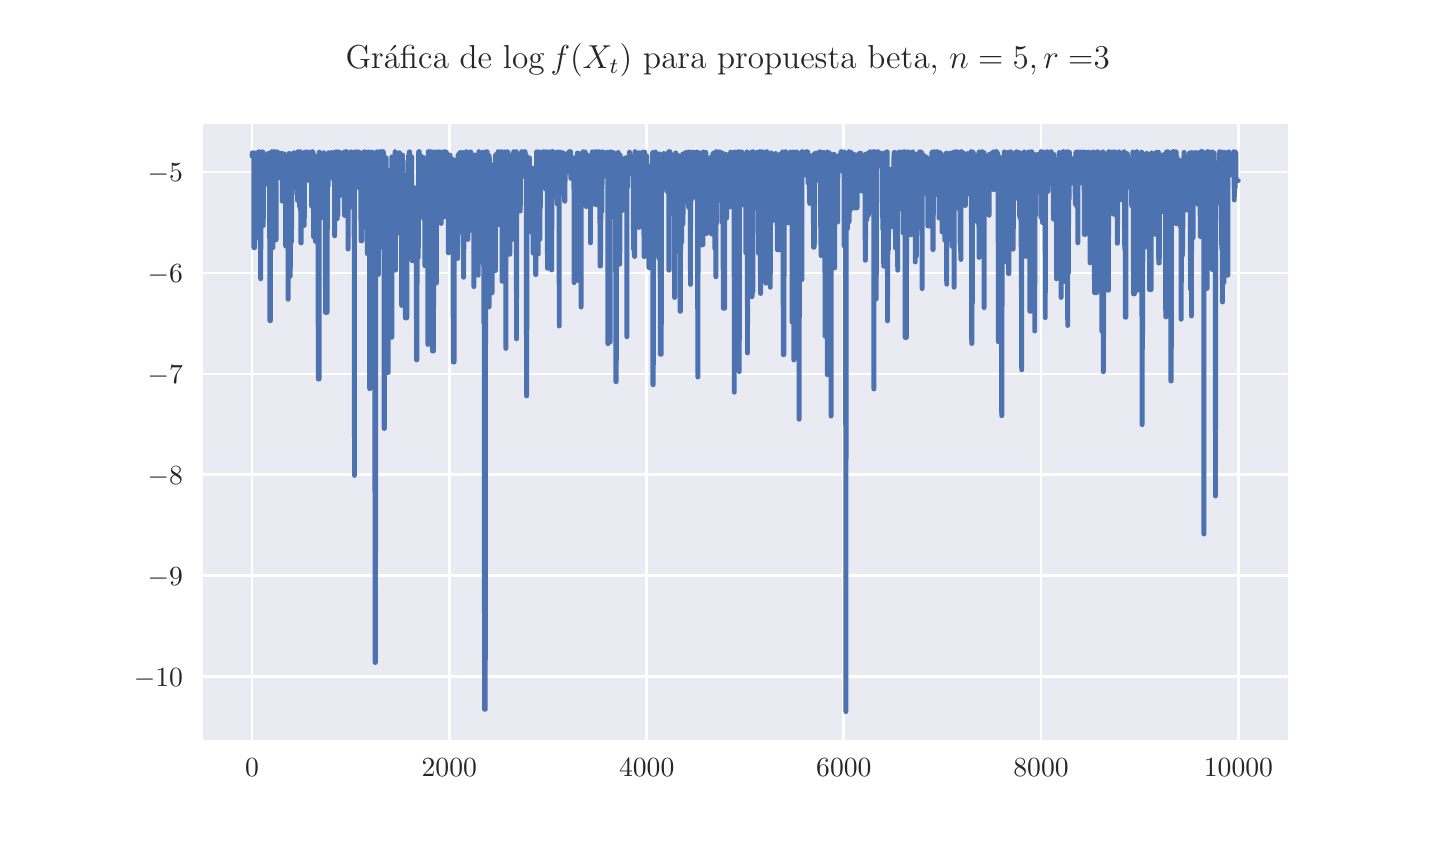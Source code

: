 \begingroup%
\makeatletter%
\begin{pgfpicture}%
\pgfpathrectangle{\pgfpointorigin}{\pgfqpoint{7.0in}{4.0in}}%
\pgfusepath{use as bounding box, clip}%
\begin{pgfscope}%
\pgfsetbuttcap%
\pgfsetmiterjoin%
\definecolor{currentfill}{rgb}{1.0,1.0,1.0}%
\pgfsetfillcolor{currentfill}%
\pgfsetlinewidth{0.0pt}%
\definecolor{currentstroke}{rgb}{1.0,1.0,1.0}%
\pgfsetstrokecolor{currentstroke}%
\pgfsetdash{}{0pt}%
\pgfpathmoveto{\pgfqpoint{0.0in}{0.0in}}%
\pgfpathlineto{\pgfqpoint{7.0in}{0.0in}}%
\pgfpathlineto{\pgfqpoint{7.0in}{4.0in}}%
\pgfpathlineto{\pgfqpoint{0.0in}{4.0in}}%
\pgfpathlineto{\pgfqpoint{0.0in}{0.0in}}%
\pgfpathclose%
\pgfusepath{fill}%
\end{pgfscope}%
\begin{pgfscope}%
\pgfsetbuttcap%
\pgfsetmiterjoin%
\definecolor{currentfill}{rgb}{0.918,0.918,0.949}%
\pgfsetfillcolor{currentfill}%
\pgfsetlinewidth{0.0pt}%
\definecolor{currentstroke}{rgb}{0.0,0.0,0.0}%
\pgfsetstrokecolor{currentstroke}%
\pgfsetstrokeopacity{0.0}%
\pgfsetdash{}{0pt}%
\pgfpathmoveto{\pgfqpoint{0.875in}{0.44in}}%
\pgfpathlineto{\pgfqpoint{6.3in}{0.44in}}%
\pgfpathlineto{\pgfqpoint{6.3in}{3.52in}}%
\pgfpathlineto{\pgfqpoint{0.875in}{3.52in}}%
\pgfpathlineto{\pgfqpoint{0.875in}{0.44in}}%
\pgfpathclose%
\pgfusepath{fill}%
\end{pgfscope}%
\begin{pgfscope}%
\pgfpathrectangle{\pgfqpoint{0.875in}{0.44in}}{\pgfqpoint{5.425in}{3.08in}}%
\pgfusepath{clip}%
\pgfsetroundcap%
\pgfsetroundjoin%
\pgfsetlinewidth{1.004pt}%
\definecolor{currentstroke}{rgb}{1.0,1.0,1.0}%
\pgfsetstrokecolor{currentstroke}%
\pgfsetdash{}{0pt}%
\pgfpathmoveto{\pgfqpoint{1.122in}{0.44in}}%
\pgfpathlineto{\pgfqpoint{1.122in}{3.52in}}%
\pgfusepath{stroke}%
\end{pgfscope}%
\begin{pgfscope}%
\definecolor{textcolor}{rgb}{0.15,0.15,0.15}%
\pgfsetstrokecolor{textcolor}%
\pgfsetfillcolor{textcolor}%
\pgftext[x=1.122in,y=0.343in,,top]{\color{textcolor}\rmfamily\fontsize{10.0}{12.0}\selectfont \(\displaystyle {0}\)}%
\end{pgfscope}%
\begin{pgfscope}%
\pgfpathrectangle{\pgfqpoint{0.875in}{0.44in}}{\pgfqpoint{5.425in}{3.08in}}%
\pgfusepath{clip}%
\pgfsetroundcap%
\pgfsetroundjoin%
\pgfsetlinewidth{1.004pt}%
\definecolor{currentstroke}{rgb}{1.0,1.0,1.0}%
\pgfsetstrokecolor{currentstroke}%
\pgfsetdash{}{0pt}%
\pgfpathmoveto{\pgfqpoint{2.108in}{0.44in}}%
\pgfpathlineto{\pgfqpoint{2.108in}{3.52in}}%
\pgfusepath{stroke}%
\end{pgfscope}%
\begin{pgfscope}%
\definecolor{textcolor}{rgb}{0.15,0.15,0.15}%
\pgfsetstrokecolor{textcolor}%
\pgfsetfillcolor{textcolor}%
\pgftext[x=2.108in,y=0.343in,,top]{\color{textcolor}\rmfamily\fontsize{10.0}{12.0}\selectfont \(\displaystyle {2000}\)}%
\end{pgfscope}%
\begin{pgfscope}%
\pgfpathrectangle{\pgfqpoint{0.875in}{0.44in}}{\pgfqpoint{5.425in}{3.08in}}%
\pgfusepath{clip}%
\pgfsetroundcap%
\pgfsetroundjoin%
\pgfsetlinewidth{1.004pt}%
\definecolor{currentstroke}{rgb}{1.0,1.0,1.0}%
\pgfsetstrokecolor{currentstroke}%
\pgfsetdash{}{0pt}%
\pgfpathmoveto{\pgfqpoint{3.095in}{0.44in}}%
\pgfpathlineto{\pgfqpoint{3.095in}{3.52in}}%
\pgfusepath{stroke}%
\end{pgfscope}%
\begin{pgfscope}%
\definecolor{textcolor}{rgb}{0.15,0.15,0.15}%
\pgfsetstrokecolor{textcolor}%
\pgfsetfillcolor{textcolor}%
\pgftext[x=3.095in,y=0.343in,,top]{\color{textcolor}\rmfamily\fontsize{10.0}{12.0}\selectfont \(\displaystyle {4000}\)}%
\end{pgfscope}%
\begin{pgfscope}%
\pgfpathrectangle{\pgfqpoint{0.875in}{0.44in}}{\pgfqpoint{5.425in}{3.08in}}%
\pgfusepath{clip}%
\pgfsetroundcap%
\pgfsetroundjoin%
\pgfsetlinewidth{1.004pt}%
\definecolor{currentstroke}{rgb}{1.0,1.0,1.0}%
\pgfsetstrokecolor{currentstroke}%
\pgfsetdash{}{0pt}%
\pgfpathmoveto{\pgfqpoint{4.081in}{0.44in}}%
\pgfpathlineto{\pgfqpoint{4.081in}{3.52in}}%
\pgfusepath{stroke}%
\end{pgfscope}%
\begin{pgfscope}%
\definecolor{textcolor}{rgb}{0.15,0.15,0.15}%
\pgfsetstrokecolor{textcolor}%
\pgfsetfillcolor{textcolor}%
\pgftext[x=4.081in,y=0.343in,,top]{\color{textcolor}\rmfamily\fontsize{10.0}{12.0}\selectfont \(\displaystyle {6000}\)}%
\end{pgfscope}%
\begin{pgfscope}%
\pgfpathrectangle{\pgfqpoint{0.875in}{0.44in}}{\pgfqpoint{5.425in}{3.08in}}%
\pgfusepath{clip}%
\pgfsetroundcap%
\pgfsetroundjoin%
\pgfsetlinewidth{1.004pt}%
\definecolor{currentstroke}{rgb}{1.0,1.0,1.0}%
\pgfsetstrokecolor{currentstroke}%
\pgfsetdash{}{0pt}%
\pgfpathmoveto{\pgfqpoint{5.067in}{0.44in}}%
\pgfpathlineto{\pgfqpoint{5.067in}{3.52in}}%
\pgfusepath{stroke}%
\end{pgfscope}%
\begin{pgfscope}%
\definecolor{textcolor}{rgb}{0.15,0.15,0.15}%
\pgfsetstrokecolor{textcolor}%
\pgfsetfillcolor{textcolor}%
\pgftext[x=5.067in,y=0.343in,,top]{\color{textcolor}\rmfamily\fontsize{10.0}{12.0}\selectfont \(\displaystyle {8000}\)}%
\end{pgfscope}%
\begin{pgfscope}%
\pgfpathrectangle{\pgfqpoint{0.875in}{0.44in}}{\pgfqpoint{5.425in}{3.08in}}%
\pgfusepath{clip}%
\pgfsetroundcap%
\pgfsetroundjoin%
\pgfsetlinewidth{1.004pt}%
\definecolor{currentstroke}{rgb}{1.0,1.0,1.0}%
\pgfsetstrokecolor{currentstroke}%
\pgfsetdash{}{0pt}%
\pgfpathmoveto{\pgfqpoint{6.054in}{0.44in}}%
\pgfpathlineto{\pgfqpoint{6.054in}{3.52in}}%
\pgfusepath{stroke}%
\end{pgfscope}%
\begin{pgfscope}%
\definecolor{textcolor}{rgb}{0.15,0.15,0.15}%
\pgfsetstrokecolor{textcolor}%
\pgfsetfillcolor{textcolor}%
\pgftext[x=6.054in,y=0.343in,,top]{\color{textcolor}\rmfamily\fontsize{10.0}{12.0}\selectfont \(\displaystyle {10000}\)}%
\end{pgfscope}%
\begin{pgfscope}%
\pgfpathrectangle{\pgfqpoint{0.875in}{0.44in}}{\pgfqpoint{5.425in}{3.08in}}%
\pgfusepath{clip}%
\pgfsetroundcap%
\pgfsetroundjoin%
\pgfsetlinewidth{1.004pt}%
\definecolor{currentstroke}{rgb}{1.0,1.0,1.0}%
\pgfsetstrokecolor{currentstroke}%
\pgfsetdash{}{0pt}%
\pgfpathmoveto{\pgfqpoint{0.875in}{0.754in}}%
\pgfpathlineto{\pgfqpoint{6.3in}{0.754in}}%
\pgfusepath{stroke}%
\end{pgfscope}%
\begin{pgfscope}%
\definecolor{textcolor}{rgb}{0.15,0.15,0.15}%
\pgfsetstrokecolor{textcolor}%
\pgfsetfillcolor{textcolor}%
\pgftext[x=0.531in, y=0.706in, left, base]{\color{textcolor}\rmfamily\fontsize{10.0}{12.0}\selectfont \(\displaystyle {\ensuremath{-}10}\)}%
\end{pgfscope}%
\begin{pgfscope}%
\pgfpathrectangle{\pgfqpoint{0.875in}{0.44in}}{\pgfqpoint{5.425in}{3.08in}}%
\pgfusepath{clip}%
\pgfsetroundcap%
\pgfsetroundjoin%
\pgfsetlinewidth{1.004pt}%
\definecolor{currentstroke}{rgb}{1.0,1.0,1.0}%
\pgfsetstrokecolor{currentstroke}%
\pgfsetdash{}{0pt}%
\pgfpathmoveto{\pgfqpoint{0.875in}{1.259in}}%
\pgfpathlineto{\pgfqpoint{6.3in}{1.259in}}%
\pgfusepath{stroke}%
\end{pgfscope}%
\begin{pgfscope}%
\definecolor{textcolor}{rgb}{0.15,0.15,0.15}%
\pgfsetstrokecolor{textcolor}%
\pgfsetfillcolor{textcolor}%
\pgftext[x=0.6in, y=1.211in, left, base]{\color{textcolor}\rmfamily\fontsize{10.0}{12.0}\selectfont \(\displaystyle {\ensuremath{-}9}\)}%
\end{pgfscope}%
\begin{pgfscope}%
\pgfpathrectangle{\pgfqpoint{0.875in}{0.44in}}{\pgfqpoint{5.425in}{3.08in}}%
\pgfusepath{clip}%
\pgfsetroundcap%
\pgfsetroundjoin%
\pgfsetlinewidth{1.004pt}%
\definecolor{currentstroke}{rgb}{1.0,1.0,1.0}%
\pgfsetstrokecolor{currentstroke}%
\pgfsetdash{}{0pt}%
\pgfpathmoveto{\pgfqpoint{0.875in}{1.764in}}%
\pgfpathlineto{\pgfqpoint{6.3in}{1.764in}}%
\pgfusepath{stroke}%
\end{pgfscope}%
\begin{pgfscope}%
\definecolor{textcolor}{rgb}{0.15,0.15,0.15}%
\pgfsetstrokecolor{textcolor}%
\pgfsetfillcolor{textcolor}%
\pgftext[x=0.6in, y=1.716in, left, base]{\color{textcolor}\rmfamily\fontsize{10.0}{12.0}\selectfont \(\displaystyle {\ensuremath{-}8}\)}%
\end{pgfscope}%
\begin{pgfscope}%
\pgfpathrectangle{\pgfqpoint{0.875in}{0.44in}}{\pgfqpoint{5.425in}{3.08in}}%
\pgfusepath{clip}%
\pgfsetroundcap%
\pgfsetroundjoin%
\pgfsetlinewidth{1.004pt}%
\definecolor{currentstroke}{rgb}{1.0,1.0,1.0}%
\pgfsetstrokecolor{currentstroke}%
\pgfsetdash{}{0pt}%
\pgfpathmoveto{\pgfqpoint{0.875in}{2.268in}}%
\pgfpathlineto{\pgfqpoint{6.3in}{2.268in}}%
\pgfusepath{stroke}%
\end{pgfscope}%
\begin{pgfscope}%
\definecolor{textcolor}{rgb}{0.15,0.15,0.15}%
\pgfsetstrokecolor{textcolor}%
\pgfsetfillcolor{textcolor}%
\pgftext[x=0.6in, y=2.22in, left, base]{\color{textcolor}\rmfamily\fontsize{10.0}{12.0}\selectfont \(\displaystyle {\ensuremath{-}7}\)}%
\end{pgfscope}%
\begin{pgfscope}%
\pgfpathrectangle{\pgfqpoint{0.875in}{0.44in}}{\pgfqpoint{5.425in}{3.08in}}%
\pgfusepath{clip}%
\pgfsetroundcap%
\pgfsetroundjoin%
\pgfsetlinewidth{1.004pt}%
\definecolor{currentstroke}{rgb}{1.0,1.0,1.0}%
\pgfsetstrokecolor{currentstroke}%
\pgfsetdash{}{0pt}%
\pgfpathmoveto{\pgfqpoint{0.875in}{2.773in}}%
\pgfpathlineto{\pgfqpoint{6.3in}{2.773in}}%
\pgfusepath{stroke}%
\end{pgfscope}%
\begin{pgfscope}%
\definecolor{textcolor}{rgb}{0.15,0.15,0.15}%
\pgfsetstrokecolor{textcolor}%
\pgfsetfillcolor{textcolor}%
\pgftext[x=0.6in, y=2.725in, left, base]{\color{textcolor}\rmfamily\fontsize{10.0}{12.0}\selectfont \(\displaystyle {\ensuremath{-}6}\)}%
\end{pgfscope}%
\begin{pgfscope}%
\pgfpathrectangle{\pgfqpoint{0.875in}{0.44in}}{\pgfqpoint{5.425in}{3.08in}}%
\pgfusepath{clip}%
\pgfsetroundcap%
\pgfsetroundjoin%
\pgfsetlinewidth{1.004pt}%
\definecolor{currentstroke}{rgb}{1.0,1.0,1.0}%
\pgfsetstrokecolor{currentstroke}%
\pgfsetdash{}{0pt}%
\pgfpathmoveto{\pgfqpoint{0.875in}{3.278in}}%
\pgfpathlineto{\pgfqpoint{6.3in}{3.278in}}%
\pgfusepath{stroke}%
\end{pgfscope}%
\begin{pgfscope}%
\definecolor{textcolor}{rgb}{0.15,0.15,0.15}%
\pgfsetstrokecolor{textcolor}%
\pgfsetfillcolor{textcolor}%
\pgftext[x=0.6in, y=3.23in, left, base]{\color{textcolor}\rmfamily\fontsize{10.0}{12.0}\selectfont \(\displaystyle {\ensuremath{-}5}\)}%
\end{pgfscope}%
\begin{pgfscope}%
\pgfpathrectangle{\pgfqpoint{0.875in}{0.44in}}{\pgfqpoint{5.425in}{3.08in}}%
\pgfusepath{clip}%
\pgfsetroundcap%
\pgfsetroundjoin%
\pgfsetlinewidth{1.757pt}%
\definecolor{currentstroke}{rgb}{0.298,0.447,0.69}%
\pgfsetstrokecolor{currentstroke}%
\pgfsetdash{}{0pt}%
\pgfpathmoveto{\pgfqpoint{1.122in}{3.358in}}%
\pgfpathlineto{\pgfqpoint{1.123in}{3.374in}}%
\pgfpathlineto{\pgfqpoint{1.13in}{3.374in}}%
\pgfpathlineto{\pgfqpoint{1.131in}{2.9in}}%
\pgfpathlineto{\pgfqpoint{1.135in}{2.9in}}%
\pgfpathlineto{\pgfqpoint{1.136in}{2.948in}}%
\pgfpathlineto{\pgfqpoint{1.137in}{3.358in}}%
\pgfpathlineto{\pgfqpoint{1.139in}{3.262in}}%
\pgfpathlineto{\pgfqpoint{1.139in}{3.262in}}%
\pgfpathlineto{\pgfqpoint{1.14in}{3.373in}}%
\pgfpathlineto{\pgfqpoint{1.142in}{3.18in}}%
\pgfpathlineto{\pgfqpoint{1.143in}{3.128in}}%
\pgfpathlineto{\pgfqpoint{1.147in}{3.128in}}%
\pgfpathlineto{\pgfqpoint{1.148in}{3.182in}}%
\pgfpathlineto{\pgfqpoint{1.15in}{3.182in}}%
\pgfpathlineto{\pgfqpoint{1.152in}{3.371in}}%
\pgfpathlineto{\pgfqpoint{1.152in}{3.371in}}%
\pgfpathlineto{\pgfqpoint{1.153in}{3.361in}}%
\pgfpathlineto{\pgfqpoint{1.154in}{3.103in}}%
\pgfpathlineto{\pgfqpoint{1.155in}{3.38in}}%
\pgfpathlineto{\pgfqpoint{1.156in}{3.371in}}%
\pgfpathlineto{\pgfqpoint{1.157in}{2.949in}}%
\pgfpathlineto{\pgfqpoint{1.16in}{2.949in}}%
\pgfpathlineto{\pgfqpoint{1.161in}{3.371in}}%
\pgfpathlineto{\pgfqpoint{1.163in}{3.371in}}%
\pgfpathlineto{\pgfqpoint{1.165in}{2.744in}}%
\pgfpathlineto{\pgfqpoint{1.165in}{2.744in}}%
\pgfpathlineto{\pgfqpoint{1.168in}{3.368in}}%
\pgfpathlineto{\pgfqpoint{1.17in}{3.338in}}%
\pgfpathlineto{\pgfqpoint{1.17in}{3.338in}}%
\pgfpathlineto{\pgfqpoint{1.172in}{3.379in}}%
\pgfpathlineto{\pgfqpoint{1.173in}{3.379in}}%
\pgfpathlineto{\pgfqpoint{1.174in}{3.335in}}%
\pgfpathlineto{\pgfqpoint{1.174in}{3.379in}}%
\pgfpathlineto{\pgfqpoint{1.176in}{3.379in}}%
\pgfpathlineto{\pgfqpoint{1.177in}{3.377in}}%
\pgfpathlineto{\pgfqpoint{1.178in}{3.01in}}%
\pgfpathlineto{\pgfqpoint{1.18in}{3.323in}}%
\pgfpathlineto{\pgfqpoint{1.181in}{3.323in}}%
\pgfpathlineto{\pgfqpoint{1.182in}{3.267in}}%
\pgfpathlineto{\pgfqpoint{1.186in}{3.267in}}%
\pgfpathlineto{\pgfqpoint{1.187in}{3.241in}}%
\pgfpathlineto{\pgfqpoint{1.189in}{3.256in}}%
\pgfpathlineto{\pgfqpoint{1.196in}{3.256in}}%
\pgfpathlineto{\pgfqpoint{1.197in}{3.222in}}%
\pgfpathlineto{\pgfqpoint{1.198in}{3.216in}}%
\pgfpathlineto{\pgfqpoint{1.2in}{3.328in}}%
\pgfpathlineto{\pgfqpoint{1.201in}{3.328in}}%
\pgfpathlineto{\pgfqpoint{1.202in}{3.371in}}%
\pgfpathlineto{\pgfqpoint{1.203in}{3.371in}}%
\pgfpathlineto{\pgfqpoint{1.205in}{3.23in}}%
\pgfpathlineto{\pgfqpoint{1.207in}{3.23in}}%
\pgfpathlineto{\pgfqpoint{1.208in}{3.371in}}%
\pgfpathlineto{\pgfqpoint{1.209in}{3.371in}}%
\pgfpathlineto{\pgfqpoint{1.211in}{2.535in}}%
\pgfpathlineto{\pgfqpoint{1.214in}{2.535in}}%
\pgfpathlineto{\pgfqpoint{1.215in}{3.303in}}%
\pgfpathlineto{\pgfqpoint{1.216in}{3.143in}}%
\pgfpathlineto{\pgfqpoint{1.216in}{3.291in}}%
\pgfpathlineto{\pgfqpoint{1.218in}{3.291in}}%
\pgfpathlineto{\pgfqpoint{1.219in}{3.378in}}%
\pgfpathlineto{\pgfqpoint{1.219in}{3.352in}}%
\pgfpathlineto{\pgfqpoint{1.22in}{3.352in}}%
\pgfpathlineto{\pgfqpoint{1.221in}{3.38in}}%
\pgfpathlineto{\pgfqpoint{1.222in}{3.274in}}%
\pgfpathlineto{\pgfqpoint{1.225in}{3.274in}}%
\pgfpathlineto{\pgfqpoint{1.226in}{2.9in}}%
\pgfpathlineto{\pgfqpoint{1.228in}{3.099in}}%
\pgfpathlineto{\pgfqpoint{1.229in}{3.099in}}%
\pgfpathlineto{\pgfqpoint{1.23in}{3.38in}}%
\pgfpathlineto{\pgfqpoint{1.232in}{3.38in}}%
\pgfpathlineto{\pgfqpoint{1.233in}{3.361in}}%
\pgfpathlineto{\pgfqpoint{1.234in}{3.366in}}%
\pgfpathlineto{\pgfqpoint{1.235in}{3.093in}}%
\pgfpathlineto{\pgfqpoint{1.236in}{3.134in}}%
\pgfpathlineto{\pgfqpoint{1.237in}{3.38in}}%
\pgfpathlineto{\pgfqpoint{1.238in}{3.32in}}%
\pgfpathlineto{\pgfqpoint{1.239in}{3.32in}}%
\pgfpathlineto{\pgfqpoint{1.241in}{3.276in}}%
\pgfpathlineto{\pgfqpoint{1.241in}{3.276in}}%
\pgfpathlineto{\pgfqpoint{1.242in}{2.939in}}%
\pgfpathlineto{\pgfqpoint{1.243in}{3.376in}}%
\pgfpathlineto{\pgfqpoint{1.244in}{3.376in}}%
\pgfpathlineto{\pgfqpoint{1.245in}{3.371in}}%
\pgfpathlineto{\pgfqpoint{1.247in}{3.328in}}%
\pgfpathlineto{\pgfqpoint{1.248in}{3.328in}}%
\pgfpathlineto{\pgfqpoint{1.25in}{3.379in}}%
\pgfpathlineto{\pgfqpoint{1.251in}{3.379in}}%
\pgfpathlineto{\pgfqpoint{1.253in}{3.368in}}%
\pgfpathlineto{\pgfqpoint{1.254in}{3.368in}}%
\pgfpathlineto{\pgfqpoint{1.255in}{3.292in}}%
\pgfpathlineto{\pgfqpoint{1.261in}{3.292in}}%
\pgfpathlineto{\pgfqpoint{1.263in}{3.321in}}%
\pgfpathlineto{\pgfqpoint{1.263in}{3.321in}}%
\pgfpathlineto{\pgfqpoint{1.265in}{3.247in}}%
\pgfpathlineto{\pgfqpoint{1.267in}{3.247in}}%
\pgfpathlineto{\pgfqpoint{1.269in}{3.372in}}%
\pgfpathlineto{\pgfqpoint{1.271in}{3.372in}}%
\pgfpathlineto{\pgfqpoint{1.272in}{3.37in}}%
\pgfpathlineto{\pgfqpoint{1.273in}{3.132in}}%
\pgfpathlineto{\pgfqpoint{1.277in}{3.132in}}%
\pgfpathlineto{\pgfqpoint{1.279in}{3.369in}}%
\pgfpathlineto{\pgfqpoint{1.282in}{3.369in}}%
\pgfpathlineto{\pgfqpoint{1.284in}{3.265in}}%
\pgfpathlineto{\pgfqpoint{1.288in}{3.265in}}%
\pgfpathlineto{\pgfqpoint{1.29in}{2.908in}}%
\pgfpathlineto{\pgfqpoint{1.291in}{3.358in}}%
\pgfpathlineto{\pgfqpoint{1.299in}{3.358in}}%
\pgfpathlineto{\pgfqpoint{1.3in}{3.292in}}%
\pgfpathlineto{\pgfqpoint{1.3in}{3.32in}}%
\pgfpathlineto{\pgfqpoint{1.301in}{3.32in}}%
\pgfpathlineto{\pgfqpoint{1.301in}{3.315in}}%
\pgfpathlineto{\pgfqpoint{1.302in}{2.642in}}%
\pgfpathlineto{\pgfqpoint{1.304in}{3.167in}}%
\pgfpathlineto{\pgfqpoint{1.304in}{3.167in}}%
\pgfpathlineto{\pgfqpoint{1.306in}{3.371in}}%
\pgfpathlineto{\pgfqpoint{1.307in}{3.24in}}%
\pgfpathlineto{\pgfqpoint{1.31in}{3.24in}}%
\pgfpathlineto{\pgfqpoint{1.311in}{3.37in}}%
\pgfpathlineto{\pgfqpoint{1.311in}{3.37in}}%
\pgfpathlineto{\pgfqpoint{1.313in}{2.757in}}%
\pgfpathlineto{\pgfqpoint{1.313in}{2.757in}}%
\pgfpathlineto{\pgfqpoint{1.315in}{3.182in}}%
\pgfpathlineto{\pgfqpoint{1.315in}{3.182in}}%
\pgfpathlineto{\pgfqpoint{1.317in}{2.929in}}%
\pgfpathlineto{\pgfqpoint{1.319in}{2.929in}}%
\pgfpathlineto{\pgfqpoint{1.321in}{3.204in}}%
\pgfpathlineto{\pgfqpoint{1.323in}{3.204in}}%
\pgfpathlineto{\pgfqpoint{1.325in}{3.335in}}%
\pgfpathlineto{\pgfqpoint{1.329in}{3.335in}}%
\pgfpathlineto{\pgfqpoint{1.33in}{3.374in}}%
\pgfpathlineto{\pgfqpoint{1.335in}{3.374in}}%
\pgfpathlineto{\pgfqpoint{1.337in}{3.201in}}%
\pgfpathlineto{\pgfqpoint{1.337in}{3.201in}}%
\pgfpathlineto{\pgfqpoint{1.339in}{3.28in}}%
\pgfpathlineto{\pgfqpoint{1.346in}{3.28in}}%
\pgfpathlineto{\pgfqpoint{1.347in}{3.254in}}%
\pgfpathlineto{\pgfqpoint{1.348in}{3.254in}}%
\pgfpathlineto{\pgfqpoint{1.349in}{3.136in}}%
\pgfpathlineto{\pgfqpoint{1.351in}{3.334in}}%
\pgfpathlineto{\pgfqpoint{1.351in}{3.334in}}%
\pgfpathlineto{\pgfqpoint{1.352in}{3.38in}}%
\pgfpathlineto{\pgfqpoint{1.353in}{3.377in}}%
\pgfpathlineto{\pgfqpoint{1.354in}{3.297in}}%
\pgfpathlineto{\pgfqpoint{1.356in}{3.297in}}%
\pgfpathlineto{\pgfqpoint{1.357in}{3.369in}}%
\pgfpathlineto{\pgfqpoint{1.358in}{3.152in}}%
\pgfpathlineto{\pgfqpoint{1.36in}{3.105in}}%
\pgfpathlineto{\pgfqpoint{1.361in}{3.105in}}%
\pgfpathlineto{\pgfqpoint{1.362in}{3.38in}}%
\pgfpathlineto{\pgfqpoint{1.363in}{3.327in}}%
\pgfpathlineto{\pgfqpoint{1.364in}{3.086in}}%
\pgfpathlineto{\pgfqpoint{1.365in}{3.086in}}%
\pgfpathlineto{\pgfqpoint{1.366in}{2.924in}}%
\pgfpathlineto{\pgfqpoint{1.368in}{2.924in}}%
\pgfpathlineto{\pgfqpoint{1.369in}{3.327in}}%
\pgfpathlineto{\pgfqpoint{1.37in}{3.263in}}%
\pgfpathlineto{\pgfqpoint{1.371in}{3.362in}}%
\pgfpathlineto{\pgfqpoint{1.378in}{3.362in}}%
\pgfpathlineto{\pgfqpoint{1.38in}{3.243in}}%
\pgfpathlineto{\pgfqpoint{1.381in}{3.243in}}%
\pgfpathlineto{\pgfqpoint{1.382in}{3.186in}}%
\pgfpathlineto{\pgfqpoint{1.383in}{3.186in}}%
\pgfpathlineto{\pgfqpoint{1.383in}{3.011in}}%
\pgfpathlineto{\pgfqpoint{1.385in}{3.378in}}%
\pgfpathlineto{\pgfqpoint{1.386in}{3.378in}}%
\pgfpathlineto{\pgfqpoint{1.386in}{3.238in}}%
\pgfpathlineto{\pgfqpoint{1.387in}{3.354in}}%
\pgfpathlineto{\pgfqpoint{1.389in}{3.354in}}%
\pgfpathlineto{\pgfqpoint{1.39in}{3.317in}}%
\pgfpathlineto{\pgfqpoint{1.391in}{3.317in}}%
\pgfpathlineto{\pgfqpoint{1.392in}{3.297in}}%
\pgfpathlineto{\pgfqpoint{1.395in}{3.297in}}%
\pgfpathlineto{\pgfqpoint{1.397in}{3.379in}}%
\pgfpathlineto{\pgfqpoint{1.398in}{3.329in}}%
\pgfpathlineto{\pgfqpoint{1.406in}{3.329in}}%
\pgfpathlineto{\pgfqpoint{1.407in}{3.376in}}%
\pgfpathlineto{\pgfqpoint{1.408in}{3.234in}}%
\pgfpathlineto{\pgfqpoint{1.409in}{3.278in}}%
\pgfpathlineto{\pgfqpoint{1.411in}{3.278in}}%
\pgfpathlineto{\pgfqpoint{1.413in}{3.35in}}%
\pgfpathlineto{\pgfqpoint{1.416in}{3.35in}}%
\pgfpathlineto{\pgfqpoint{1.417in}{3.362in}}%
\pgfpathlineto{\pgfqpoint{1.418in}{3.317in}}%
\pgfpathlineto{\pgfqpoint{1.418in}{3.336in}}%
\pgfpathlineto{\pgfqpoint{1.419in}{3.336in}}%
\pgfpathlineto{\pgfqpoint{1.419in}{3.378in}}%
\pgfpathlineto{\pgfqpoint{1.42in}{3.107in}}%
\pgfpathlineto{\pgfqpoint{1.421in}{3.107in}}%
\pgfpathlineto{\pgfqpoint{1.422in}{3.38in}}%
\pgfpathlineto{\pgfqpoint{1.424in}{3.38in}}%
\pgfpathlineto{\pgfqpoint{1.426in}{3.367in}}%
\pgfpathlineto{\pgfqpoint{1.426in}{3.367in}}%
\pgfpathlineto{\pgfqpoint{1.428in}{3.376in}}%
\pgfpathlineto{\pgfqpoint{1.428in}{3.376in}}%
\pgfpathlineto{\pgfqpoint{1.43in}{2.953in}}%
\pgfpathlineto{\pgfqpoint{1.43in}{2.953in}}%
\pgfpathlineto{\pgfqpoint{1.431in}{2.986in}}%
\pgfpathlineto{\pgfqpoint{1.432in}{3.351in}}%
\pgfpathlineto{\pgfqpoint{1.433in}{3.351in}}%
\pgfpathlineto{\pgfqpoint{1.434in}{3.164in}}%
\pgfpathlineto{\pgfqpoint{1.435in}{3.164in}}%
\pgfpathlineto{\pgfqpoint{1.437in}{3.335in}}%
\pgfpathlineto{\pgfqpoint{1.437in}{3.358in}}%
\pgfpathlineto{\pgfqpoint{1.439in}{2.931in}}%
\pgfpathlineto{\pgfqpoint{1.448in}{2.931in}}%
\pgfpathlineto{\pgfqpoint{1.449in}{3.318in}}%
\pgfpathlineto{\pgfqpoint{1.45in}{3.318in}}%
\pgfpathlineto{\pgfqpoint{1.451in}{3.239in}}%
\pgfpathlineto{\pgfqpoint{1.451in}{3.344in}}%
\pgfpathlineto{\pgfqpoint{1.453in}{2.243in}}%
\pgfpathlineto{\pgfqpoint{1.457in}{2.243in}}%
\pgfpathlineto{\pgfqpoint{1.458in}{3.378in}}%
\pgfpathlineto{\pgfqpoint{1.46in}{3.05in}}%
\pgfpathlineto{\pgfqpoint{1.469in}{3.05in}}%
\pgfpathlineto{\pgfqpoint{1.471in}{3.31in}}%
\pgfpathlineto{\pgfqpoint{1.473in}{3.31in}}%
\pgfpathlineto{\pgfqpoint{1.474in}{3.246in}}%
\pgfpathlineto{\pgfqpoint{1.478in}{3.246in}}%
\pgfpathlineto{\pgfqpoint{1.479in}{3.243in}}%
\pgfpathlineto{\pgfqpoint{1.48in}{3.375in}}%
\pgfpathlineto{\pgfqpoint{1.482in}{3.105in}}%
\pgfpathlineto{\pgfqpoint{1.488in}{3.105in}}%
\pgfpathlineto{\pgfqpoint{1.489in}{2.576in}}%
\pgfpathlineto{\pgfqpoint{1.497in}{2.576in}}%
\pgfpathlineto{\pgfqpoint{1.499in}{3.261in}}%
\pgfpathlineto{\pgfqpoint{1.501in}{3.261in}}%
\pgfpathlineto{\pgfqpoint{1.501in}{3.312in}}%
\pgfpathlineto{\pgfqpoint{1.503in}{3.209in}}%
\pgfpathlineto{\pgfqpoint{1.504in}{3.375in}}%
\pgfpathlineto{\pgfqpoint{1.506in}{3.346in}}%
\pgfpathlineto{\pgfqpoint{1.506in}{3.346in}}%
\pgfpathlineto{\pgfqpoint{1.508in}{3.265in}}%
\pgfpathlineto{\pgfqpoint{1.516in}{3.265in}}%
\pgfpathlineto{\pgfqpoint{1.517in}{3.352in}}%
\pgfpathlineto{\pgfqpoint{1.518in}{3.327in}}%
\pgfpathlineto{\pgfqpoint{1.519in}{3.376in}}%
\pgfpathlineto{\pgfqpoint{1.52in}{3.365in}}%
\pgfpathlineto{\pgfqpoint{1.522in}{3.25in}}%
\pgfpathlineto{\pgfqpoint{1.526in}{3.25in}}%
\pgfpathlineto{\pgfqpoint{1.527in}{3.371in}}%
\pgfpathlineto{\pgfqpoint{1.531in}{3.371in}}%
\pgfpathlineto{\pgfqpoint{1.532in}{3.229in}}%
\pgfpathlineto{\pgfqpoint{1.532in}{3.364in}}%
\pgfpathlineto{\pgfqpoint{1.534in}{3.369in}}%
\pgfpathlineto{\pgfqpoint{1.534in}{3.369in}}%
\pgfpathlineto{\pgfqpoint{1.535in}{2.959in}}%
\pgfpathlineto{\pgfqpoint{1.535in}{3.367in}}%
\pgfpathlineto{\pgfqpoint{1.536in}{3.367in}}%
\pgfpathlineto{\pgfqpoint{1.536in}{3.075in}}%
\pgfpathlineto{\pgfqpoint{1.537in}{3.378in}}%
\pgfpathlineto{\pgfqpoint{1.537in}{3.208in}}%
\pgfpathlineto{\pgfqpoint{1.538in}{3.38in}}%
\pgfpathlineto{\pgfqpoint{1.538in}{3.38in}}%
\pgfpathlineto{\pgfqpoint{1.54in}{3.379in}}%
\pgfpathlineto{\pgfqpoint{1.541in}{3.307in}}%
\pgfpathlineto{\pgfqpoint{1.543in}{3.307in}}%
\pgfpathlineto{\pgfqpoint{1.544in}{3.334in}}%
\pgfpathlineto{\pgfqpoint{1.547in}{3.334in}}%
\pgfpathlineto{\pgfqpoint{1.548in}{3.045in}}%
\pgfpathlineto{\pgfqpoint{1.55in}{3.379in}}%
\pgfpathlineto{\pgfqpoint{1.55in}{3.379in}}%
\pgfpathlineto{\pgfqpoint{1.551in}{3.062in}}%
\pgfpathlineto{\pgfqpoint{1.551in}{3.379in}}%
\pgfpathlineto{\pgfqpoint{1.554in}{3.379in}}%
\pgfpathlineto{\pgfqpoint{1.555in}{3.235in}}%
\pgfpathlineto{\pgfqpoint{1.555in}{3.348in}}%
\pgfpathlineto{\pgfqpoint{1.556in}{3.348in}}%
\pgfpathlineto{\pgfqpoint{1.558in}{3.377in}}%
\pgfpathlineto{\pgfqpoint{1.559in}{3.377in}}%
\pgfpathlineto{\pgfqpoint{1.56in}{3.321in}}%
\pgfpathlineto{\pgfqpoint{1.567in}{3.321in}}%
\pgfpathlineto{\pgfqpoint{1.568in}{3.162in}}%
\pgfpathlineto{\pgfqpoint{1.571in}{3.353in}}%
\pgfpathlineto{\pgfqpoint{1.573in}{3.353in}}%
\pgfpathlineto{\pgfqpoint{1.574in}{3.314in}}%
\pgfpathlineto{\pgfqpoint{1.581in}{3.314in}}%
\pgfpathlineto{\pgfqpoint{1.582in}{3.378in}}%
\pgfpathlineto{\pgfqpoint{1.584in}{3.061in}}%
\pgfpathlineto{\pgfqpoint{1.586in}{3.061in}}%
\pgfpathlineto{\pgfqpoint{1.587in}{3.335in}}%
\pgfpathlineto{\pgfqpoint{1.589in}{3.335in}}%
\pgfpathlineto{\pgfqpoint{1.59in}{3.38in}}%
\pgfpathlineto{\pgfqpoint{1.594in}{3.38in}}%
\pgfpathlineto{\pgfqpoint{1.595in}{3.365in}}%
\pgfpathlineto{\pgfqpoint{1.597in}{3.365in}}%
\pgfpathlineto{\pgfqpoint{1.598in}{3.353in}}%
\pgfpathlineto{\pgfqpoint{1.601in}{3.353in}}%
\pgfpathlineto{\pgfqpoint{1.602in}{2.893in}}%
\pgfpathlineto{\pgfqpoint{1.602in}{3.314in}}%
\pgfpathlineto{\pgfqpoint{1.608in}{3.314in}}%
\pgfpathlineto{\pgfqpoint{1.609in}{3.349in}}%
\pgfpathlineto{\pgfqpoint{1.612in}{3.349in}}%
\pgfpathlineto{\pgfqpoint{1.613in}{3.102in}}%
\pgfpathlineto{\pgfqpoint{1.614in}{3.354in}}%
\pgfpathlineto{\pgfqpoint{1.616in}{3.354in}}%
\pgfpathlineto{\pgfqpoint{1.616in}{3.379in}}%
\pgfpathlineto{\pgfqpoint{1.618in}{3.317in}}%
\pgfpathlineto{\pgfqpoint{1.62in}{3.317in}}%
\pgfpathlineto{\pgfqpoint{1.62in}{3.367in}}%
\pgfpathlineto{\pgfqpoint{1.621in}{3.324in}}%
\pgfpathlineto{\pgfqpoint{1.622in}{3.324in}}%
\pgfpathlineto{\pgfqpoint{1.623in}{3.376in}}%
\pgfpathlineto{\pgfqpoint{1.624in}{3.377in}}%
\pgfpathlineto{\pgfqpoint{1.626in}{3.349in}}%
\pgfpathlineto{\pgfqpoint{1.626in}{3.349in}}%
\pgfpathlineto{\pgfqpoint{1.628in}{3.367in}}%
\pgfpathlineto{\pgfqpoint{1.63in}{3.367in}}%
\pgfpathlineto{\pgfqpoint{1.631in}{3.303in}}%
\pgfpathlineto{\pgfqpoint{1.632in}{3.303in}}%
\pgfpathlineto{\pgfqpoint{1.632in}{3.362in}}%
\pgfpathlineto{\pgfqpoint{1.634in}{1.761in}}%
\pgfpathlineto{\pgfqpoint{1.634in}{3.361in}}%
\pgfpathlineto{\pgfqpoint{1.635in}{3.233in}}%
\pgfpathlineto{\pgfqpoint{1.636in}{3.233in}}%
\pgfpathlineto{\pgfqpoint{1.638in}{3.379in}}%
\pgfpathlineto{\pgfqpoint{1.641in}{3.379in}}%
\pgfpathlineto{\pgfqpoint{1.642in}{3.352in}}%
\pgfpathlineto{\pgfqpoint{1.643in}{3.212in}}%
\pgfpathlineto{\pgfqpoint{1.645in}{3.282in}}%
\pgfpathlineto{\pgfqpoint{1.646in}{3.282in}}%
\pgfpathlineto{\pgfqpoint{1.647in}{3.254in}}%
\pgfpathlineto{\pgfqpoint{1.652in}{3.254in}}%
\pgfpathlineto{\pgfqpoint{1.653in}{3.201in}}%
\pgfpathlineto{\pgfqpoint{1.654in}{3.379in}}%
\pgfpathlineto{\pgfqpoint{1.655in}{3.379in}}%
\pgfpathlineto{\pgfqpoint{1.657in}{3.218in}}%
\pgfpathlineto{\pgfqpoint{1.659in}{3.218in}}%
\pgfpathlineto{\pgfqpoint{1.661in}{3.375in}}%
\pgfpathlineto{\pgfqpoint{1.662in}{3.375in}}%
\pgfpathlineto{\pgfqpoint{1.663in}{3.354in}}%
\pgfpathlineto{\pgfqpoint{1.664in}{3.237in}}%
\pgfpathlineto{\pgfqpoint{1.665in}{3.237in}}%
\pgfpathlineto{\pgfqpoint{1.665in}{3.206in}}%
\pgfpathlineto{\pgfqpoint{1.667in}{2.934in}}%
\pgfpathlineto{\pgfqpoint{1.671in}{2.934in}}%
\pgfpathlineto{\pgfqpoint{1.673in}{3.054in}}%
\pgfpathlineto{\pgfqpoint{1.674in}{3.054in}}%
\pgfpathlineto{\pgfqpoint{1.675in}{3.007in}}%
\pgfpathlineto{\pgfqpoint{1.675in}{3.037in}}%
\pgfpathlineto{\pgfqpoint{1.676in}{3.336in}}%
\pgfpathlineto{\pgfqpoint{1.679in}{3.336in}}%
\pgfpathlineto{\pgfqpoint{1.681in}{3.325in}}%
\pgfpathlineto{\pgfqpoint{1.681in}{3.325in}}%
\pgfpathlineto{\pgfqpoint{1.683in}{3.38in}}%
\pgfpathlineto{\pgfqpoint{1.684in}{3.263in}}%
\pgfpathlineto{\pgfqpoint{1.686in}{3.263in}}%
\pgfpathlineto{\pgfqpoint{1.687in}{3.365in}}%
\pgfpathlineto{\pgfqpoint{1.696in}{3.365in}}%
\pgfpathlineto{\pgfqpoint{1.698in}{2.87in}}%
\pgfpathlineto{\pgfqpoint{1.698in}{2.87in}}%
\pgfpathlineto{\pgfqpoint{1.7in}{3.378in}}%
\pgfpathlineto{\pgfqpoint{1.708in}{3.378in}}%
\pgfpathlineto{\pgfqpoint{1.71in}{2.195in}}%
\pgfpathlineto{\pgfqpoint{1.711in}{2.195in}}%
\pgfpathlineto{\pgfqpoint{1.711in}{3.37in}}%
\pgfpathlineto{\pgfqpoint{1.712in}{3.361in}}%
\pgfpathlineto{\pgfqpoint{1.714in}{3.361in}}%
\pgfpathlineto{\pgfqpoint{1.716in}{3.211in}}%
\pgfpathlineto{\pgfqpoint{1.718in}{3.211in}}%
\pgfpathlineto{\pgfqpoint{1.72in}{3.128in}}%
\pgfpathlineto{\pgfqpoint{1.72in}{3.128in}}%
\pgfpathlineto{\pgfqpoint{1.722in}{3.378in}}%
\pgfpathlineto{\pgfqpoint{1.722in}{3.378in}}%
\pgfpathlineto{\pgfqpoint{1.724in}{3.372in}}%
\pgfpathlineto{\pgfqpoint{1.725in}{3.372in}}%
\pgfpathlineto{\pgfqpoint{1.726in}{3.269in}}%
\pgfpathlineto{\pgfqpoint{1.728in}{3.332in}}%
\pgfpathlineto{\pgfqpoint{1.729in}{3.332in}}%
\pgfpathlineto{\pgfqpoint{1.73in}{3.132in}}%
\pgfpathlineto{\pgfqpoint{1.735in}{3.132in}}%
\pgfpathlineto{\pgfqpoint{1.737in}{0.826in}}%
\pgfpathlineto{\pgfqpoint{1.739in}{0.826in}}%
\pgfpathlineto{\pgfqpoint{1.741in}{3.285in}}%
\pgfpathlineto{\pgfqpoint{1.743in}{3.285in}}%
\pgfpathlineto{\pgfqpoint{1.745in}{3.379in}}%
\pgfpathlineto{\pgfqpoint{1.75in}{3.379in}}%
\pgfpathlineto{\pgfqpoint{1.751in}{2.766in}}%
\pgfpathlineto{\pgfqpoint{1.754in}{2.766in}}%
\pgfpathlineto{\pgfqpoint{1.755in}{3.356in}}%
\pgfpathlineto{\pgfqpoint{1.757in}{3.356in}}%
\pgfpathlineto{\pgfqpoint{1.76in}{2.9in}}%
\pgfpathlineto{\pgfqpoint{1.76in}{2.9in}}%
\pgfpathlineto{\pgfqpoint{1.762in}{3.316in}}%
\pgfpathlineto{\pgfqpoint{1.763in}{3.38in}}%
\pgfpathlineto{\pgfqpoint{1.767in}{3.38in}}%
\pgfpathlineto{\pgfqpoint{1.768in}{3.33in}}%
\pgfpathlineto{\pgfqpoint{1.77in}{3.359in}}%
\pgfpathlineto{\pgfqpoint{1.77in}{3.359in}}%
\pgfpathlineto{\pgfqpoint{1.771in}{3.351in}}%
\pgfpathlineto{\pgfqpoint{1.772in}{3.374in}}%
\pgfpathlineto{\pgfqpoint{1.774in}{3.374in}}%
\pgfpathlineto{\pgfqpoint{1.774in}{3.36in}}%
\pgfpathlineto{\pgfqpoint{1.776in}{3.38in}}%
\pgfpathlineto{\pgfqpoint{1.778in}{3.38in}}%
\pgfpathlineto{\pgfqpoint{1.78in}{3.359in}}%
\pgfpathlineto{\pgfqpoint{1.781in}{3.286in}}%
\pgfpathlineto{\pgfqpoint{1.782in}{1.996in}}%
\pgfpathlineto{\pgfqpoint{1.784in}{1.996in}}%
\pgfpathlineto{\pgfqpoint{1.786in}{3.338in}}%
\pgfpathlineto{\pgfqpoint{1.787in}{3.338in}}%
\pgfpathlineto{\pgfqpoint{1.788in}{3.298in}}%
\pgfpathlineto{\pgfqpoint{1.789in}{2.989in}}%
\pgfpathlineto{\pgfqpoint{1.79in}{3.228in}}%
\pgfpathlineto{\pgfqpoint{1.792in}{3.26in}}%
\pgfpathlineto{\pgfqpoint{1.792in}{3.26in}}%
\pgfpathlineto{\pgfqpoint{1.793in}{3.169in}}%
\pgfpathlineto{\pgfqpoint{1.793in}{3.349in}}%
\pgfpathlineto{\pgfqpoint{1.795in}{2.276in}}%
\pgfpathlineto{\pgfqpoint{1.803in}{2.276in}}%
\pgfpathlineto{\pgfqpoint{1.804in}{3.286in}}%
\pgfpathlineto{\pgfqpoint{1.812in}{3.286in}}%
\pgfpathlineto{\pgfqpoint{1.814in}{2.452in}}%
\pgfpathlineto{\pgfqpoint{1.821in}{2.452in}}%
\pgfpathlineto{\pgfqpoint{1.821in}{3.354in}}%
\pgfpathlineto{\pgfqpoint{1.822in}{3.338in}}%
\pgfpathlineto{\pgfqpoint{1.824in}{3.338in}}%
\pgfpathlineto{\pgfqpoint{1.825in}{3.043in}}%
\pgfpathlineto{\pgfqpoint{1.826in}{3.348in}}%
\pgfpathlineto{\pgfqpoint{1.828in}{3.348in}}%
\pgfpathlineto{\pgfqpoint{1.829in}{2.911in}}%
\pgfpathlineto{\pgfqpoint{1.833in}{2.911in}}%
\pgfpathlineto{\pgfqpoint{1.834in}{3.336in}}%
\pgfpathlineto{\pgfqpoint{1.836in}{2.795in}}%
\pgfpathlineto{\pgfqpoint{1.837in}{3.38in}}%
\pgfpathlineto{\pgfqpoint{1.839in}{2.787in}}%
\pgfpathlineto{\pgfqpoint{1.84in}{3.297in}}%
\pgfpathlineto{\pgfqpoint{1.842in}{3.297in}}%
\pgfpathlineto{\pgfqpoint{1.844in}{3.372in}}%
\pgfpathlineto{\pgfqpoint{1.845in}{3.372in}}%
\pgfpathlineto{\pgfqpoint{1.847in}{3.161in}}%
\pgfpathlineto{\pgfqpoint{1.851in}{3.161in}}%
\pgfpathlineto{\pgfqpoint{1.852in}{3.124in}}%
\pgfpathlineto{\pgfqpoint{1.854in}{3.124in}}%
\pgfpathlineto{\pgfqpoint{1.855in}{2.973in}}%
\pgfpathlineto{\pgfqpoint{1.859in}{2.973in}}%
\pgfpathlineto{\pgfqpoint{1.859in}{3.375in}}%
\pgfpathlineto{\pgfqpoint{1.86in}{3.365in}}%
\pgfpathlineto{\pgfqpoint{1.862in}{3.365in}}%
\pgfpathlineto{\pgfqpoint{1.865in}{3.019in}}%
\pgfpathlineto{\pgfqpoint{1.866in}{3.072in}}%
\pgfpathlineto{\pgfqpoint{1.868in}{3.359in}}%
\pgfpathlineto{\pgfqpoint{1.869in}{3.359in}}%
\pgfpathlineto{\pgfqpoint{1.87in}{2.611in}}%
\pgfpathlineto{\pgfqpoint{1.871in}{2.611in}}%
\pgfpathlineto{\pgfqpoint{1.873in}{3.363in}}%
\pgfpathlineto{\pgfqpoint{1.874in}{3.363in}}%
\pgfpathlineto{\pgfqpoint{1.875in}{3.231in}}%
\pgfpathlineto{\pgfqpoint{1.876in}{3.337in}}%
\pgfpathlineto{\pgfqpoint{1.877in}{3.005in}}%
\pgfpathlineto{\pgfqpoint{1.877in}{3.226in}}%
\pgfpathlineto{\pgfqpoint{1.878in}{2.805in}}%
\pgfpathlineto{\pgfqpoint{1.88in}{3.263in}}%
\pgfpathlineto{\pgfqpoint{1.885in}{3.263in}}%
\pgfpathlineto{\pgfqpoint{1.887in}{3.027in}}%
\pgfpathlineto{\pgfqpoint{1.888in}{2.549in}}%
\pgfpathlineto{\pgfqpoint{1.896in}{2.549in}}%
\pgfpathlineto{\pgfqpoint{1.897in}{3.137in}}%
\pgfpathlineto{\pgfqpoint{1.902in}{3.137in}}%
\pgfpathlineto{\pgfqpoint{1.904in}{3.36in}}%
\pgfpathlineto{\pgfqpoint{1.906in}{3.36in}}%
\pgfpathlineto{\pgfqpoint{1.908in}{3.379in}}%
\pgfpathlineto{\pgfqpoint{1.91in}{3.379in}}%
\pgfpathlineto{\pgfqpoint{1.911in}{2.899in}}%
\pgfpathlineto{\pgfqpoint{1.912in}{2.899in}}%
\pgfpathlineto{\pgfqpoint{1.913in}{3.07in}}%
\pgfpathlineto{\pgfqpoint{1.917in}{3.07in}}%
\pgfpathlineto{\pgfqpoint{1.918in}{3.354in}}%
\pgfpathlineto{\pgfqpoint{1.92in}{3.354in}}%
\pgfpathlineto{\pgfqpoint{1.92in}{3.316in}}%
\pgfpathlineto{\pgfqpoint{1.922in}{2.835in}}%
\pgfpathlineto{\pgfqpoint{1.928in}{2.835in}}%
\pgfpathlineto{\pgfqpoint{1.93in}{3.199in}}%
\pgfpathlineto{\pgfqpoint{1.938in}{3.199in}}%
\pgfpathlineto{\pgfqpoint{1.939in}{3.176in}}%
\pgfpathlineto{\pgfqpoint{1.943in}{3.176in}}%
\pgfpathlineto{\pgfqpoint{1.944in}{2.339in}}%
\pgfpathlineto{\pgfqpoint{1.946in}{2.339in}}%
\pgfpathlineto{\pgfqpoint{1.948in}{3.139in}}%
\pgfpathlineto{\pgfqpoint{1.951in}{3.139in}}%
\pgfpathlineto{\pgfqpoint{1.952in}{2.85in}}%
\pgfpathlineto{\pgfqpoint{1.953in}{2.85in}}%
\pgfpathlineto{\pgfqpoint{1.955in}{3.38in}}%
\pgfpathlineto{\pgfqpoint{1.958in}{3.38in}}%
\pgfpathlineto{\pgfqpoint{1.96in}{3.284in}}%
\pgfpathlineto{\pgfqpoint{1.963in}{3.284in}}%
\pgfpathlineto{\pgfqpoint{1.964in}{3.359in}}%
\pgfpathlineto{\pgfqpoint{1.966in}{3.359in}}%
\pgfpathlineto{\pgfqpoint{1.967in}{3.293in}}%
\pgfpathlineto{\pgfqpoint{1.972in}{3.293in}}%
\pgfpathlineto{\pgfqpoint{1.973in}{3.313in}}%
\pgfpathlineto{\pgfqpoint{1.978in}{3.313in}}%
\pgfpathlineto{\pgfqpoint{1.979in}{3.351in}}%
\pgfpathlineto{\pgfqpoint{1.98in}{3.044in}}%
\pgfpathlineto{\pgfqpoint{1.98in}{3.324in}}%
\pgfpathlineto{\pgfqpoint{1.984in}{3.324in}}%
\pgfpathlineto{\pgfqpoint{1.986in}{2.81in}}%
\pgfpathlineto{\pgfqpoint{1.989in}{2.81in}}%
\pgfpathlineto{\pgfqpoint{1.991in}{3.118in}}%
\pgfpathlineto{\pgfqpoint{1.994in}{3.118in}}%
\pgfpathlineto{\pgfqpoint{1.995in}{3.334in}}%
\pgfpathlineto{\pgfqpoint{1.996in}{3.022in}}%
\pgfpathlineto{\pgfqpoint{1.997in}{3.349in}}%
\pgfpathlineto{\pgfqpoint{1.999in}{3.265in}}%
\pgfpathlineto{\pgfqpoint{1.999in}{3.265in}}%
\pgfpathlineto{\pgfqpoint{2.0in}{3.328in}}%
\pgfpathlineto{\pgfqpoint{2.001in}{2.416in}}%
\pgfpathlineto{\pgfqpoint{2.002in}{2.416in}}%
\pgfpathlineto{\pgfqpoint{2.003in}{3.38in}}%
\pgfpathlineto{\pgfqpoint{2.005in}{3.38in}}%
\pgfpathlineto{\pgfqpoint{2.006in}{3.251in}}%
\pgfpathlineto{\pgfqpoint{2.007in}{3.251in}}%
\pgfpathlineto{\pgfqpoint{2.008in}{3.013in}}%
\pgfpathlineto{\pgfqpoint{2.009in}{3.294in}}%
\pgfpathlineto{\pgfqpoint{2.012in}{3.294in}}%
\pgfpathlineto{\pgfqpoint{2.012in}{3.312in}}%
\pgfpathlineto{\pgfqpoint{2.014in}{3.38in}}%
\pgfpathlineto{\pgfqpoint{2.015in}{3.38in}}%
\pgfpathlineto{\pgfqpoint{2.016in}{3.262in}}%
\pgfpathlineto{\pgfqpoint{2.021in}{3.262in}}%
\pgfpathlineto{\pgfqpoint{2.022in}{3.379in}}%
\pgfpathlineto{\pgfqpoint{2.024in}{2.383in}}%
\pgfpathlineto{\pgfqpoint{2.029in}{2.383in}}%
\pgfpathlineto{\pgfqpoint{2.031in}{3.376in}}%
\pgfpathlineto{\pgfqpoint{2.032in}{3.376in}}%
\pgfpathlineto{\pgfqpoint{2.033in}{3.154in}}%
\pgfpathlineto{\pgfqpoint{2.034in}{3.154in}}%
\pgfpathlineto{\pgfqpoint{2.035in}{3.295in}}%
\pgfpathlineto{\pgfqpoint{2.039in}{3.295in}}%
\pgfpathlineto{\pgfqpoint{2.04in}{3.379in}}%
\pgfpathlineto{\pgfqpoint{2.04in}{3.373in}}%
\pgfpathlineto{\pgfqpoint{2.042in}{3.282in}}%
\pgfpathlineto{\pgfqpoint{2.043in}{3.282in}}%
\pgfpathlineto{\pgfqpoint{2.044in}{2.723in}}%
\pgfpathlineto{\pgfqpoint{2.044in}{3.138in}}%
\pgfpathlineto{\pgfqpoint{2.045in}{3.138in}}%
\pgfpathlineto{\pgfqpoint{2.046in}{3.363in}}%
\pgfpathlineto{\pgfqpoint{2.047in}{3.283in}}%
\pgfpathlineto{\pgfqpoint{2.049in}{3.283in}}%
\pgfpathlineto{\pgfqpoint{2.05in}{3.378in}}%
\pgfpathlineto{\pgfqpoint{2.051in}{3.378in}}%
\pgfpathlineto{\pgfqpoint{2.052in}{3.38in}}%
\pgfpathlineto{\pgfqpoint{2.053in}{3.353in}}%
\pgfpathlineto{\pgfqpoint{2.053in}{3.375in}}%
\pgfpathlineto{\pgfqpoint{2.054in}{3.375in}}%
\pgfpathlineto{\pgfqpoint{2.055in}{3.378in}}%
\pgfpathlineto{\pgfqpoint{2.065in}{3.378in}}%
\pgfpathlineto{\pgfqpoint{2.066in}{3.021in}}%
\pgfpathlineto{\pgfqpoint{2.068in}{3.021in}}%
\pgfpathlineto{\pgfqpoint{2.069in}{3.375in}}%
\pgfpathlineto{\pgfqpoint{2.072in}{3.375in}}%
\pgfpathlineto{\pgfqpoint{2.074in}{3.378in}}%
\pgfpathlineto{\pgfqpoint{2.078in}{3.378in}}%
\pgfpathlineto{\pgfqpoint{2.08in}{3.054in}}%
\pgfpathlineto{\pgfqpoint{2.083in}{3.054in}}%
\pgfpathlineto{\pgfqpoint{2.084in}{3.38in}}%
\pgfpathlineto{\pgfqpoint{2.085in}{3.38in}}%
\pgfpathlineto{\pgfqpoint{2.086in}{3.379in}}%
\pgfpathlineto{\pgfqpoint{2.089in}{3.379in}}%
\pgfpathlineto{\pgfqpoint{2.089in}{3.333in}}%
\pgfpathlineto{\pgfqpoint{2.09in}{3.349in}}%
\pgfpathlineto{\pgfqpoint{2.09in}{3.349in}}%
\pgfpathlineto{\pgfqpoint{2.091in}{3.379in}}%
\pgfpathlineto{\pgfqpoint{2.092in}{3.377in}}%
\pgfpathlineto{\pgfqpoint{2.094in}{3.377in}}%
\pgfpathlineto{\pgfqpoint{2.095in}{3.307in}}%
\pgfpathlineto{\pgfqpoint{2.096in}{3.307in}}%
\pgfpathlineto{\pgfqpoint{2.097in}{3.352in}}%
\pgfpathlineto{\pgfqpoint{2.097in}{3.341in}}%
\pgfpathlineto{\pgfqpoint{2.1in}{3.341in}}%
\pgfpathlineto{\pgfqpoint{2.101in}{3.317in}}%
\pgfpathlineto{\pgfqpoint{2.102in}{3.317in}}%
\pgfpathlineto{\pgfqpoint{2.103in}{2.874in}}%
\pgfpathlineto{\pgfqpoint{2.104in}{2.874in}}%
\pgfpathlineto{\pgfqpoint{2.105in}{3.358in}}%
\pgfpathlineto{\pgfqpoint{2.107in}{3.358in}}%
\pgfpathlineto{\pgfqpoint{2.109in}{3.363in}}%
\pgfpathlineto{\pgfqpoint{2.112in}{3.363in}}%
\pgfpathlineto{\pgfqpoint{2.113in}{3.228in}}%
\pgfpathlineto{\pgfqpoint{2.115in}{3.311in}}%
\pgfpathlineto{\pgfqpoint{2.116in}{3.311in}}%
\pgfpathlineto{\pgfqpoint{2.118in}{3.248in}}%
\pgfpathlineto{\pgfqpoint{2.121in}{3.248in}}%
\pgfpathlineto{\pgfqpoint{2.122in}{3.212in}}%
\pgfpathlineto{\pgfqpoint{2.124in}{3.342in}}%
\pgfpathlineto{\pgfqpoint{2.125in}{3.342in}}%
\pgfpathlineto{\pgfqpoint{2.126in}{3.208in}}%
\pgfpathlineto{\pgfqpoint{2.128in}{2.328in}}%
\pgfpathlineto{\pgfqpoint{2.132in}{2.328in}}%
\pgfpathlineto{\pgfqpoint{2.133in}{3.108in}}%
\pgfpathlineto{\pgfqpoint{2.135in}{3.108in}}%
\pgfpathlineto{\pgfqpoint{2.136in}{3.335in}}%
\pgfpathlineto{\pgfqpoint{2.137in}{3.335in}}%
\pgfpathlineto{\pgfqpoint{2.143in}{3.335in}}%
\pgfpathlineto{\pgfqpoint{2.144in}{3.242in}}%
\pgfpathlineto{\pgfqpoint{2.147in}{3.242in}}%
\pgfpathlineto{\pgfqpoint{2.148in}{3.342in}}%
\pgfpathlineto{\pgfqpoint{2.148in}{3.243in}}%
\pgfpathlineto{\pgfqpoint{2.148in}{3.243in}}%
\pgfpathlineto{\pgfqpoint{2.15in}{2.846in}}%
\pgfpathlineto{\pgfqpoint{2.15in}{2.846in}}%
\pgfpathlineto{\pgfqpoint{2.152in}{3.364in}}%
\pgfpathlineto{\pgfqpoint{2.154in}{3.364in}}%
\pgfpathlineto{\pgfqpoint{2.155in}{3.345in}}%
\pgfpathlineto{\pgfqpoint{2.156in}{3.084in}}%
\pgfpathlineto{\pgfqpoint{2.157in}{3.369in}}%
\pgfpathlineto{\pgfqpoint{2.16in}{3.369in}}%
\pgfpathlineto{\pgfqpoint{2.161in}{3.375in}}%
\pgfpathlineto{\pgfqpoint{2.166in}{3.375in}}%
\pgfpathlineto{\pgfqpoint{2.168in}{3.328in}}%
\pgfpathlineto{\pgfqpoint{2.17in}{3.328in}}%
\pgfpathlineto{\pgfqpoint{2.171in}{2.974in}}%
\pgfpathlineto{\pgfqpoint{2.173in}{3.375in}}%
\pgfpathlineto{\pgfqpoint{2.178in}{3.375in}}%
\pgfpathlineto{\pgfqpoint{2.179in}{2.752in}}%
\pgfpathlineto{\pgfqpoint{2.18in}{2.752in}}%
\pgfpathlineto{\pgfqpoint{2.183in}{3.363in}}%
\pgfpathlineto{\pgfqpoint{2.19in}{3.363in}}%
\pgfpathlineto{\pgfqpoint{2.192in}{3.161in}}%
\pgfpathlineto{\pgfqpoint{2.192in}{3.161in}}%
\pgfpathlineto{\pgfqpoint{2.193in}{3.38in}}%
\pgfpathlineto{\pgfqpoint{2.194in}{3.363in}}%
\pgfpathlineto{\pgfqpoint{2.194in}{3.363in}}%
\pgfpathlineto{\pgfqpoint{2.195in}{3.372in}}%
\pgfpathlineto{\pgfqpoint{2.197in}{3.297in}}%
\pgfpathlineto{\pgfqpoint{2.2in}{3.297in}}%
\pgfpathlineto{\pgfqpoint{2.201in}{2.941in}}%
\pgfpathlineto{\pgfqpoint{2.202in}{3.356in}}%
\pgfpathlineto{\pgfqpoint{2.203in}{3.343in}}%
\pgfpathlineto{\pgfqpoint{2.204in}{3.343in}}%
\pgfpathlineto{\pgfqpoint{2.205in}{3.288in}}%
\pgfpathlineto{\pgfqpoint{2.206in}{3.288in}}%
\pgfpathlineto{\pgfqpoint{2.207in}{2.983in}}%
\pgfpathlineto{\pgfqpoint{2.207in}{3.085in}}%
\pgfpathlineto{\pgfqpoint{2.208in}{3.085in}}%
\pgfpathlineto{\pgfqpoint{2.21in}{3.295in}}%
\pgfpathlineto{\pgfqpoint{2.212in}{3.295in}}%
\pgfpathlineto{\pgfqpoint{2.214in}{3.379in}}%
\pgfpathlineto{\pgfqpoint{2.215in}{3.379in}}%
\pgfpathlineto{\pgfqpoint{2.217in}{3.287in}}%
\pgfpathlineto{\pgfqpoint{2.221in}{3.287in}}%
\pgfpathlineto{\pgfqpoint{2.222in}{3.19in}}%
\pgfpathlineto{\pgfqpoint{2.223in}{3.19in}}%
\pgfpathlineto{\pgfqpoint{2.225in}{3.331in}}%
\pgfpathlineto{\pgfqpoint{2.226in}{3.331in}}%
\pgfpathlineto{\pgfqpoint{2.226in}{3.171in}}%
\pgfpathlineto{\pgfqpoint{2.227in}{3.324in}}%
\pgfpathlineto{\pgfqpoint{2.228in}{3.324in}}%
\pgfpathlineto{\pgfqpoint{2.23in}{3.289in}}%
\pgfpathlineto{\pgfqpoint{2.231in}{3.289in}}%
\pgfpathlineto{\pgfqpoint{2.231in}{2.705in}}%
\pgfpathlineto{\pgfqpoint{2.232in}{3.132in}}%
\pgfpathlineto{\pgfqpoint{2.232in}{3.132in}}%
\pgfpathlineto{\pgfqpoint{2.233in}{3.364in}}%
\pgfpathlineto{\pgfqpoint{2.233in}{3.221in}}%
\pgfpathlineto{\pgfqpoint{2.234in}{3.221in}}%
\pgfpathlineto{\pgfqpoint{2.235in}{3.237in}}%
\pgfpathlineto{\pgfqpoint{2.236in}{3.361in}}%
\pgfpathlineto{\pgfqpoint{2.238in}{3.267in}}%
\pgfpathlineto{\pgfqpoint{2.239in}{3.289in}}%
\pgfpathlineto{\pgfqpoint{2.241in}{2.911in}}%
\pgfpathlineto{\pgfqpoint{2.245in}{2.911in}}%
\pgfpathlineto{\pgfqpoint{2.246in}{3.019in}}%
\pgfpathlineto{\pgfqpoint{2.247in}{3.019in}}%
\pgfpathlineto{\pgfqpoint{2.249in}{3.321in}}%
\pgfpathlineto{\pgfqpoint{2.249in}{3.321in}}%
\pgfpathlineto{\pgfqpoint{2.253in}{2.762in}}%
\pgfpathlineto{\pgfqpoint{2.254in}{3.189in}}%
\pgfpathlineto{\pgfqpoint{2.256in}{3.38in}}%
\pgfpathlineto{\pgfqpoint{2.257in}{3.38in}}%
\pgfpathlineto{\pgfqpoint{2.258in}{3.378in}}%
\pgfpathlineto{\pgfqpoint{2.259in}{3.352in}}%
\pgfpathlineto{\pgfqpoint{2.26in}{3.352in}}%
\pgfpathlineto{\pgfqpoint{2.262in}{3.197in}}%
\pgfpathlineto{\pgfqpoint{2.263in}{3.197in}}%
\pgfpathlineto{\pgfqpoint{2.263in}{2.83in}}%
\pgfpathlineto{\pgfqpoint{2.265in}{3.347in}}%
\pgfpathlineto{\pgfqpoint{2.268in}{3.347in}}%
\pgfpathlineto{\pgfqpoint{2.269in}{3.318in}}%
\pgfpathlineto{\pgfqpoint{2.27in}{3.318in}}%
\pgfpathlineto{\pgfqpoint{2.271in}{3.211in}}%
\pgfpathlineto{\pgfqpoint{2.272in}{3.211in}}%
\pgfpathlineto{\pgfqpoint{2.273in}{3.208in}}%
\pgfpathlineto{\pgfqpoint{2.275in}{3.377in}}%
\pgfpathlineto{\pgfqpoint{2.276in}{3.377in}}%
\pgfpathlineto{\pgfqpoint{2.278in}{3.375in}}%
\pgfpathlineto{\pgfqpoint{2.281in}{2.522in}}%
\pgfpathlineto{\pgfqpoint{2.283in}{2.522in}}%
\pgfpathlineto{\pgfqpoint{2.284in}{0.592in}}%
\pgfpathlineto{\pgfqpoint{2.288in}{0.592in}}%
\pgfpathlineto{\pgfqpoint{2.29in}{3.116in}}%
\pgfpathlineto{\pgfqpoint{2.291in}{3.007in}}%
\pgfpathlineto{\pgfqpoint{2.293in}{3.38in}}%
\pgfpathlineto{\pgfqpoint{2.293in}{3.292in}}%
\pgfpathlineto{\pgfqpoint{2.294in}{3.33in}}%
\pgfpathlineto{\pgfqpoint{2.295in}{3.379in}}%
\pgfpathlineto{\pgfqpoint{2.298in}{3.379in}}%
\pgfpathlineto{\pgfqpoint{2.299in}{3.252in}}%
\pgfpathlineto{\pgfqpoint{2.301in}{3.221in}}%
\pgfpathlineto{\pgfqpoint{2.305in}{3.221in}}%
\pgfpathlineto{\pgfqpoint{2.306in}{2.604in}}%
\pgfpathlineto{\pgfqpoint{2.307in}{2.604in}}%
\pgfpathlineto{\pgfqpoint{2.308in}{3.359in}}%
\pgfpathlineto{\pgfqpoint{2.309in}{3.303in}}%
\pgfpathlineto{\pgfqpoint{2.311in}{3.303in}}%
\pgfpathlineto{\pgfqpoint{2.313in}{2.684in}}%
\pgfpathlineto{\pgfqpoint{2.314in}{2.684in}}%
\pgfpathlineto{\pgfqpoint{2.314in}{3.317in}}%
\pgfpathlineto{\pgfqpoint{2.315in}{2.674in}}%
\pgfpathlineto{\pgfqpoint{2.322in}{2.674in}}%
\pgfpathlineto{\pgfqpoint{2.324in}{3.315in}}%
\pgfpathlineto{\pgfqpoint{2.326in}{3.314in}}%
\pgfpathlineto{\pgfqpoint{2.329in}{3.314in}}%
\pgfpathlineto{\pgfqpoint{2.33in}{3.283in}}%
\pgfpathlineto{\pgfqpoint{2.332in}{3.283in}}%
\pgfpathlineto{\pgfqpoint{2.334in}{3.293in}}%
\pgfpathlineto{\pgfqpoint{2.335in}{2.785in}}%
\pgfpathlineto{\pgfqpoint{2.339in}{2.785in}}%
\pgfpathlineto{\pgfqpoint{2.34in}{3.363in}}%
\pgfpathlineto{\pgfqpoint{2.342in}{3.367in}}%
\pgfpathlineto{\pgfqpoint{2.344in}{3.367in}}%
\pgfpathlineto{\pgfqpoint{2.346in}{3.247in}}%
\pgfpathlineto{\pgfqpoint{2.351in}{3.247in}}%
\pgfpathlineto{\pgfqpoint{2.352in}{3.38in}}%
\pgfpathlineto{\pgfqpoint{2.352in}{3.268in}}%
\pgfpathlineto{\pgfqpoint{2.354in}{3.268in}}%
\pgfpathlineto{\pgfqpoint{2.356in}{3.015in}}%
\pgfpathlineto{\pgfqpoint{2.357in}{3.015in}}%
\pgfpathlineto{\pgfqpoint{2.358in}{3.323in}}%
\pgfpathlineto{\pgfqpoint{2.359in}{3.323in}}%
\pgfpathlineto{\pgfqpoint{2.36in}{3.353in}}%
\pgfpathlineto{\pgfqpoint{2.365in}{3.353in}}%
\pgfpathlineto{\pgfqpoint{2.367in}{3.38in}}%
\pgfpathlineto{\pgfqpoint{2.368in}{3.367in}}%
\pgfpathlineto{\pgfqpoint{2.368in}{3.379in}}%
\pgfpathlineto{\pgfqpoint{2.371in}{3.38in}}%
\pgfpathlineto{\pgfqpoint{2.372in}{2.732in}}%
\pgfpathlineto{\pgfqpoint{2.379in}{2.732in}}%
\pgfpathlineto{\pgfqpoint{2.381in}{3.374in}}%
\pgfpathlineto{\pgfqpoint{2.383in}{3.374in}}%
\pgfpathlineto{\pgfqpoint{2.385in}{3.379in}}%
\pgfpathlineto{\pgfqpoint{2.386in}{3.379in}}%
\pgfpathlineto{\pgfqpoint{2.387in}{3.132in}}%
\pgfpathlineto{\pgfqpoint{2.388in}{3.132in}}%
\pgfpathlineto{\pgfqpoint{2.389in}{3.363in}}%
\pgfpathlineto{\pgfqpoint{2.391in}{2.396in}}%
\pgfpathlineto{\pgfqpoint{2.392in}{3.25in}}%
\pgfpathlineto{\pgfqpoint{2.394in}{3.25in}}%
\pgfpathlineto{\pgfqpoint{2.396in}{3.379in}}%
\pgfpathlineto{\pgfqpoint{2.4in}{3.379in}}%
\pgfpathlineto{\pgfqpoint{2.401in}{3.141in}}%
\pgfpathlineto{\pgfqpoint{2.403in}{3.338in}}%
\pgfpathlineto{\pgfqpoint{2.404in}{2.867in}}%
\pgfpathlineto{\pgfqpoint{2.411in}{2.867in}}%
\pgfpathlineto{\pgfqpoint{2.412in}{3.362in}}%
\pgfpathlineto{\pgfqpoint{2.415in}{3.362in}}%
\pgfpathlineto{\pgfqpoint{2.416in}{3.303in}}%
\pgfpathlineto{\pgfqpoint{2.417in}{3.303in}}%
\pgfpathlineto{\pgfqpoint{2.419in}{3.278in}}%
\pgfpathlineto{\pgfqpoint{2.419in}{3.278in}}%
\pgfpathlineto{\pgfqpoint{2.42in}{3.096in}}%
\pgfpathlineto{\pgfqpoint{2.42in}{3.295in}}%
\pgfpathlineto{\pgfqpoint{2.424in}{3.295in}}%
\pgfpathlineto{\pgfqpoint{2.425in}{3.367in}}%
\pgfpathlineto{\pgfqpoint{2.426in}{2.942in}}%
\pgfpathlineto{\pgfqpoint{2.427in}{3.297in}}%
\pgfpathlineto{\pgfqpoint{2.428in}{3.297in}}%
\pgfpathlineto{\pgfqpoint{2.43in}{3.38in}}%
\pgfpathlineto{\pgfqpoint{2.43in}{3.38in}}%
\pgfpathlineto{\pgfqpoint{2.432in}{3.306in}}%
\pgfpathlineto{\pgfqpoint{2.433in}{3.339in}}%
\pgfpathlineto{\pgfqpoint{2.436in}{3.339in}}%
\pgfpathlineto{\pgfqpoint{2.438in}{3.218in}}%
\pgfpathlineto{\pgfqpoint{2.438in}{3.218in}}%
\pgfpathlineto{\pgfqpoint{2.439in}{3.356in}}%
\pgfpathlineto{\pgfqpoint{2.44in}{3.27in}}%
\pgfpathlineto{\pgfqpoint{2.441in}{3.27in}}%
\pgfpathlineto{\pgfqpoint{2.442in}{3.215in}}%
\pgfpathlineto{\pgfqpoint{2.442in}{3.276in}}%
\pgfpathlineto{\pgfqpoint{2.443in}{3.276in}}%
\pgfpathlineto{\pgfqpoint{2.443in}{3.38in}}%
\pgfpathlineto{\pgfqpoint{2.444in}{2.444in}}%
\pgfpathlineto{\pgfqpoint{2.446in}{3.371in}}%
\pgfpathlineto{\pgfqpoint{2.448in}{3.371in}}%
\pgfpathlineto{\pgfqpoint{2.45in}{3.314in}}%
\pgfpathlineto{\pgfqpoint{2.453in}{3.314in}}%
\pgfpathlineto{\pgfqpoint{2.454in}{3.083in}}%
\pgfpathlineto{\pgfqpoint{2.463in}{3.083in}}%
\pgfpathlineto{\pgfqpoint{2.465in}{3.371in}}%
\pgfpathlineto{\pgfqpoint{2.467in}{3.371in}}%
\pgfpathlineto{\pgfqpoint{2.469in}{3.254in}}%
\pgfpathlineto{\pgfqpoint{2.47in}{3.254in}}%
\pgfpathlineto{\pgfqpoint{2.47in}{3.38in}}%
\pgfpathlineto{\pgfqpoint{2.471in}{3.376in}}%
\pgfpathlineto{\pgfqpoint{2.478in}{3.376in}}%
\pgfpathlineto{\pgfqpoint{2.48in}{3.335in}}%
\pgfpathlineto{\pgfqpoint{2.48in}{3.335in}}%
\pgfpathlineto{\pgfqpoint{2.482in}{3.329in}}%
\pgfpathlineto{\pgfqpoint{2.483in}{3.366in}}%
\pgfpathlineto{\pgfqpoint{2.485in}{3.38in}}%
\pgfpathlineto{\pgfqpoint{2.487in}{3.38in}}%
\pgfpathlineto{\pgfqpoint{2.488in}{3.34in}}%
\pgfpathlineto{\pgfqpoint{2.489in}{3.34in}}%
\pgfpathlineto{\pgfqpoint{2.491in}{3.312in}}%
\pgfpathlineto{\pgfqpoint{2.492in}{3.312in}}%
\pgfpathlineto{\pgfqpoint{2.493in}{3.362in}}%
\pgfpathlineto{\pgfqpoint{2.494in}{2.159in}}%
\pgfpathlineto{\pgfqpoint{2.495in}{2.159in}}%
\pgfpathlineto{\pgfqpoint{2.497in}{3.114in}}%
\pgfpathlineto{\pgfqpoint{2.501in}{3.114in}}%
\pgfpathlineto{\pgfqpoint{2.503in}{3.141in}}%
\pgfpathlineto{\pgfqpoint{2.506in}{3.141in}}%
\pgfpathlineto{\pgfqpoint{2.508in}{3.349in}}%
\pgfpathlineto{\pgfqpoint{2.509in}{3.349in}}%
\pgfpathlineto{\pgfqpoint{2.511in}{2.98in}}%
\pgfpathlineto{\pgfqpoint{2.518in}{2.98in}}%
\pgfpathlineto{\pgfqpoint{2.519in}{3.297in}}%
\pgfpathlineto{\pgfqpoint{2.525in}{3.297in}}%
\pgfpathlineto{\pgfqpoint{2.527in}{2.873in}}%
\pgfpathlineto{\pgfqpoint{2.533in}{2.873in}}%
\pgfpathlineto{\pgfqpoint{2.534in}{2.99in}}%
\pgfpathlineto{\pgfqpoint{2.539in}{2.99in}}%
\pgfpathlineto{\pgfqpoint{2.54in}{2.765in}}%
\pgfpathlineto{\pgfqpoint{2.541in}{2.765in}}%
\pgfpathlineto{\pgfqpoint{2.542in}{3.237in}}%
\pgfpathlineto{\pgfqpoint{2.543in}{3.138in}}%
\pgfpathlineto{\pgfqpoint{2.544in}{3.379in}}%
\pgfpathlineto{\pgfqpoint{2.544in}{3.348in}}%
\pgfpathlineto{\pgfqpoint{2.547in}{3.348in}}%
\pgfpathlineto{\pgfqpoint{2.549in}{3.066in}}%
\pgfpathlineto{\pgfqpoint{2.551in}{3.066in}}%
\pgfpathlineto{\pgfqpoint{2.553in}{2.868in}}%
\pgfpathlineto{\pgfqpoint{2.553in}{2.868in}}%
\pgfpathlineto{\pgfqpoint{2.554in}{3.379in}}%
\pgfpathlineto{\pgfqpoint{2.556in}{3.057in}}%
\pgfpathlineto{\pgfqpoint{2.557in}{3.057in}}%
\pgfpathlineto{\pgfqpoint{2.559in}{3.378in}}%
\pgfpathlineto{\pgfqpoint{2.56in}{2.942in}}%
\pgfpathlineto{\pgfqpoint{2.561in}{2.942in}}%
\pgfpathlineto{\pgfqpoint{2.562in}{3.104in}}%
\pgfpathlineto{\pgfqpoint{2.564in}{3.104in}}%
\pgfpathlineto{\pgfqpoint{2.565in}{3.369in}}%
\pgfpathlineto{\pgfqpoint{2.567in}{3.369in}}%
\pgfpathlineto{\pgfqpoint{2.568in}{3.353in}}%
\pgfpathlineto{\pgfqpoint{2.571in}{3.353in}}%
\pgfpathlineto{\pgfqpoint{2.572in}{3.377in}}%
\pgfpathlineto{\pgfqpoint{2.574in}{3.377in}}%
\pgfpathlineto{\pgfqpoint{2.576in}{3.302in}}%
\pgfpathlineto{\pgfqpoint{2.576in}{3.302in}}%
\pgfpathlineto{\pgfqpoint{2.578in}{3.25in}}%
\pgfpathlineto{\pgfqpoint{2.579in}{3.25in}}%
\pgfpathlineto{\pgfqpoint{2.58in}{3.38in}}%
\pgfpathlineto{\pgfqpoint{2.581in}{3.38in}}%
\pgfpathlineto{\pgfqpoint{2.583in}{3.326in}}%
\pgfpathlineto{\pgfqpoint{2.583in}{3.326in}}%
\pgfpathlineto{\pgfqpoint{2.585in}{3.35in}}%
\pgfpathlineto{\pgfqpoint{2.586in}{3.35in}}%
\pgfpathlineto{\pgfqpoint{2.587in}{3.302in}}%
\pgfpathlineto{\pgfqpoint{2.588in}{3.325in}}%
\pgfpathlineto{\pgfqpoint{2.589in}{3.193in}}%
\pgfpathlineto{\pgfqpoint{2.59in}{3.193in}}%
\pgfpathlineto{\pgfqpoint{2.591in}{3.191in}}%
\pgfpathlineto{\pgfqpoint{2.592in}{3.38in}}%
\pgfpathlineto{\pgfqpoint{2.594in}{3.378in}}%
\pgfpathlineto{\pgfqpoint{2.595in}{3.38in}}%
\pgfpathlineto{\pgfqpoint{2.597in}{3.334in}}%
\pgfpathlineto{\pgfqpoint{2.597in}{3.334in}}%
\pgfpathlineto{\pgfqpoint{2.599in}{2.797in}}%
\pgfpathlineto{\pgfqpoint{2.604in}{2.797in}}%
\pgfpathlineto{\pgfqpoint{2.605in}{3.229in}}%
\pgfpathlineto{\pgfqpoint{2.606in}{3.229in}}%
\pgfpathlineto{\pgfqpoint{2.607in}{3.188in}}%
\pgfpathlineto{\pgfqpoint{2.609in}{3.188in}}%
\pgfpathlineto{\pgfqpoint{2.61in}{3.379in}}%
\pgfpathlineto{\pgfqpoint{2.612in}{3.379in}}%
\pgfpathlineto{\pgfqpoint{2.613in}{3.36in}}%
\pgfpathlineto{\pgfqpoint{2.616in}{3.36in}}%
\pgfpathlineto{\pgfqpoint{2.616in}{3.375in}}%
\pgfpathlineto{\pgfqpoint{2.617in}{3.111in}}%
\pgfpathlineto{\pgfqpoint{2.617in}{3.363in}}%
\pgfpathlineto{\pgfqpoint{2.618in}{3.363in}}%
\pgfpathlineto{\pgfqpoint{2.618in}{3.367in}}%
\pgfpathlineto{\pgfqpoint{2.62in}{2.788in}}%
\pgfpathlineto{\pgfqpoint{2.62in}{2.788in}}%
\pgfpathlineto{\pgfqpoint{2.622in}{3.38in}}%
\pgfpathlineto{\pgfqpoint{2.626in}{3.38in}}%
\pgfpathlineto{\pgfqpoint{2.626in}{3.315in}}%
\pgfpathlineto{\pgfqpoint{2.627in}{3.376in}}%
\pgfpathlineto{\pgfqpoint{2.627in}{3.376in}}%
\pgfpathlineto{\pgfqpoint{2.629in}{3.38in}}%
\pgfpathlineto{\pgfqpoint{2.629in}{3.38in}}%
\pgfpathlineto{\pgfqpoint{2.631in}{3.334in}}%
\pgfpathlineto{\pgfqpoint{2.632in}{3.334in}}%
\pgfpathlineto{\pgfqpoint{2.633in}{3.156in}}%
\pgfpathlineto{\pgfqpoint{2.635in}{3.286in}}%
\pgfpathlineto{\pgfqpoint{2.64in}{3.286in}}%
\pgfpathlineto{\pgfqpoint{2.641in}{3.375in}}%
\pgfpathlineto{\pgfqpoint{2.647in}{3.375in}}%
\pgfpathlineto{\pgfqpoint{2.648in}{3.118in}}%
\pgfpathlineto{\pgfqpoint{2.65in}{3.379in}}%
\pgfpathlineto{\pgfqpoint{2.651in}{3.379in}}%
\pgfpathlineto{\pgfqpoint{2.653in}{3.368in}}%
\pgfpathlineto{\pgfqpoint{2.654in}{3.168in}}%
\pgfpathlineto{\pgfqpoint{2.655in}{3.369in}}%
\pgfpathlineto{\pgfqpoint{2.656in}{3.348in}}%
\pgfpathlineto{\pgfqpoint{2.656in}{3.348in}}%
\pgfpathlineto{\pgfqpoint{2.658in}{2.508in}}%
\pgfpathlineto{\pgfqpoint{2.658in}{3.369in}}%
\pgfpathlineto{\pgfqpoint{2.659in}{3.295in}}%
\pgfpathlineto{\pgfqpoint{2.66in}{3.295in}}%
\pgfpathlineto{\pgfqpoint{2.662in}{3.378in}}%
\pgfpathlineto{\pgfqpoint{2.662in}{3.378in}}%
\pgfpathlineto{\pgfqpoint{2.664in}{3.377in}}%
\pgfpathlineto{\pgfqpoint{2.666in}{3.377in}}%
\pgfpathlineto{\pgfqpoint{2.668in}{3.277in}}%
\pgfpathlineto{\pgfqpoint{2.669in}{3.368in}}%
\pgfpathlineto{\pgfqpoint{2.671in}{3.368in}}%
\pgfpathlineto{\pgfqpoint{2.673in}{3.338in}}%
\pgfpathlineto{\pgfqpoint{2.673in}{3.334in}}%
\pgfpathlineto{\pgfqpoint{2.674in}{3.371in}}%
\pgfpathlineto{\pgfqpoint{2.675in}{3.169in}}%
\pgfpathlineto{\pgfqpoint{2.676in}{3.169in}}%
\pgfpathlineto{\pgfqpoint{2.678in}{3.374in}}%
\pgfpathlineto{\pgfqpoint{2.679in}{3.308in}}%
\pgfpathlineto{\pgfqpoint{2.683in}{3.308in}}%
\pgfpathlineto{\pgfqpoint{2.684in}{3.33in}}%
\pgfpathlineto{\pgfqpoint{2.685in}{3.132in}}%
\pgfpathlineto{\pgfqpoint{2.686in}{3.132in}}%
\pgfpathlineto{\pgfqpoint{2.688in}{3.342in}}%
\pgfpathlineto{\pgfqpoint{2.696in}{3.342in}}%
\pgfpathlineto{\pgfqpoint{2.698in}{3.277in}}%
\pgfpathlineto{\pgfqpoint{2.699in}{3.331in}}%
\pgfpathlineto{\pgfqpoint{2.7in}{3.331in}}%
\pgfpathlineto{\pgfqpoint{2.701in}{3.329in}}%
\pgfpathlineto{\pgfqpoint{2.703in}{3.375in}}%
\pgfpathlineto{\pgfqpoint{2.704in}{3.375in}}%
\pgfpathlineto{\pgfqpoint{2.704in}{3.373in}}%
\pgfpathlineto{\pgfqpoint{2.706in}{3.285in}}%
\pgfpathlineto{\pgfqpoint{2.706in}{3.285in}}%
\pgfpathlineto{\pgfqpoint{2.708in}{3.38in}}%
\pgfpathlineto{\pgfqpoint{2.713in}{3.38in}}%
\pgfpathlineto{\pgfqpoint{2.713in}{3.363in}}%
\pgfpathlineto{\pgfqpoint{2.714in}{3.379in}}%
\pgfpathlineto{\pgfqpoint{2.715in}{3.379in}}%
\pgfpathlineto{\pgfqpoint{2.716in}{3.246in}}%
\pgfpathlineto{\pgfqpoint{2.723in}{3.246in}}%
\pgfpathlineto{\pgfqpoint{2.724in}{3.348in}}%
\pgfpathlineto{\pgfqpoint{2.724in}{3.343in}}%
\pgfpathlineto{\pgfqpoint{2.731in}{3.343in}}%
\pgfpathlineto{\pgfqpoint{2.732in}{2.725in}}%
\pgfpathlineto{\pgfqpoint{2.732in}{2.725in}}%
\pgfpathlineto{\pgfqpoint{2.734in}{3.349in}}%
\pgfpathlineto{\pgfqpoint{2.735in}{3.349in}}%
\pgfpathlineto{\pgfqpoint{2.737in}{3.291in}}%
\pgfpathlineto{\pgfqpoint{2.74in}{3.291in}}%
\pgfpathlineto{\pgfqpoint{2.741in}{3.315in}}%
\pgfpathlineto{\pgfqpoint{2.743in}{3.205in}}%
\pgfpathlineto{\pgfqpoint{2.743in}{3.205in}}%
\pgfpathlineto{\pgfqpoint{2.745in}{3.267in}}%
\pgfpathlineto{\pgfqpoint{2.746in}{3.267in}}%
\pgfpathlineto{\pgfqpoint{2.748in}{3.373in}}%
\pgfpathlineto{\pgfqpoint{2.749in}{3.373in}}%
\pgfpathlineto{\pgfqpoint{2.75in}{2.736in}}%
\pgfpathlineto{\pgfqpoint{2.751in}{3.373in}}%
\pgfpathlineto{\pgfqpoint{2.752in}{3.373in}}%
\pgfpathlineto{\pgfqpoint{2.753in}{3.342in}}%
\pgfpathlineto{\pgfqpoint{2.755in}{3.363in}}%
\pgfpathlineto{\pgfqpoint{2.758in}{3.363in}}%
\pgfpathlineto{\pgfqpoint{2.76in}{3.322in}}%
\pgfpathlineto{\pgfqpoint{2.761in}{3.33in}}%
\pgfpathlineto{\pgfqpoint{2.765in}{3.33in}}%
\pgfpathlineto{\pgfqpoint{2.767in}{2.603in}}%
\pgfpathlineto{\pgfqpoint{2.767in}{2.603in}}%
\pgfpathlineto{\pgfqpoint{2.768in}{3.355in}}%
\pgfpathlineto{\pgfqpoint{2.771in}{3.355in}}%
\pgfpathlineto{\pgfqpoint{2.772in}{3.348in}}%
\pgfpathlineto{\pgfqpoint{2.775in}{3.348in}}%
\pgfpathlineto{\pgfqpoint{2.776in}{3.379in}}%
\pgfpathlineto{\pgfqpoint{2.781in}{3.379in}}%
\pgfpathlineto{\pgfqpoint{2.783in}{3.358in}}%
\pgfpathlineto{\pgfqpoint{2.786in}{3.358in}}%
\pgfpathlineto{\pgfqpoint{2.787in}{3.378in}}%
\pgfpathlineto{\pgfqpoint{2.788in}{3.378in}}%
\pgfpathlineto{\pgfqpoint{2.789in}{3.369in}}%
\pgfpathlineto{\pgfqpoint{2.792in}{3.369in}}%
\pgfpathlineto{\pgfqpoint{2.793in}{3.105in}}%
\pgfpathlineto{\pgfqpoint{2.793in}{3.341in}}%
\pgfpathlineto{\pgfqpoint{2.794in}{3.336in}}%
\pgfpathlineto{\pgfqpoint{2.797in}{3.336in}}%
\pgfpathlineto{\pgfqpoint{2.798in}{3.222in}}%
\pgfpathlineto{\pgfqpoint{2.799in}{3.362in}}%
\pgfpathlineto{\pgfqpoint{2.8in}{3.291in}}%
\pgfpathlineto{\pgfqpoint{2.803in}{3.291in}}%
\pgfpathlineto{\pgfqpoint{2.804in}{3.312in}}%
\pgfpathlineto{\pgfqpoint{2.808in}{3.312in}}%
\pgfpathlineto{\pgfqpoint{2.809in}{3.36in}}%
\pgfpathlineto{\pgfqpoint{2.81in}{3.35in}}%
\pgfpathlineto{\pgfqpoint{2.814in}{3.35in}}%
\pgfpathlineto{\pgfqpoint{2.814in}{2.924in}}%
\pgfpathlineto{\pgfqpoint{2.815in}{3.351in}}%
\pgfpathlineto{\pgfqpoint{2.817in}{3.351in}}%
\pgfpathlineto{\pgfqpoint{2.818in}{3.227in}}%
\pgfpathlineto{\pgfqpoint{2.82in}{3.227in}}%
\pgfpathlineto{\pgfqpoint{2.821in}{3.224in}}%
\pgfpathlineto{\pgfqpoint{2.823in}{3.379in}}%
\pgfpathlineto{\pgfqpoint{2.824in}{3.373in}}%
\pgfpathlineto{\pgfqpoint{2.825in}{3.336in}}%
\pgfpathlineto{\pgfqpoint{2.827in}{3.336in}}%
\pgfpathlineto{\pgfqpoint{2.829in}{3.374in}}%
\pgfpathlineto{\pgfqpoint{2.829in}{3.374in}}%
\pgfpathlineto{\pgfqpoint{2.83in}{3.247in}}%
\pgfpathlineto{\pgfqpoint{2.832in}{3.348in}}%
\pgfpathlineto{\pgfqpoint{2.832in}{3.348in}}%
\pgfpathlineto{\pgfqpoint{2.834in}{3.359in}}%
\pgfpathlineto{\pgfqpoint{2.835in}{3.359in}}%
\pgfpathlineto{\pgfqpoint{2.836in}{3.116in}}%
\pgfpathlineto{\pgfqpoint{2.837in}{3.116in}}%
\pgfpathlineto{\pgfqpoint{2.838in}{3.38in}}%
\pgfpathlineto{\pgfqpoint{2.84in}{3.259in}}%
\pgfpathlineto{\pgfqpoint{2.84in}{3.259in}}%
\pgfpathlineto{\pgfqpoint{2.841in}{3.369in}}%
\pgfpathlineto{\pgfqpoint{2.841in}{3.351in}}%
\pgfpathlineto{\pgfqpoint{2.843in}{3.351in}}%
\pgfpathlineto{\pgfqpoint{2.844in}{3.379in}}%
\pgfpathlineto{\pgfqpoint{2.845in}{3.319in}}%
\pgfpathlineto{\pgfqpoint{2.847in}{3.114in}}%
\pgfpathlineto{\pgfqpoint{2.852in}{3.114in}}%
\pgfpathlineto{\pgfqpoint{2.852in}{3.38in}}%
\pgfpathlineto{\pgfqpoint{2.853in}{3.379in}}%
\pgfpathlineto{\pgfqpoint{2.856in}{3.379in}}%
\pgfpathlineto{\pgfqpoint{2.857in}{3.365in}}%
\pgfpathlineto{\pgfqpoint{2.857in}{3.379in}}%
\pgfpathlineto{\pgfqpoint{2.86in}{3.379in}}%
\pgfpathlineto{\pgfqpoint{2.862in}{2.808in}}%
\pgfpathlineto{\pgfqpoint{2.864in}{2.808in}}%
\pgfpathlineto{\pgfqpoint{2.866in}{3.081in}}%
\pgfpathlineto{\pgfqpoint{2.871in}{3.081in}}%
\pgfpathlineto{\pgfqpoint{2.873in}{3.366in}}%
\pgfpathlineto{\pgfqpoint{2.873in}{3.366in}}%
\pgfpathlineto{\pgfqpoint{2.875in}{3.379in}}%
\pgfpathlineto{\pgfqpoint{2.876in}{3.379in}}%
\pgfpathlineto{\pgfqpoint{2.877in}{3.329in}}%
\pgfpathlineto{\pgfqpoint{2.879in}{3.329in}}%
\pgfpathlineto{\pgfqpoint{2.881in}{3.341in}}%
\pgfpathlineto{\pgfqpoint{2.882in}{3.341in}}%
\pgfpathlineto{\pgfqpoint{2.883in}{3.258in}}%
\pgfpathlineto{\pgfqpoint{2.884in}{3.336in}}%
\pgfpathlineto{\pgfqpoint{2.891in}{3.336in}}%
\pgfpathlineto{\pgfqpoint{2.893in}{3.291in}}%
\pgfpathlineto{\pgfqpoint{2.895in}{3.291in}}%
\pgfpathlineto{\pgfqpoint{2.896in}{3.377in}}%
\pgfpathlineto{\pgfqpoint{2.897in}{3.315in}}%
\pgfpathlineto{\pgfqpoint{2.9in}{3.315in}}%
\pgfpathlineto{\pgfqpoint{2.901in}{2.42in}}%
\pgfpathlineto{\pgfqpoint{2.902in}{2.42in}}%
\pgfpathlineto{\pgfqpoint{2.902in}{3.376in}}%
\pgfpathlineto{\pgfqpoint{2.903in}{3.342in}}%
\pgfpathlineto{\pgfqpoint{2.905in}{3.342in}}%
\pgfpathlineto{\pgfqpoint{2.906in}{3.377in}}%
\pgfpathlineto{\pgfqpoint{2.908in}{3.346in}}%
\pgfpathlineto{\pgfqpoint{2.909in}{3.346in}}%
\pgfpathlineto{\pgfqpoint{2.91in}{2.428in}}%
\pgfpathlineto{\pgfqpoint{2.912in}{2.428in}}%
\pgfpathlineto{\pgfqpoint{2.913in}{3.278in}}%
\pgfpathlineto{\pgfqpoint{2.913in}{3.047in}}%
\pgfpathlineto{\pgfqpoint{2.915in}{3.047in}}%
\pgfpathlineto{\pgfqpoint{2.916in}{3.379in}}%
\pgfpathlineto{\pgfqpoint{2.917in}{3.379in}}%
\pgfpathlineto{\pgfqpoint{2.919in}{3.133in}}%
\pgfpathlineto{\pgfqpoint{2.919in}{3.133in}}%
\pgfpathlineto{\pgfqpoint{2.921in}{3.127in}}%
\pgfpathlineto{\pgfqpoint{2.921in}{3.372in}}%
\pgfpathlineto{\pgfqpoint{2.922in}{3.27in}}%
\pgfpathlineto{\pgfqpoint{2.923in}{3.266in}}%
\pgfpathlineto{\pgfqpoint{2.925in}{3.376in}}%
\pgfpathlineto{\pgfqpoint{2.927in}{3.376in}}%
\pgfpathlineto{\pgfqpoint{2.928in}{3.177in}}%
\pgfpathlineto{\pgfqpoint{2.929in}{3.177in}}%
\pgfpathlineto{\pgfqpoint{2.931in}{3.297in}}%
\pgfpathlineto{\pgfqpoint{2.931in}{3.297in}}%
\pgfpathlineto{\pgfqpoint{2.933in}{3.37in}}%
\pgfpathlineto{\pgfqpoint{2.935in}{3.37in}}%
\pgfpathlineto{\pgfqpoint{2.937in}{3.291in}}%
\pgfpathlineto{\pgfqpoint{2.938in}{3.351in}}%
\pgfpathlineto{\pgfqpoint{2.939in}{3.326in}}%
\pgfpathlineto{\pgfqpoint{2.941in}{2.23in}}%
\pgfpathlineto{\pgfqpoint{2.943in}{2.23in}}%
\pgfpathlineto{\pgfqpoint{2.945in}{3.372in}}%
\pgfpathlineto{\pgfqpoint{2.946in}{3.372in}}%
\pgfpathlineto{\pgfqpoint{2.948in}{3.349in}}%
\pgfpathlineto{\pgfqpoint{2.948in}{3.349in}}%
\pgfpathlineto{\pgfqpoint{2.95in}{3.219in}}%
\pgfpathlineto{\pgfqpoint{2.952in}{3.219in}}%
\pgfpathlineto{\pgfqpoint{2.953in}{3.376in}}%
\pgfpathlineto{\pgfqpoint{2.953in}{3.292in}}%
\pgfpathlineto{\pgfqpoint{2.954in}{3.291in}}%
\pgfpathlineto{\pgfqpoint{2.955in}{3.309in}}%
\pgfpathlineto{\pgfqpoint{2.958in}{3.309in}}%
\pgfpathlineto{\pgfqpoint{2.96in}{2.817in}}%
\pgfpathlineto{\pgfqpoint{2.96in}{2.817in}}%
\pgfpathlineto{\pgfqpoint{2.961in}{2.897in}}%
\pgfpathlineto{\pgfqpoint{2.962in}{3.364in}}%
\pgfpathlineto{\pgfqpoint{2.963in}{3.299in}}%
\pgfpathlineto{\pgfqpoint{2.964in}{3.241in}}%
\pgfpathlineto{\pgfqpoint{2.964in}{3.354in}}%
\pgfpathlineto{\pgfqpoint{2.965in}{3.347in}}%
\pgfpathlineto{\pgfqpoint{2.965in}{3.147in}}%
\pgfpathlineto{\pgfqpoint{2.966in}{3.275in}}%
\pgfpathlineto{\pgfqpoint{2.968in}{3.275in}}%
\pgfpathlineto{\pgfqpoint{2.969in}{3.243in}}%
\pgfpathlineto{\pgfqpoint{2.971in}{3.085in}}%
\pgfpathlineto{\pgfqpoint{2.972in}{3.085in}}%
\pgfpathlineto{\pgfqpoint{2.974in}{3.301in}}%
\pgfpathlineto{\pgfqpoint{2.975in}{3.314in}}%
\pgfpathlineto{\pgfqpoint{2.981in}{3.314in}}%
\pgfpathlineto{\pgfqpoint{2.983in}{3.2in}}%
\pgfpathlineto{\pgfqpoint{2.984in}{3.295in}}%
\pgfpathlineto{\pgfqpoint{2.986in}{3.221in}}%
\pgfpathlineto{\pgfqpoint{2.986in}{3.221in}}%
\pgfpathlineto{\pgfqpoint{2.988in}{3.349in}}%
\pgfpathlineto{\pgfqpoint{2.995in}{3.349in}}%
\pgfpathlineto{\pgfqpoint{2.996in}{2.454in}}%
\pgfpathlineto{\pgfqpoint{2.997in}{3.248in}}%
\pgfpathlineto{\pgfqpoint{2.999in}{3.248in}}%
\pgfpathlineto{\pgfqpoint{3.0in}{3.203in}}%
\pgfpathlineto{\pgfqpoint{3.002in}{3.355in}}%
\pgfpathlineto{\pgfqpoint{3.002in}{3.355in}}%
\pgfpathlineto{\pgfqpoint{3.004in}{3.353in}}%
\pgfpathlineto{\pgfqpoint{3.004in}{3.353in}}%
\pgfpathlineto{\pgfqpoint{3.005in}{3.344in}}%
\pgfpathlineto{\pgfqpoint{3.006in}{3.296in}}%
\pgfpathlineto{\pgfqpoint{3.008in}{3.296in}}%
\pgfpathlineto{\pgfqpoint{3.009in}{3.378in}}%
\pgfpathlineto{\pgfqpoint{3.011in}{3.365in}}%
\pgfpathlineto{\pgfqpoint{3.012in}{3.365in}}%
\pgfpathlineto{\pgfqpoint{3.014in}{3.271in}}%
\pgfpathlineto{\pgfqpoint{3.015in}{3.271in}}%
\pgfpathlineto{\pgfqpoint{3.017in}{3.318in}}%
\pgfpathlineto{\pgfqpoint{3.021in}{3.318in}}%
\pgfpathlineto{\pgfqpoint{3.023in}{3.356in}}%
\pgfpathlineto{\pgfqpoint{3.023in}{3.356in}}%
\pgfpathlineto{\pgfqpoint{3.024in}{3.295in}}%
\pgfpathlineto{\pgfqpoint{3.026in}{3.265in}}%
\pgfpathlineto{\pgfqpoint{3.028in}{3.265in}}%
\pgfpathlineto{\pgfqpoint{3.029in}{2.893in}}%
\pgfpathlineto{\pgfqpoint{3.033in}{2.893in}}%
\pgfpathlineto{\pgfqpoint{3.034in}{2.856in}}%
\pgfpathlineto{\pgfqpoint{3.035in}{2.856in}}%
\pgfpathlineto{\pgfqpoint{3.037in}{3.38in}}%
\pgfpathlineto{\pgfqpoint{3.039in}{3.38in}}%
\pgfpathlineto{\pgfqpoint{3.04in}{3.375in}}%
\pgfpathlineto{\pgfqpoint{3.042in}{3.306in}}%
\pgfpathlineto{\pgfqpoint{3.043in}{3.306in}}%
\pgfpathlineto{\pgfqpoint{3.045in}{3.305in}}%
\pgfpathlineto{\pgfqpoint{3.047in}{3.305in}}%
\pgfpathlineto{\pgfqpoint{3.048in}{3.372in}}%
\pgfpathlineto{\pgfqpoint{3.049in}{3.372in}}%
\pgfpathlineto{\pgfqpoint{3.05in}{3.338in}}%
\pgfpathlineto{\pgfqpoint{3.052in}{3.338in}}%
\pgfpathlineto{\pgfqpoint{3.054in}{3.197in}}%
\pgfpathlineto{\pgfqpoint{3.055in}{3.197in}}%
\pgfpathlineto{\pgfqpoint{3.056in}{3.001in}}%
\pgfpathlineto{\pgfqpoint{3.056in}{3.375in}}%
\pgfpathlineto{\pgfqpoint{3.057in}{3.353in}}%
\pgfpathlineto{\pgfqpoint{3.058in}{3.353in}}%
\pgfpathlineto{\pgfqpoint{3.059in}{3.188in}}%
\pgfpathlineto{\pgfqpoint{3.061in}{3.299in}}%
\pgfpathlineto{\pgfqpoint{3.062in}{3.299in}}%
\pgfpathlineto{\pgfqpoint{3.063in}{3.344in}}%
\pgfpathlineto{\pgfqpoint{3.067in}{3.344in}}%
\pgfpathlineto{\pgfqpoint{3.068in}{3.097in}}%
\pgfpathlineto{\pgfqpoint{3.068in}{3.139in}}%
\pgfpathlineto{\pgfqpoint{3.07in}{3.338in}}%
\pgfpathlineto{\pgfqpoint{3.072in}{3.338in}}%
\pgfpathlineto{\pgfqpoint{3.073in}{3.309in}}%
\pgfpathlineto{\pgfqpoint{3.074in}{3.309in}}%
\pgfpathlineto{\pgfqpoint{3.074in}{3.315in}}%
\pgfpathlineto{\pgfqpoint{3.075in}{3.378in}}%
\pgfpathlineto{\pgfqpoint{3.076in}{3.368in}}%
\pgfpathlineto{\pgfqpoint{3.076in}{3.368in}}%
\pgfpathlineto{\pgfqpoint{3.078in}{2.999in}}%
\pgfpathlineto{\pgfqpoint{3.081in}{2.999in}}%
\pgfpathlineto{\pgfqpoint{3.082in}{2.855in}}%
\pgfpathlineto{\pgfqpoint{3.083in}{2.855in}}%
\pgfpathlineto{\pgfqpoint{3.085in}{3.378in}}%
\pgfpathlineto{\pgfqpoint{3.085in}{3.378in}}%
\pgfpathlineto{\pgfqpoint{3.087in}{3.342in}}%
\pgfpathlineto{\pgfqpoint{3.093in}{3.342in}}%
\pgfpathlineto{\pgfqpoint{3.095in}{3.359in}}%
\pgfpathlineto{\pgfqpoint{3.095in}{3.359in}}%
\pgfpathlineto{\pgfqpoint{3.096in}{3.14in}}%
\pgfpathlineto{\pgfqpoint{3.096in}{3.249in}}%
\pgfpathlineto{\pgfqpoint{3.1in}{3.249in}}%
\pgfpathlineto{\pgfqpoint{3.101in}{3.161in}}%
\pgfpathlineto{\pgfqpoint{3.103in}{3.161in}}%
\pgfpathlineto{\pgfqpoint{3.103in}{3.308in}}%
\pgfpathlineto{\pgfqpoint{3.104in}{3.283in}}%
\pgfpathlineto{\pgfqpoint{3.106in}{2.8in}}%
\pgfpathlineto{\pgfqpoint{3.114in}{2.8in}}%
\pgfpathlineto{\pgfqpoint{3.115in}{3.166in}}%
\pgfpathlineto{\pgfqpoint{3.117in}{3.166in}}%
\pgfpathlineto{\pgfqpoint{3.118in}{3.25in}}%
\pgfpathlineto{\pgfqpoint{3.123in}{3.25in}}%
\pgfpathlineto{\pgfqpoint{3.124in}{3.353in}}%
\pgfpathlineto{\pgfqpoint{3.125in}{3.376in}}%
\pgfpathlineto{\pgfqpoint{3.126in}{2.215in}}%
\pgfpathlineto{\pgfqpoint{3.128in}{2.215in}}%
\pgfpathlineto{\pgfqpoint{3.13in}{3.36in}}%
\pgfpathlineto{\pgfqpoint{3.132in}{3.36in}}%
\pgfpathlineto{\pgfqpoint{3.133in}{3.376in}}%
\pgfpathlineto{\pgfqpoint{3.137in}{3.376in}}%
\pgfpathlineto{\pgfqpoint{3.139in}{3.38in}}%
\pgfpathlineto{\pgfqpoint{3.139in}{3.38in}}%
\pgfpathlineto{\pgfqpoint{3.141in}{3.327in}}%
\pgfpathlineto{\pgfqpoint{3.142in}{3.327in}}%
\pgfpathlineto{\pgfqpoint{3.144in}{3.164in}}%
\pgfpathlineto{\pgfqpoint{3.145in}{3.335in}}%
\pgfpathlineto{\pgfqpoint{3.148in}{3.335in}}%
\pgfpathlineto{\pgfqpoint{3.148in}{3.343in}}%
\pgfpathlineto{\pgfqpoint{3.149in}{3.333in}}%
\pgfpathlineto{\pgfqpoint{3.15in}{3.333in}}%
\pgfpathlineto{\pgfqpoint{3.152in}{3.359in}}%
\pgfpathlineto{\pgfqpoint{3.153in}{3.359in}}%
\pgfpathlineto{\pgfqpoint{3.154in}{3.341in}}%
\pgfpathlineto{\pgfqpoint{3.155in}{2.848in}}%
\pgfpathlineto{\pgfqpoint{3.156in}{3.328in}}%
\pgfpathlineto{\pgfqpoint{3.157in}{3.317in}}%
\pgfpathlineto{\pgfqpoint{3.157in}{3.282in}}%
\pgfpathlineto{\pgfqpoint{3.158in}{3.369in}}%
\pgfpathlineto{\pgfqpoint{3.159in}{3.133in}}%
\pgfpathlineto{\pgfqpoint{3.162in}{3.133in}}%
\pgfpathlineto{\pgfqpoint{3.163in}{2.367in}}%
\pgfpathlineto{\pgfqpoint{3.168in}{2.367in}}%
\pgfpathlineto{\pgfqpoint{3.169in}{3.2in}}%
\pgfpathlineto{\pgfqpoint{3.172in}{3.2in}}%
\pgfpathlineto{\pgfqpoint{3.173in}{3.306in}}%
\pgfpathlineto{\pgfqpoint{3.173in}{3.294in}}%
\pgfpathlineto{\pgfqpoint{3.179in}{3.294in}}%
\pgfpathlineto{\pgfqpoint{3.18in}{3.371in}}%
\pgfpathlineto{\pgfqpoint{3.181in}{3.371in}}%
\pgfpathlineto{\pgfqpoint{3.182in}{3.252in}}%
\pgfpathlineto{\pgfqpoint{3.187in}{3.252in}}%
\pgfpathlineto{\pgfqpoint{3.189in}{3.282in}}%
\pgfpathlineto{\pgfqpoint{3.19in}{3.247in}}%
\pgfpathlineto{\pgfqpoint{3.192in}{3.348in}}%
\pgfpathlineto{\pgfqpoint{3.194in}{3.348in}}%
\pgfpathlineto{\pgfqpoint{3.195in}{3.182in}}%
\pgfpathlineto{\pgfqpoint{3.2in}{3.182in}}%
\pgfpathlineto{\pgfqpoint{3.201in}{3.367in}}%
\pgfpathlineto{\pgfqpoint{3.203in}{3.367in}}%
\pgfpathlineto{\pgfqpoint{3.204in}{3.379in}}%
\pgfpathlineto{\pgfqpoint{3.206in}{3.38in}}%
\pgfpathlineto{\pgfqpoint{3.206in}{2.787in}}%
\pgfpathlineto{\pgfqpoint{3.207in}{3.38in}}%
\pgfpathlineto{\pgfqpoint{3.211in}{3.38in}}%
\pgfpathlineto{\pgfqpoint{3.212in}{3.281in}}%
\pgfpathlineto{\pgfqpoint{3.212in}{3.36in}}%
\pgfpathlineto{\pgfqpoint{3.215in}{3.36in}}%
\pgfpathlineto{\pgfqpoint{3.215in}{3.11in}}%
\pgfpathlineto{\pgfqpoint{3.216in}{3.275in}}%
\pgfpathlineto{\pgfqpoint{3.217in}{3.275in}}%
\pgfpathlineto{\pgfqpoint{3.218in}{3.366in}}%
\pgfpathlineto{\pgfqpoint{3.219in}{3.366in}}%
\pgfpathlineto{\pgfqpoint{3.221in}{3.254in}}%
\pgfpathlineto{\pgfqpoint{3.226in}{3.254in}}%
\pgfpathlineto{\pgfqpoint{3.227in}{3.101in}}%
\pgfpathlineto{\pgfqpoint{3.228in}{3.345in}}%
\pgfpathlineto{\pgfqpoint{3.229in}{3.345in}}%
\pgfpathlineto{\pgfqpoint{3.23in}{3.065in}}%
\pgfpathlineto{\pgfqpoint{3.232in}{3.065in}}%
\pgfpathlineto{\pgfqpoint{3.233in}{3.126in}}%
\pgfpathlineto{\pgfqpoint{3.234in}{2.651in}}%
\pgfpathlineto{\pgfqpoint{3.235in}{2.651in}}%
\pgfpathlineto{\pgfqpoint{3.236in}{3.053in}}%
\pgfpathlineto{\pgfqpoint{3.239in}{3.053in}}%
\pgfpathlineto{\pgfqpoint{3.24in}{3.374in}}%
\pgfpathlineto{\pgfqpoint{3.241in}{3.096in}}%
\pgfpathlineto{\pgfqpoint{3.242in}{3.096in}}%
\pgfpathlineto{\pgfqpoint{3.243in}{3.356in}}%
\pgfpathlineto{\pgfqpoint{3.244in}{3.238in}}%
\pgfpathlineto{\pgfqpoint{3.247in}{3.238in}}%
\pgfpathlineto{\pgfqpoint{3.248in}{3.361in}}%
\pgfpathlineto{\pgfqpoint{3.253in}{3.361in}}%
\pgfpathlineto{\pgfqpoint{3.254in}{3.288in}}%
\pgfpathlineto{\pgfqpoint{3.255in}{3.288in}}%
\pgfpathlineto{\pgfqpoint{3.256in}{3.307in}}%
\pgfpathlineto{\pgfqpoint{3.257in}{3.307in}}%
\pgfpathlineto{\pgfqpoint{3.259in}{3.343in}}%
\pgfpathlineto{\pgfqpoint{3.26in}{3.343in}}%
\pgfpathlineto{\pgfqpoint{3.262in}{2.582in}}%
\pgfpathlineto{\pgfqpoint{3.264in}{2.582in}}%
\pgfpathlineto{\pgfqpoint{3.265in}{3.293in}}%
\pgfpathlineto{\pgfqpoint{3.269in}{3.293in}}%
\pgfpathlineto{\pgfqpoint{3.27in}{2.926in}}%
\pgfpathlineto{\pgfqpoint{3.271in}{3.291in}}%
\pgfpathlineto{\pgfqpoint{3.273in}{3.291in}}%
\pgfpathlineto{\pgfqpoint{3.275in}{3.368in}}%
\pgfpathlineto{\pgfqpoint{3.275in}{3.368in}}%
\pgfpathlineto{\pgfqpoint{3.276in}{3.018in}}%
\pgfpathlineto{\pgfqpoint{3.277in}{3.067in}}%
\pgfpathlineto{\pgfqpoint{3.278in}{3.067in}}%
\pgfpathlineto{\pgfqpoint{3.279in}{3.366in}}%
\pgfpathlineto{\pgfqpoint{3.28in}{3.366in}}%
\pgfpathlineto{\pgfqpoint{3.281in}{3.354in}}%
\pgfpathlineto{\pgfqpoint{3.287in}{3.354in}}%
\pgfpathlineto{\pgfqpoint{3.288in}{3.375in}}%
\pgfpathlineto{\pgfqpoint{3.29in}{3.375in}}%
\pgfpathlineto{\pgfqpoint{3.291in}{3.138in}}%
\pgfpathlineto{\pgfqpoint{3.291in}{3.363in}}%
\pgfpathlineto{\pgfqpoint{3.295in}{3.362in}}%
\pgfpathlineto{\pgfqpoint{3.297in}{3.219in}}%
\pgfpathlineto{\pgfqpoint{3.297in}{3.219in}}%
\pgfpathlineto{\pgfqpoint{3.299in}{3.344in}}%
\pgfpathlineto{\pgfqpoint{3.303in}{3.344in}}%
\pgfpathlineto{\pgfqpoint{3.304in}{3.379in}}%
\pgfpathlineto{\pgfqpoint{3.305in}{3.101in}}%
\pgfpathlineto{\pgfqpoint{3.307in}{3.101in}}%
\pgfpathlineto{\pgfqpoint{3.308in}{3.288in}}%
\pgfpathlineto{\pgfqpoint{3.309in}{3.288in}}%
\pgfpathlineto{\pgfqpoint{3.31in}{3.266in}}%
\pgfpathlineto{\pgfqpoint{3.312in}{3.266in}}%
\pgfpathlineto{\pgfqpoint{3.314in}{2.716in}}%
\pgfpathlineto{\pgfqpoint{3.315in}{3.357in}}%
\pgfpathlineto{\pgfqpoint{3.316in}{3.357in}}%
\pgfpathlineto{\pgfqpoint{3.316in}{3.128in}}%
\pgfpathlineto{\pgfqpoint{3.317in}{3.269in}}%
\pgfpathlineto{\pgfqpoint{3.317in}{3.269in}}%
\pgfpathlineto{\pgfqpoint{3.319in}{3.378in}}%
\pgfpathlineto{\pgfqpoint{3.319in}{3.344in}}%
\pgfpathlineto{\pgfqpoint{3.32in}{3.36in}}%
\pgfpathlineto{\pgfqpoint{3.321in}{3.36in}}%
\pgfpathlineto{\pgfqpoint{3.322in}{3.325in}}%
\pgfpathlineto{\pgfqpoint{3.324in}{3.146in}}%
\pgfpathlineto{\pgfqpoint{3.324in}{3.146in}}%
\pgfpathlineto{\pgfqpoint{3.326in}{3.203in}}%
\pgfpathlineto{\pgfqpoint{3.331in}{3.203in}}%
\pgfpathlineto{\pgfqpoint{3.332in}{3.377in}}%
\pgfpathlineto{\pgfqpoint{3.333in}{3.259in}}%
\pgfpathlineto{\pgfqpoint{3.343in}{3.259in}}%
\pgfpathlineto{\pgfqpoint{3.344in}{3.378in}}%
\pgfpathlineto{\pgfqpoint{3.345in}{3.378in}}%
\pgfpathlineto{\pgfqpoint{3.346in}{3.37in}}%
\pgfpathlineto{\pgfqpoint{3.348in}{3.181in}}%
\pgfpathlineto{\pgfqpoint{3.349in}{3.344in}}%
\pgfpathlineto{\pgfqpoint{3.35in}{2.58in}}%
\pgfpathlineto{\pgfqpoint{3.351in}{2.58in}}%
\pgfpathlineto{\pgfqpoint{3.351in}{2.253in}}%
\pgfpathlineto{\pgfqpoint{3.353in}{3.375in}}%
\pgfpathlineto{\pgfqpoint{3.356in}{3.375in}}%
\pgfpathlineto{\pgfqpoint{3.357in}{3.188in}}%
\pgfpathlineto{\pgfqpoint{3.357in}{3.351in}}%
\pgfpathlineto{\pgfqpoint{3.358in}{3.351in}}%
\pgfpathlineto{\pgfqpoint{3.359in}{2.942in}}%
\pgfpathlineto{\pgfqpoint{3.359in}{3.296in}}%
\pgfpathlineto{\pgfqpoint{3.366in}{3.296in}}%
\pgfpathlineto{\pgfqpoint{3.367in}{3.371in}}%
\pgfpathlineto{\pgfqpoint{3.368in}{2.914in}}%
\pgfpathlineto{\pgfqpoint{3.376in}{2.914in}}%
\pgfpathlineto{\pgfqpoint{3.378in}{3.315in}}%
\pgfpathlineto{\pgfqpoint{3.378in}{3.379in}}%
\pgfpathlineto{\pgfqpoint{3.379in}{3.099in}}%
\pgfpathlineto{\pgfqpoint{3.381in}{3.338in}}%
\pgfpathlineto{\pgfqpoint{3.383in}{3.338in}}%
\pgfpathlineto{\pgfqpoint{3.384in}{3.145in}}%
\pgfpathlineto{\pgfqpoint{3.385in}{3.347in}}%
\pgfpathlineto{\pgfqpoint{3.39in}{3.347in}}%
\pgfpathlineto{\pgfqpoint{3.391in}{3.376in}}%
\pgfpathlineto{\pgfqpoint{3.392in}{2.971in}}%
\pgfpathlineto{\pgfqpoint{3.395in}{2.971in}}%
\pgfpathlineto{\pgfqpoint{3.397in}{3.339in}}%
\pgfpathlineto{\pgfqpoint{3.398in}{3.339in}}%
\pgfpathlineto{\pgfqpoint{3.4in}{3.328in}}%
\pgfpathlineto{\pgfqpoint{3.408in}{3.328in}}%
\pgfpathlineto{\pgfqpoint{3.409in}{3.302in}}%
\pgfpathlineto{\pgfqpoint{3.412in}{3.302in}}%
\pgfpathlineto{\pgfqpoint{3.413in}{3.35in}}%
\pgfpathlineto{\pgfqpoint{3.416in}{3.35in}}%
\pgfpathlineto{\pgfqpoint{3.419in}{2.968in}}%
\pgfpathlineto{\pgfqpoint{3.424in}{2.968in}}%
\pgfpathlineto{\pgfqpoint{3.426in}{3.37in}}%
\pgfpathlineto{\pgfqpoint{3.427in}{3.37in}}%
\pgfpathlineto{\pgfqpoint{3.428in}{3.151in}}%
\pgfpathlineto{\pgfqpoint{3.43in}{3.373in}}%
\pgfpathlineto{\pgfqpoint{3.435in}{3.373in}}%
\pgfpathlineto{\pgfqpoint{3.435in}{2.897in}}%
\pgfpathlineto{\pgfqpoint{3.436in}{3.247in}}%
\pgfpathlineto{\pgfqpoint{3.438in}{3.247in}}%
\pgfpathlineto{\pgfqpoint{3.439in}{3.23in}}%
\pgfpathlineto{\pgfqpoint{3.441in}{2.754in}}%
\pgfpathlineto{\pgfqpoint{3.442in}{3.38in}}%
\pgfpathlineto{\pgfqpoint{3.443in}{3.38in}}%
\pgfpathlineto{\pgfqpoint{3.444in}{3.021in}}%
\pgfpathlineto{\pgfqpoint{3.445in}{3.021in}}%
\pgfpathlineto{\pgfqpoint{3.447in}{3.378in}}%
\pgfpathlineto{\pgfqpoint{3.452in}{3.378in}}%
\pgfpathlineto{\pgfqpoint{3.453in}{3.137in}}%
\pgfpathlineto{\pgfqpoint{3.459in}{3.137in}}%
\pgfpathlineto{\pgfqpoint{3.46in}{3.379in}}%
\pgfpathlineto{\pgfqpoint{3.461in}{3.379in}}%
\pgfpathlineto{\pgfqpoint{3.463in}{3.353in}}%
\pgfpathlineto{\pgfqpoint{3.463in}{3.353in}}%
\pgfpathlineto{\pgfqpoint{3.464in}{3.364in}}%
\pgfpathlineto{\pgfqpoint{3.466in}{3.336in}}%
\pgfpathlineto{\pgfqpoint{3.47in}{3.336in}}%
\pgfpathlineto{\pgfqpoint{3.472in}{3.028in}}%
\pgfpathlineto{\pgfqpoint{3.474in}{3.373in}}%
\pgfpathlineto{\pgfqpoint{3.475in}{3.373in}}%
\pgfpathlineto{\pgfqpoint{3.476in}{3.358in}}%
\pgfpathlineto{\pgfqpoint{3.478in}{2.597in}}%
\pgfpathlineto{\pgfqpoint{3.485in}{2.597in}}%
\pgfpathlineto{\pgfqpoint{3.486in}{3.306in}}%
\pgfpathlineto{\pgfqpoint{3.488in}{3.306in}}%
\pgfpathlineto{\pgfqpoint{3.49in}{3.148in}}%
\pgfpathlineto{\pgfqpoint{3.491in}{3.366in}}%
\pgfpathlineto{\pgfqpoint{3.493in}{3.366in}}%
\pgfpathlineto{\pgfqpoint{3.494in}{3.048in}}%
\pgfpathlineto{\pgfqpoint{3.495in}{3.048in}}%
\pgfpathlineto{\pgfqpoint{3.496in}{3.359in}}%
\pgfpathlineto{\pgfqpoint{3.498in}{3.125in}}%
\pgfpathlineto{\pgfqpoint{3.505in}{3.125in}}%
\pgfpathlineto{\pgfqpoint{3.506in}{3.346in}}%
\pgfpathlineto{\pgfqpoint{3.507in}{3.346in}}%
\pgfpathlineto{\pgfqpoint{3.508in}{3.103in}}%
\pgfpathlineto{\pgfqpoint{3.511in}{3.103in}}%
\pgfpathlineto{\pgfqpoint{3.513in}{3.368in}}%
\pgfpathlineto{\pgfqpoint{3.514in}{3.368in}}%
\pgfpathlineto{\pgfqpoint{3.515in}{3.378in}}%
\pgfpathlineto{\pgfqpoint{3.517in}{3.362in}}%
\pgfpathlineto{\pgfqpoint{3.522in}{3.362in}}%
\pgfpathlineto{\pgfqpoint{3.523in}{3.301in}}%
\pgfpathlineto{\pgfqpoint{3.532in}{3.301in}}%
\pgfpathlineto{\pgfqpoint{3.533in}{2.177in}}%
\pgfpathlineto{\pgfqpoint{3.534in}{3.378in}}%
\pgfpathlineto{\pgfqpoint{3.537in}{3.378in}}%
\pgfpathlineto{\pgfqpoint{3.538in}{3.324in}}%
\pgfpathlineto{\pgfqpoint{3.54in}{3.324in}}%
\pgfpathlineto{\pgfqpoint{3.54in}{3.373in}}%
\pgfpathlineto{\pgfqpoint{3.541in}{3.306in}}%
\pgfpathlineto{\pgfqpoint{3.543in}{3.344in}}%
\pgfpathlineto{\pgfqpoint{3.543in}{3.344in}}%
\pgfpathlineto{\pgfqpoint{3.545in}{3.075in}}%
\pgfpathlineto{\pgfqpoint{3.546in}{3.075in}}%
\pgfpathlineto{\pgfqpoint{3.548in}{2.861in}}%
\pgfpathlineto{\pgfqpoint{3.552in}{2.861in}}%
\pgfpathlineto{\pgfqpoint{3.554in}{3.38in}}%
\pgfpathlineto{\pgfqpoint{3.556in}{3.38in}}%
\pgfpathlineto{\pgfqpoint{3.557in}{3.345in}}%
\pgfpathlineto{\pgfqpoint{3.558in}{2.28in}}%
\pgfpathlineto{\pgfqpoint{3.559in}{3.19in}}%
\pgfpathlineto{\pgfqpoint{3.561in}{3.19in}}%
\pgfpathlineto{\pgfqpoint{3.562in}{3.112in}}%
\pgfpathlineto{\pgfqpoint{3.569in}{3.112in}}%
\pgfpathlineto{\pgfqpoint{3.57in}{3.379in}}%
\pgfpathlineto{\pgfqpoint{3.571in}{3.293in}}%
\pgfpathlineto{\pgfqpoint{3.576in}{3.293in}}%
\pgfpathlineto{\pgfqpoint{3.578in}{3.353in}}%
\pgfpathlineto{\pgfqpoint{3.581in}{3.353in}}%
\pgfpathlineto{\pgfqpoint{3.583in}{3.16in}}%
\pgfpathlineto{\pgfqpoint{3.584in}{3.347in}}%
\pgfpathlineto{\pgfqpoint{3.586in}{3.347in}}%
\pgfpathlineto{\pgfqpoint{3.587in}{3.368in}}%
\pgfpathlineto{\pgfqpoint{3.589in}{3.368in}}%
\pgfpathlineto{\pgfqpoint{3.591in}{2.874in}}%
\pgfpathlineto{\pgfqpoint{3.594in}{2.874in}}%
\pgfpathlineto{\pgfqpoint{3.595in}{3.375in}}%
\pgfpathlineto{\pgfqpoint{3.596in}{3.342in}}%
\pgfpathlineto{\pgfqpoint{3.596in}{3.379in}}%
\pgfpathlineto{\pgfqpoint{3.597in}{3.347in}}%
\pgfpathlineto{\pgfqpoint{3.597in}{3.347in}}%
\pgfpathlineto{\pgfqpoint{3.598in}{3.252in}}%
\pgfpathlineto{\pgfqpoint{3.599in}{2.373in}}%
\pgfpathlineto{\pgfqpoint{3.601in}{3.071in}}%
\pgfpathlineto{\pgfqpoint{3.612in}{3.071in}}%
\pgfpathlineto{\pgfqpoint{3.613in}{3.262in}}%
\pgfpathlineto{\pgfqpoint{3.615in}{3.265in}}%
\pgfpathlineto{\pgfqpoint{3.617in}{3.265in}}%
\pgfpathlineto{\pgfqpoint{3.618in}{3.378in}}%
\pgfpathlineto{\pgfqpoint{3.619in}{2.655in}}%
\pgfpathlineto{\pgfqpoint{3.622in}{2.655in}}%
\pgfpathlineto{\pgfqpoint{3.624in}{3.078in}}%
\pgfpathlineto{\pgfqpoint{3.625in}{3.078in}}%
\pgfpathlineto{\pgfqpoint{3.626in}{2.68in}}%
\pgfpathlineto{\pgfqpoint{3.627in}{3.38in}}%
\pgfpathlineto{\pgfqpoint{3.628in}{3.374in}}%
\pgfpathlineto{\pgfqpoint{3.629in}{3.374in}}%
\pgfpathlineto{\pgfqpoint{3.63in}{3.173in}}%
\pgfpathlineto{\pgfqpoint{3.632in}{3.173in}}%
\pgfpathlineto{\pgfqpoint{3.634in}{3.351in}}%
\pgfpathlineto{\pgfqpoint{3.635in}{3.32in}}%
\pgfpathlineto{\pgfqpoint{3.64in}{3.32in}}%
\pgfpathlineto{\pgfqpoint{3.641in}{3.101in}}%
\pgfpathlineto{\pgfqpoint{3.641in}{3.145in}}%
\pgfpathlineto{\pgfqpoint{3.643in}{3.145in}}%
\pgfpathlineto{\pgfqpoint{3.644in}{3.34in}}%
\pgfpathlineto{\pgfqpoint{3.645in}{3.34in}}%
\pgfpathlineto{\pgfqpoint{3.646in}{3.376in}}%
\pgfpathlineto{\pgfqpoint{3.651in}{3.376in}}%
\pgfpathlineto{\pgfqpoint{3.653in}{3.241in}}%
\pgfpathlineto{\pgfqpoint{3.653in}{3.241in}}%
\pgfpathlineto{\pgfqpoint{3.654in}{2.872in}}%
\pgfpathlineto{\pgfqpoint{3.656in}{3.379in}}%
\pgfpathlineto{\pgfqpoint{3.657in}{3.379in}}%
\pgfpathlineto{\pgfqpoint{3.659in}{3.341in}}%
\pgfpathlineto{\pgfqpoint{3.66in}{3.341in}}%
\pgfpathlineto{\pgfqpoint{3.66in}{3.322in}}%
\pgfpathlineto{\pgfqpoint{3.662in}{3.38in}}%
\pgfpathlineto{\pgfqpoint{3.662in}{3.38in}}%
\pgfpathlineto{\pgfqpoint{3.664in}{2.671in}}%
\pgfpathlineto{\pgfqpoint{3.665in}{2.671in}}%
\pgfpathlineto{\pgfqpoint{3.667in}{3.368in}}%
\pgfpathlineto{\pgfqpoint{3.671in}{3.368in}}%
\pgfpathlineto{\pgfqpoint{3.672in}{2.765in}}%
\pgfpathlineto{\pgfqpoint{3.674in}{3.379in}}%
\pgfpathlineto{\pgfqpoint{3.675in}{3.379in}}%
\pgfpathlineto{\pgfqpoint{3.676in}{3.272in}}%
\pgfpathlineto{\pgfqpoint{3.677in}{3.272in}}%
\pgfpathlineto{\pgfqpoint{3.679in}{3.358in}}%
\pgfpathlineto{\pgfqpoint{3.68in}{3.359in}}%
\pgfpathlineto{\pgfqpoint{3.681in}{3.359in}}%
\pgfpathlineto{\pgfqpoint{3.682in}{3.374in}}%
\pgfpathlineto{\pgfqpoint{3.687in}{3.374in}}%
\pgfpathlineto{\pgfqpoint{3.691in}{2.722in}}%
\pgfpathlineto{\pgfqpoint{3.692in}{3.373in}}%
\pgfpathlineto{\pgfqpoint{3.694in}{3.373in}}%
\pgfpathlineto{\pgfqpoint{3.695in}{3.38in}}%
\pgfpathlineto{\pgfqpoint{3.696in}{3.38in}}%
\pgfpathlineto{\pgfqpoint{3.698in}{3.209in}}%
\pgfpathlineto{\pgfqpoint{3.698in}{3.209in}}%
\pgfpathlineto{\pgfqpoint{3.699in}{3.33in}}%
\pgfpathlineto{\pgfqpoint{3.701in}{2.734in}}%
\pgfpathlineto{\pgfqpoint{3.702in}{2.734in}}%
\pgfpathlineto{\pgfqpoint{3.703in}{2.895in}}%
\pgfpathlineto{\pgfqpoint{3.708in}{2.895in}}%
\pgfpathlineto{\pgfqpoint{3.709in}{3.332in}}%
\pgfpathlineto{\pgfqpoint{3.71in}{3.332in}}%
\pgfpathlineto{\pgfqpoint{3.711in}{3.34in}}%
\pgfpathlineto{\pgfqpoint{3.713in}{2.702in}}%
\pgfpathlineto{\pgfqpoint{3.714in}{3.093in}}%
\pgfpathlineto{\pgfqpoint{3.716in}{3.093in}}%
\pgfpathlineto{\pgfqpoint{3.716in}{3.345in}}%
\pgfpathlineto{\pgfqpoint{3.717in}{3.327in}}%
\pgfpathlineto{\pgfqpoint{3.718in}{3.327in}}%
\pgfpathlineto{\pgfqpoint{3.718in}{3.374in}}%
\pgfpathlineto{\pgfqpoint{3.72in}{3.037in}}%
\pgfpathlineto{\pgfqpoint{3.738in}{3.037in}}%
\pgfpathlineto{\pgfqpoint{3.739in}{3.251in}}%
\pgfpathlineto{\pgfqpoint{3.74in}{3.089in}}%
\pgfpathlineto{\pgfqpoint{3.74in}{3.371in}}%
\pgfpathlineto{\pgfqpoint{3.741in}{3.345in}}%
\pgfpathlineto{\pgfqpoint{3.742in}{3.345in}}%
\pgfpathlineto{\pgfqpoint{3.744in}{3.311in}}%
\pgfpathlineto{\pgfqpoint{3.745in}{3.355in}}%
\pgfpathlineto{\pgfqpoint{3.746in}{3.355in}}%
\pgfpathlineto{\pgfqpoint{3.748in}{2.89in}}%
\pgfpathlineto{\pgfqpoint{3.761in}{2.89in}}%
\pgfpathlineto{\pgfqpoint{3.763in}{3.368in}}%
\pgfpathlineto{\pgfqpoint{3.764in}{3.368in}}%
\pgfpathlineto{\pgfqpoint{3.766in}{3.098in}}%
\pgfpathlineto{\pgfqpoint{3.768in}{3.098in}}%
\pgfpathlineto{\pgfqpoint{3.77in}{3.173in}}%
\pgfpathlineto{\pgfqpoint{3.771in}{3.173in}}%
\pgfpathlineto{\pgfqpoint{3.772in}{3.332in}}%
\pgfpathlineto{\pgfqpoint{3.774in}{3.379in}}%
\pgfpathlineto{\pgfqpoint{3.775in}{3.312in}}%
\pgfpathlineto{\pgfqpoint{3.776in}{3.312in}}%
\pgfpathlineto{\pgfqpoint{3.778in}{2.365in}}%
\pgfpathlineto{\pgfqpoint{3.781in}{2.365in}}%
\pgfpathlineto{\pgfqpoint{3.782in}{2.788in}}%
\pgfpathlineto{\pgfqpoint{3.783in}{2.788in}}%
\pgfpathlineto{\pgfqpoint{3.783in}{3.318in}}%
\pgfpathlineto{\pgfqpoint{3.784in}{3.234in}}%
\pgfpathlineto{\pgfqpoint{3.786in}{3.377in}}%
\pgfpathlineto{\pgfqpoint{3.787in}{3.377in}}%
\pgfpathlineto{\pgfqpoint{3.788in}{3.38in}}%
\pgfpathlineto{\pgfqpoint{3.79in}{3.38in}}%
\pgfpathlineto{\pgfqpoint{3.791in}{3.099in}}%
\pgfpathlineto{\pgfqpoint{3.8in}{3.099in}}%
\pgfpathlineto{\pgfqpoint{3.801in}{3.023in}}%
\pgfpathlineto{\pgfqpoint{3.802in}{3.155in}}%
\pgfpathlineto{\pgfqpoint{3.808in}{3.155in}}%
\pgfpathlineto{\pgfqpoint{3.809in}{3.269in}}%
\pgfpathlineto{\pgfqpoint{3.81in}{3.092in}}%
\pgfpathlineto{\pgfqpoint{3.813in}{3.092in}}%
\pgfpathlineto{\pgfqpoint{3.813in}{3.378in}}%
\pgfpathlineto{\pgfqpoint{3.814in}{3.19in}}%
\pgfpathlineto{\pgfqpoint{3.816in}{3.19in}}%
\pgfpathlineto{\pgfqpoint{3.818in}{3.341in}}%
\pgfpathlineto{\pgfqpoint{3.82in}{3.341in}}%
\pgfpathlineto{\pgfqpoint{3.821in}{3.37in}}%
\pgfpathlineto{\pgfqpoint{3.822in}{2.528in}}%
\pgfpathlineto{\pgfqpoint{3.824in}{2.528in}}%
\pgfpathlineto{\pgfqpoint{3.825in}{3.136in}}%
\pgfpathlineto{\pgfqpoint{3.825in}{3.136in}}%
\pgfpathlineto{\pgfqpoint{3.827in}{3.378in}}%
\pgfpathlineto{\pgfqpoint{3.83in}{3.378in}}%
\pgfpathlineto{\pgfqpoint{3.831in}{2.338in}}%
\pgfpathlineto{\pgfqpoint{3.831in}{3.16in}}%
\pgfpathlineto{\pgfqpoint{3.832in}{3.16in}}%
\pgfpathlineto{\pgfqpoint{3.833in}{3.314in}}%
\pgfpathlineto{\pgfqpoint{3.834in}{3.314in}}%
\pgfpathlineto{\pgfqpoint{3.836in}{3.219in}}%
\pgfpathlineto{\pgfqpoint{3.837in}{3.154in}}%
\pgfpathlineto{\pgfqpoint{3.838in}{3.154in}}%
\pgfpathlineto{\pgfqpoint{3.838in}{3.134in}}%
\pgfpathlineto{\pgfqpoint{3.84in}{3.377in}}%
\pgfpathlineto{\pgfqpoint{3.843in}{3.377in}}%
\pgfpathlineto{\pgfqpoint{3.843in}{2.447in}}%
\pgfpathlineto{\pgfqpoint{3.844in}{3.248in}}%
\pgfpathlineto{\pgfqpoint{3.844in}{3.248in}}%
\pgfpathlineto{\pgfqpoint{3.845in}{3.025in}}%
\pgfpathlineto{\pgfqpoint{3.845in}{3.379in}}%
\pgfpathlineto{\pgfqpoint{3.846in}{3.366in}}%
\pgfpathlineto{\pgfqpoint{3.849in}{3.366in}}%
\pgfpathlineto{\pgfqpoint{3.85in}{3.372in}}%
\pgfpathlineto{\pgfqpoint{3.851in}{3.372in}}%
\pgfpathlineto{\pgfqpoint{3.852in}{2.958in}}%
\pgfpathlineto{\pgfqpoint{3.854in}{3.348in}}%
\pgfpathlineto{\pgfqpoint{3.855in}{3.348in}}%
\pgfpathlineto{\pgfqpoint{3.857in}{2.042in}}%
\pgfpathlineto{\pgfqpoint{3.858in}{2.554in}}%
\pgfpathlineto{\pgfqpoint{3.859in}{2.554in}}%
\pgfpathlineto{\pgfqpoint{3.86in}{3.305in}}%
\pgfpathlineto{\pgfqpoint{3.86in}{3.256in}}%
\pgfpathlineto{\pgfqpoint{3.861in}{3.256in}}%
\pgfpathlineto{\pgfqpoint{3.862in}{3.373in}}%
\pgfpathlineto{\pgfqpoint{3.863in}{2.998in}}%
\pgfpathlineto{\pgfqpoint{3.863in}{3.279in}}%
\pgfpathlineto{\pgfqpoint{3.865in}{2.74in}}%
\pgfpathlineto{\pgfqpoint{3.871in}{2.74in}}%
\pgfpathlineto{\pgfqpoint{3.872in}{3.38in}}%
\pgfpathlineto{\pgfqpoint{3.872in}{3.297in}}%
\pgfpathlineto{\pgfqpoint{3.874in}{3.297in}}%
\pgfpathlineto{\pgfqpoint{3.876in}{3.379in}}%
\pgfpathlineto{\pgfqpoint{3.876in}{3.379in}}%
\pgfpathlineto{\pgfqpoint{3.878in}{3.324in}}%
\pgfpathlineto{\pgfqpoint{3.879in}{3.324in}}%
\pgfpathlineto{\pgfqpoint{3.88in}{3.264in}}%
\pgfpathlineto{\pgfqpoint{3.891in}{3.264in}}%
\pgfpathlineto{\pgfqpoint{3.893in}{3.346in}}%
\pgfpathlineto{\pgfqpoint{3.894in}{3.38in}}%
\pgfpathlineto{\pgfqpoint{3.896in}{3.38in}}%
\pgfpathlineto{\pgfqpoint{3.896in}{3.368in}}%
\pgfpathlineto{\pgfqpoint{3.897in}{3.267in}}%
\pgfpathlineto{\pgfqpoint{3.899in}{3.267in}}%
\pgfpathlineto{\pgfqpoint{3.9in}{3.379in}}%
\pgfpathlineto{\pgfqpoint{3.902in}{3.223in}}%
\pgfpathlineto{\pgfqpoint{3.908in}{3.223in}}%
\pgfpathlineto{\pgfqpoint{3.91in}{3.121in}}%
\pgfpathlineto{\pgfqpoint{3.91in}{3.121in}}%
\pgfpathlineto{\pgfqpoint{3.912in}{3.243in}}%
\pgfpathlineto{\pgfqpoint{3.912in}{3.243in}}%
\pgfpathlineto{\pgfqpoint{3.914in}{3.131in}}%
\pgfpathlineto{\pgfqpoint{3.915in}{3.36in}}%
\pgfpathlineto{\pgfqpoint{3.917in}{3.201in}}%
\pgfpathlineto{\pgfqpoint{3.918in}{3.348in}}%
\pgfpathlineto{\pgfqpoint{3.923in}{3.348in}}%
\pgfpathlineto{\pgfqpoint{3.924in}{3.304in}}%
\pgfpathlineto{\pgfqpoint{3.925in}{3.304in}}%
\pgfpathlineto{\pgfqpoint{3.926in}{3.173in}}%
\pgfpathlineto{\pgfqpoint{3.928in}{3.327in}}%
\pgfpathlineto{\pgfqpoint{3.929in}{2.902in}}%
\pgfpathlineto{\pgfqpoint{3.932in}{2.902in}}%
\pgfpathlineto{\pgfqpoint{3.934in}{2.932in}}%
\pgfpathlineto{\pgfqpoint{3.934in}{3.37in}}%
\pgfpathlineto{\pgfqpoint{3.935in}{3.37in}}%
\pgfpathlineto{\pgfqpoint{3.938in}{3.37in}}%
\pgfpathlineto{\pgfqpoint{3.939in}{3.235in}}%
\pgfpathlineto{\pgfqpoint{3.94in}{3.235in}}%
\pgfpathlineto{\pgfqpoint{3.941in}{3.373in}}%
\pgfpathlineto{\pgfqpoint{3.941in}{3.345in}}%
\pgfpathlineto{\pgfqpoint{3.943in}{3.354in}}%
\pgfpathlineto{\pgfqpoint{3.946in}{3.354in}}%
\pgfpathlineto{\pgfqpoint{3.947in}{3.237in}}%
\pgfpathlineto{\pgfqpoint{3.949in}{3.303in}}%
\pgfpathlineto{\pgfqpoint{3.95in}{3.312in}}%
\pgfpathlineto{\pgfqpoint{3.952in}{3.312in}}%
\pgfpathlineto{\pgfqpoint{3.953in}{3.252in}}%
\pgfpathlineto{\pgfqpoint{3.956in}{3.252in}}%
\pgfpathlineto{\pgfqpoint{3.958in}{3.342in}}%
\pgfpathlineto{\pgfqpoint{3.959in}{3.379in}}%
\pgfpathlineto{\pgfqpoint{3.963in}{3.379in}}%
\pgfpathlineto{\pgfqpoint{3.964in}{3.005in}}%
\pgfpathlineto{\pgfqpoint{3.965in}{3.005in}}%
\pgfpathlineto{\pgfqpoint{3.967in}{2.86in}}%
\pgfpathlineto{\pgfqpoint{3.968in}{3.374in}}%
\pgfpathlineto{\pgfqpoint{3.968in}{3.355in}}%
\pgfpathlineto{\pgfqpoint{3.97in}{3.284in}}%
\pgfpathlineto{\pgfqpoint{3.97in}{3.284in}}%
\pgfpathlineto{\pgfqpoint{3.971in}{3.331in}}%
\pgfpathlineto{\pgfqpoint{3.972in}{3.026in}}%
\pgfpathlineto{\pgfqpoint{3.975in}{3.026in}}%
\pgfpathlineto{\pgfqpoint{3.977in}{3.376in}}%
\pgfpathlineto{\pgfqpoint{3.982in}{3.376in}}%
\pgfpathlineto{\pgfqpoint{3.983in}{3.283in}}%
\pgfpathlineto{\pgfqpoint{3.985in}{3.283in}}%
\pgfpathlineto{\pgfqpoint{3.987in}{2.457in}}%
\pgfpathlineto{\pgfqpoint{3.99in}{2.457in}}%
\pgfpathlineto{\pgfqpoint{3.992in}{3.15in}}%
\pgfpathlineto{\pgfqpoint{3.996in}{3.15in}}%
\pgfpathlineto{\pgfqpoint{3.998in}{2.265in}}%
\pgfpathlineto{\pgfqpoint{3.998in}{3.379in}}%
\pgfpathlineto{\pgfqpoint{3.999in}{3.378in}}%
\pgfpathlineto{\pgfqpoint{4.001in}{3.378in}}%
\pgfpathlineto{\pgfqpoint{4.001in}{3.373in}}%
\pgfpathlineto{\pgfqpoint{4.003in}{2.795in}}%
\pgfpathlineto{\pgfqpoint{4.003in}{2.795in}}%
\pgfpathlineto{\pgfqpoint{4.005in}{3.368in}}%
\pgfpathlineto{\pgfqpoint{4.006in}{3.368in}}%
\pgfpathlineto{\pgfqpoint{4.007in}{3.344in}}%
\pgfpathlineto{\pgfqpoint{4.007in}{3.372in}}%
\pgfpathlineto{\pgfqpoint{4.01in}{3.372in}}%
\pgfpathlineto{\pgfqpoint{4.012in}{2.364in}}%
\pgfpathlineto{\pgfqpoint{4.015in}{2.364in}}%
\pgfpathlineto{\pgfqpoint{4.016in}{2.52in}}%
\pgfpathlineto{\pgfqpoint{4.017in}{2.058in}}%
\pgfpathlineto{\pgfqpoint{4.018in}{3.334in}}%
\pgfpathlineto{\pgfqpoint{4.02in}{3.006in}}%
\pgfpathlineto{\pgfqpoint{4.021in}{3.342in}}%
\pgfpathlineto{\pgfqpoint{4.022in}{3.342in}}%
\pgfpathlineto{\pgfqpoint{4.022in}{3.361in}}%
\pgfpathlineto{\pgfqpoint{4.024in}{3.308in}}%
\pgfpathlineto{\pgfqpoint{4.026in}{3.308in}}%
\pgfpathlineto{\pgfqpoint{4.027in}{3.297in}}%
\pgfpathlineto{\pgfqpoint{4.028in}{3.211in}}%
\pgfpathlineto{\pgfqpoint{4.029in}{3.211in}}%
\pgfpathlineto{\pgfqpoint{4.03in}{3.367in}}%
\pgfpathlineto{\pgfqpoint{4.032in}{3.367in}}%
\pgfpathlineto{\pgfqpoint{4.034in}{2.799in}}%
\pgfpathlineto{\pgfqpoint{4.035in}{2.799in}}%
\pgfpathlineto{\pgfqpoint{4.036in}{3.229in}}%
\pgfpathlineto{\pgfqpoint{4.036in}{3.078in}}%
\pgfpathlineto{\pgfqpoint{4.038in}{3.078in}}%
\pgfpathlineto{\pgfqpoint{4.039in}{3.266in}}%
\pgfpathlineto{\pgfqpoint{4.041in}{3.266in}}%
\pgfpathlineto{\pgfqpoint{4.042in}{3.207in}}%
\pgfpathlineto{\pgfqpoint{4.043in}{3.33in}}%
\pgfpathlineto{\pgfqpoint{4.043in}{3.31in}}%
\pgfpathlineto{\pgfqpoint{4.045in}{3.313in}}%
\pgfpathlineto{\pgfqpoint{4.045in}{3.313in}}%
\pgfpathlineto{\pgfqpoint{4.046in}{3.172in}}%
\pgfpathlineto{\pgfqpoint{4.048in}{3.343in}}%
\pgfpathlineto{\pgfqpoint{4.049in}{3.028in}}%
\pgfpathlineto{\pgfqpoint{4.05in}{3.028in}}%
\pgfpathlineto{\pgfqpoint{4.051in}{3.358in}}%
\pgfpathlineto{\pgfqpoint{4.056in}{3.358in}}%
\pgfpathlineto{\pgfqpoint{4.057in}{3.293in}}%
\pgfpathlineto{\pgfqpoint{4.059in}{3.293in}}%
\pgfpathlineto{\pgfqpoint{4.06in}{3.364in}}%
\pgfpathlineto{\pgfqpoint{4.065in}{3.364in}}%
\pgfpathlineto{\pgfqpoint{4.067in}{3.38in}}%
\pgfpathlineto{\pgfqpoint{4.069in}{3.38in}}%
\pgfpathlineto{\pgfqpoint{4.07in}{3.285in}}%
\pgfpathlineto{\pgfqpoint{4.072in}{3.285in}}%
\pgfpathlineto{\pgfqpoint{4.073in}{3.376in}}%
\pgfpathlineto{\pgfqpoint{4.079in}{3.376in}}%
\pgfpathlineto{\pgfqpoint{4.08in}{3.326in}}%
\pgfpathlineto{\pgfqpoint{4.08in}{3.379in}}%
\pgfpathlineto{\pgfqpoint{4.081in}{3.379in}}%
\pgfpathlineto{\pgfqpoint{4.082in}{2.909in}}%
\pgfpathlineto{\pgfqpoint{4.084in}{3.198in}}%
\pgfpathlineto{\pgfqpoint{4.085in}{3.198in}}%
\pgfpathlineto{\pgfqpoint{4.087in}{2.973in}}%
\pgfpathlineto{\pgfqpoint{4.088in}{2.973in}}%
\pgfpathlineto{\pgfqpoint{4.088in}{3.057in}}%
\pgfpathlineto{\pgfqpoint{4.089in}{3.371in}}%
\pgfpathlineto{\pgfqpoint{4.091in}{0.58in}}%
\pgfpathlineto{\pgfqpoint{4.091in}{0.58in}}%
\pgfpathlineto{\pgfqpoint{4.093in}{3.341in}}%
\pgfpathlineto{\pgfqpoint{4.095in}{3.341in}}%
\pgfpathlineto{\pgfqpoint{4.096in}{3.095in}}%
\pgfpathlineto{\pgfqpoint{4.097in}{3.367in}}%
\pgfpathlineto{\pgfqpoint{4.098in}{3.302in}}%
\pgfpathlineto{\pgfqpoint{4.099in}{2.995in}}%
\pgfpathlineto{\pgfqpoint{4.101in}{3.375in}}%
\pgfpathlineto{\pgfqpoint{4.103in}{3.375in}}%
\pgfpathlineto{\pgfqpoint{4.104in}{3.38in}}%
\pgfpathlineto{\pgfqpoint{4.106in}{3.38in}}%
\pgfpathlineto{\pgfqpoint{4.107in}{3.029in}}%
\pgfpathlineto{\pgfqpoint{4.109in}{3.362in}}%
\pgfpathlineto{\pgfqpoint{4.109in}{3.371in}}%
\pgfpathlineto{\pgfqpoint{4.111in}{3.276in}}%
\pgfpathlineto{\pgfqpoint{4.112in}{3.276in}}%
\pgfpathlineto{\pgfqpoint{4.113in}{3.086in}}%
\pgfpathlineto{\pgfqpoint{4.114in}{3.37in}}%
\pgfpathlineto{\pgfqpoint{4.115in}{3.37in}}%
\pgfpathlineto{\pgfqpoint{4.116in}{3.377in}}%
\pgfpathlineto{\pgfqpoint{4.118in}{3.25in}}%
\pgfpathlineto{\pgfqpoint{4.119in}{3.25in}}%
\pgfpathlineto{\pgfqpoint{4.121in}{3.305in}}%
\pgfpathlineto{\pgfqpoint{4.123in}{3.305in}}%
\pgfpathlineto{\pgfqpoint{4.124in}{3.335in}}%
\pgfpathlineto{\pgfqpoint{4.127in}{3.335in}}%
\pgfpathlineto{\pgfqpoint{4.128in}{3.368in}}%
\pgfpathlineto{\pgfqpoint{4.13in}{3.368in}}%
\pgfpathlineto{\pgfqpoint{4.132in}{3.099in}}%
\pgfpathlineto{\pgfqpoint{4.147in}{3.099in}}%
\pgfpathlineto{\pgfqpoint{4.148in}{3.364in}}%
\pgfpathlineto{\pgfqpoint{4.155in}{3.364in}}%
\pgfpathlineto{\pgfqpoint{4.157in}{3.372in}}%
\pgfpathlineto{\pgfqpoint{4.166in}{3.372in}}%
\pgfpathlineto{\pgfqpoint{4.167in}{3.184in}}%
\pgfpathlineto{\pgfqpoint{4.181in}{3.184in}}%
\pgfpathlineto{\pgfqpoint{4.183in}{3.218in}}%
\pgfpathlineto{\pgfqpoint{4.186in}{3.218in}}%
\pgfpathlineto{\pgfqpoint{4.188in}{2.837in}}%
\pgfpathlineto{\pgfqpoint{4.189in}{2.837in}}%
\pgfpathlineto{\pgfqpoint{4.191in}{3.368in}}%
\pgfpathlineto{\pgfqpoint{4.192in}{3.041in}}%
\pgfpathlineto{\pgfqpoint{4.196in}{3.041in}}%
\pgfpathlineto{\pgfqpoint{4.197in}{3.37in}}%
\pgfpathlineto{\pgfqpoint{4.198in}{3.37in}}%
\pgfpathlineto{\pgfqpoint{4.199in}{3.308in}}%
\pgfpathlineto{\pgfqpoint{4.202in}{3.308in}}%
\pgfpathlineto{\pgfqpoint{4.203in}{3.259in}}%
\pgfpathlineto{\pgfqpoint{4.204in}{3.357in}}%
\pgfpathlineto{\pgfqpoint{4.204in}{3.062in}}%
\pgfpathlineto{\pgfqpoint{4.205in}{3.374in}}%
\pgfpathlineto{\pgfqpoint{4.208in}{3.374in}}%
\pgfpathlineto{\pgfqpoint{4.209in}{3.376in}}%
\pgfpathlineto{\pgfqpoint{4.21in}{3.376in}}%
\pgfpathlineto{\pgfqpoint{4.211in}{3.316in}}%
\pgfpathlineto{\pgfqpoint{4.211in}{3.324in}}%
\pgfpathlineto{\pgfqpoint{4.212in}{3.38in}}%
\pgfpathlineto{\pgfqpoint{4.213in}{3.371in}}%
\pgfpathlineto{\pgfqpoint{4.214in}{3.249in}}%
\pgfpathlineto{\pgfqpoint{4.218in}{3.249in}}%
\pgfpathlineto{\pgfqpoint{4.219in}{3.341in}}%
\pgfpathlineto{\pgfqpoint{4.22in}{3.341in}}%
\pgfpathlineto{\pgfqpoint{4.221in}{3.19in}}%
\pgfpathlineto{\pgfqpoint{4.221in}{3.362in}}%
\pgfpathlineto{\pgfqpoint{4.222in}{3.362in}}%
\pgfpathlineto{\pgfqpoint{4.224in}{3.076in}}%
\pgfpathlineto{\pgfqpoint{4.225in}{3.076in}}%
\pgfpathlineto{\pgfqpoint{4.225in}{3.357in}}%
\pgfpathlineto{\pgfqpoint{4.226in}{3.291in}}%
\pgfpathlineto{\pgfqpoint{4.226in}{3.291in}}%
\pgfpathlineto{\pgfqpoint{4.228in}{3.38in}}%
\pgfpathlineto{\pgfqpoint{4.23in}{3.38in}}%
\pgfpathlineto{\pgfqpoint{4.231in}{2.193in}}%
\pgfpathlineto{\pgfqpoint{4.233in}{3.379in}}%
\pgfpathlineto{\pgfqpoint{4.238in}{3.379in}}%
\pgfpathlineto{\pgfqpoint{4.239in}{3.374in}}%
\pgfpathlineto{\pgfqpoint{4.24in}{3.374in}}%
\pgfpathlineto{\pgfqpoint{4.241in}{2.644in}}%
\pgfpathlineto{\pgfqpoint{4.243in}{2.644in}}%
\pgfpathlineto{\pgfqpoint{4.244in}{3.348in}}%
\pgfpathlineto{\pgfqpoint{4.249in}{3.348in}}%
\pgfpathlineto{\pgfqpoint{4.25in}{3.38in}}%
\pgfpathlineto{\pgfqpoint{4.251in}{3.38in}}%
\pgfpathlineto{\pgfqpoint{4.252in}{3.372in}}%
\pgfpathlineto{\pgfqpoint{4.254in}{3.307in}}%
\pgfpathlineto{\pgfqpoint{4.255in}{3.373in}}%
\pgfpathlineto{\pgfqpoint{4.263in}{3.374in}}%
\pgfpathlineto{\pgfqpoint{4.264in}{3.344in}}%
\pgfpathlineto{\pgfqpoint{4.271in}{3.344in}}%
\pgfpathlineto{\pgfqpoint{4.273in}{3.054in}}%
\pgfpathlineto{\pgfqpoint{4.275in}{3.054in}}%
\pgfpathlineto{\pgfqpoint{4.276in}{2.991in}}%
\pgfpathlineto{\pgfqpoint{4.278in}{3.369in}}%
\pgfpathlineto{\pgfqpoint{4.279in}{3.369in}}%
\pgfpathlineto{\pgfqpoint{4.28in}{2.807in}}%
\pgfpathlineto{\pgfqpoint{4.282in}{3.373in}}%
\pgfpathlineto{\pgfqpoint{4.283in}{3.128in}}%
\pgfpathlineto{\pgfqpoint{4.284in}{3.128in}}%
\pgfpathlineto{\pgfqpoint{4.286in}{3.148in}}%
\pgfpathlineto{\pgfqpoint{4.288in}{3.148in}}%
\pgfpathlineto{\pgfqpoint{4.29in}{3.237in}}%
\pgfpathlineto{\pgfqpoint{4.291in}{3.237in}}%
\pgfpathlineto{\pgfqpoint{4.291in}{3.343in}}%
\pgfpathlineto{\pgfqpoint{4.292in}{3.333in}}%
\pgfpathlineto{\pgfqpoint{4.294in}{3.241in}}%
\pgfpathlineto{\pgfqpoint{4.295in}{3.379in}}%
\pgfpathlineto{\pgfqpoint{4.298in}{3.379in}}%
\pgfpathlineto{\pgfqpoint{4.299in}{2.534in}}%
\pgfpathlineto{\pgfqpoint{4.3in}{2.822in}}%
\pgfpathlineto{\pgfqpoint{4.301in}{2.89in}}%
\pgfpathlineto{\pgfqpoint{4.304in}{2.89in}}%
\pgfpathlineto{\pgfqpoint{4.306in}{3.292in}}%
\pgfpathlineto{\pgfqpoint{4.321in}{3.292in}}%
\pgfpathlineto{\pgfqpoint{4.323in}{3.005in}}%
\pgfpathlineto{\pgfqpoint{4.329in}{3.005in}}%
\pgfpathlineto{\pgfqpoint{4.33in}{3.312in}}%
\pgfpathlineto{\pgfqpoint{4.332in}{3.376in}}%
\pgfpathlineto{\pgfqpoint{4.337in}{3.376in}}%
\pgfpathlineto{\pgfqpoint{4.339in}{2.898in}}%
\pgfpathlineto{\pgfqpoint{4.342in}{3.35in}}%
\pgfpathlineto{\pgfqpoint{4.343in}{3.35in}}%
\pgfpathlineto{\pgfqpoint{4.346in}{3.371in}}%
\pgfpathlineto{\pgfqpoint{4.349in}{3.371in}}%
\pgfpathlineto{\pgfqpoint{4.35in}{2.787in}}%
\pgfpathlineto{\pgfqpoint{4.351in}{3.284in}}%
\pgfpathlineto{\pgfqpoint{4.352in}{3.284in}}%
\pgfpathlineto{\pgfqpoint{4.353in}{3.265in}}%
\pgfpathlineto{\pgfqpoint{4.354in}{3.376in}}%
\pgfpathlineto{\pgfqpoint{4.355in}{3.376in}}%
\pgfpathlineto{\pgfqpoint{4.355in}{3.353in}}%
\pgfpathlineto{\pgfqpoint{4.357in}{3.244in}}%
\pgfpathlineto{\pgfqpoint{4.358in}{3.244in}}%
\pgfpathlineto{\pgfqpoint{4.358in}{3.091in}}%
\pgfpathlineto{\pgfqpoint{4.36in}{3.379in}}%
\pgfpathlineto{\pgfqpoint{4.361in}{3.181in}}%
\pgfpathlineto{\pgfqpoint{4.362in}{3.181in}}%
\pgfpathlineto{\pgfqpoint{4.365in}{3.371in}}%
\pgfpathlineto{\pgfqpoint{4.365in}{3.371in}}%
\pgfpathlineto{\pgfqpoint{4.367in}{3.294in}}%
\pgfpathlineto{\pgfqpoint{4.37in}{3.294in}}%
\pgfpathlineto{\pgfqpoint{4.37in}{3.115in}}%
\pgfpathlineto{\pgfqpoint{4.371in}{3.371in}}%
\pgfpathlineto{\pgfqpoint{4.371in}{3.354in}}%
\pgfpathlineto{\pgfqpoint{4.374in}{3.354in}}%
\pgfpathlineto{\pgfqpoint{4.375in}{3.29in}}%
\pgfpathlineto{\pgfqpoint{4.377in}{3.379in}}%
\pgfpathlineto{\pgfqpoint{4.377in}{3.379in}}%
\pgfpathlineto{\pgfqpoint{4.378in}{2.973in}}%
\pgfpathlineto{\pgfqpoint{4.379in}{3.374in}}%
\pgfpathlineto{\pgfqpoint{4.38in}{3.357in}}%
\pgfpathlineto{\pgfqpoint{4.38in}{3.086in}}%
\pgfpathlineto{\pgfqpoint{4.381in}{3.371in}}%
\pgfpathlineto{\pgfqpoint{4.381in}{3.371in}}%
\pgfpathlineto{\pgfqpoint{4.382in}{3.379in}}%
\pgfpathlineto{\pgfqpoint{4.383in}{3.243in}}%
\pgfpathlineto{\pgfqpoint{4.385in}{3.38in}}%
\pgfpathlineto{\pgfqpoint{4.386in}{3.29in}}%
\pgfpathlineto{\pgfqpoint{4.387in}{2.451in}}%
\pgfpathlineto{\pgfqpoint{4.394in}{2.451in}}%
\pgfpathlineto{\pgfqpoint{4.395in}{3.353in}}%
\pgfpathlineto{\pgfqpoint{4.396in}{3.329in}}%
\pgfpathlineto{\pgfqpoint{4.396in}{3.329in}}%
\pgfpathlineto{\pgfqpoint{4.397in}{3.307in}}%
\pgfpathlineto{\pgfqpoint{4.399in}{3.337in}}%
\pgfpathlineto{\pgfqpoint{4.399in}{3.337in}}%
\pgfpathlineto{\pgfqpoint{4.401in}{3.171in}}%
\pgfpathlineto{\pgfqpoint{4.402in}{3.379in}}%
\pgfpathlineto{\pgfqpoint{4.403in}{3.379in}}%
\pgfpathlineto{\pgfqpoint{4.404in}{3.233in}}%
\pgfpathlineto{\pgfqpoint{4.405in}{3.253in}}%
\pgfpathlineto{\pgfqpoint{4.406in}{3.377in}}%
\pgfpathlineto{\pgfqpoint{4.407in}{3.024in}}%
\pgfpathlineto{\pgfqpoint{4.408in}{3.024in}}%
\pgfpathlineto{\pgfqpoint{4.409in}{3.348in}}%
\pgfpathlineto{\pgfqpoint{4.412in}{3.348in}}%
\pgfpathlineto{\pgfqpoint{4.413in}{3.359in}}%
\pgfpathlineto{\pgfqpoint{4.415in}{2.964in}}%
\pgfpathlineto{\pgfqpoint{4.416in}{3.291in}}%
\pgfpathlineto{\pgfqpoint{4.417in}{3.291in}}%
\pgfpathlineto{\pgfqpoint{4.419in}{3.207in}}%
\pgfpathlineto{\pgfqpoint{4.42in}{3.207in}}%
\pgfpathlineto{\pgfqpoint{4.421in}{3.336in}}%
\pgfpathlineto{\pgfqpoint{4.423in}{3.336in}}%
\pgfpathlineto{\pgfqpoint{4.423in}{3.311in}}%
\pgfpathlineto{\pgfqpoint{4.425in}{3.379in}}%
\pgfpathlineto{\pgfqpoint{4.426in}{3.38in}}%
\pgfpathlineto{\pgfqpoint{4.427in}{3.309in}}%
\pgfpathlineto{\pgfqpoint{4.436in}{3.309in}}%
\pgfpathlineto{\pgfqpoint{4.438in}{2.828in}}%
\pgfpathlineto{\pgfqpoint{4.439in}{3.356in}}%
\pgfpathlineto{\pgfqpoint{4.439in}{3.291in}}%
\pgfpathlineto{\pgfqpoint{4.44in}{3.291in}}%
\pgfpathlineto{\pgfqpoint{4.442in}{2.858in}}%
\pgfpathlineto{\pgfqpoint{4.444in}{2.858in}}%
\pgfpathlineto{\pgfqpoint{4.444in}{2.888in}}%
\pgfpathlineto{\pgfqpoint{4.446in}{3.367in}}%
\pgfpathlineto{\pgfqpoint{4.447in}{3.332in}}%
\pgfpathlineto{\pgfqpoint{4.449in}{3.363in}}%
\pgfpathlineto{\pgfqpoint{4.451in}{3.363in}}%
\pgfpathlineto{\pgfqpoint{4.453in}{3.189in}}%
\pgfpathlineto{\pgfqpoint{4.457in}{3.189in}}%
\pgfpathlineto{\pgfqpoint{4.459in}{3.379in}}%
\pgfpathlineto{\pgfqpoint{4.461in}{3.159in}}%
\pgfpathlineto{\pgfqpoint{4.462in}{3.38in}}%
\pgfpathlineto{\pgfqpoint{4.463in}{3.318in}}%
\pgfpathlineto{\pgfqpoint{4.465in}{3.377in}}%
\pgfpathlineto{\pgfqpoint{4.467in}{3.377in}}%
\pgfpathlineto{\pgfqpoint{4.468in}{3.366in}}%
\pgfpathlineto{\pgfqpoint{4.468in}{3.376in}}%
\pgfpathlineto{\pgfqpoint{4.47in}{3.376in}}%
\pgfpathlineto{\pgfqpoint{4.472in}{2.695in}}%
\pgfpathlineto{\pgfqpoint{4.473in}{3.308in}}%
\pgfpathlineto{\pgfqpoint{4.474in}{3.308in}}%
\pgfpathlineto{\pgfqpoint{4.476in}{3.353in}}%
\pgfpathlineto{\pgfqpoint{4.476in}{3.309in}}%
\pgfpathlineto{\pgfqpoint{4.477in}{3.362in}}%
\pgfpathlineto{\pgfqpoint{4.48in}{3.362in}}%
\pgfpathlineto{\pgfqpoint{4.482in}{3.246in}}%
\pgfpathlineto{\pgfqpoint{4.492in}{3.246in}}%
\pgfpathlineto{\pgfqpoint{4.494in}{3.353in}}%
\pgfpathlineto{\pgfqpoint{4.495in}{3.353in}}%
\pgfpathlineto{\pgfqpoint{4.497in}{3.164in}}%
\pgfpathlineto{\pgfqpoint{4.498in}{3.164in}}%
\pgfpathlineto{\pgfqpoint{4.5in}{3.299in}}%
\pgfpathlineto{\pgfqpoint{4.501in}{3.008in}}%
\pgfpathlineto{\pgfqpoint{4.516in}{3.008in}}%
\pgfpathlineto{\pgfqpoint{4.517in}{3.214in}}%
\pgfpathlineto{\pgfqpoint{4.519in}{3.214in}}%
\pgfpathlineto{\pgfqpoint{4.521in}{3.377in}}%
\pgfpathlineto{\pgfqpoint{4.521in}{3.377in}}%
\pgfpathlineto{\pgfqpoint{4.523in}{3.321in}}%
\pgfpathlineto{\pgfqpoint{4.525in}{3.321in}}%
\pgfpathlineto{\pgfqpoint{4.526in}{2.89in}}%
\pgfpathlineto{\pgfqpoint{4.527in}{2.89in}}%
\pgfpathlineto{\pgfqpoint{4.529in}{3.191in}}%
\pgfpathlineto{\pgfqpoint{4.529in}{3.191in}}%
\pgfpathlineto{\pgfqpoint{4.531in}{3.38in}}%
\pgfpathlineto{\pgfqpoint{4.532in}{3.3in}}%
\pgfpathlineto{\pgfqpoint{4.533in}{3.3in}}%
\pgfpathlineto{\pgfqpoint{4.535in}{3.379in}}%
\pgfpathlineto{\pgfqpoint{4.536in}{3.379in}}%
\pgfpathlineto{\pgfqpoint{4.536in}{3.248in}}%
\pgfpathlineto{\pgfqpoint{4.537in}{3.371in}}%
\pgfpathlineto{\pgfqpoint{4.537in}{3.371in}}%
\pgfpathlineto{\pgfqpoint{4.539in}{3.166in}}%
\pgfpathlineto{\pgfqpoint{4.541in}{3.166in}}%
\pgfpathlineto{\pgfqpoint{4.542in}{3.336in}}%
\pgfpathlineto{\pgfqpoint{4.543in}{3.235in}}%
\pgfpathlineto{\pgfqpoint{4.546in}{3.235in}}%
\pgfpathlineto{\pgfqpoint{4.547in}{3.38in}}%
\pgfpathlineto{\pgfqpoint{4.549in}{3.367in}}%
\pgfpathlineto{\pgfqpoint{4.549in}{3.367in}}%
\pgfpathlineto{\pgfqpoint{4.551in}{3.295in}}%
\pgfpathlineto{\pgfqpoint{4.551in}{3.295in}}%
\pgfpathlineto{\pgfqpoint{4.553in}{3.366in}}%
\pgfpathlineto{\pgfqpoint{4.555in}{3.366in}}%
\pgfpathlineto{\pgfqpoint{4.557in}{3.048in}}%
\pgfpathlineto{\pgfqpoint{4.558in}{3.264in}}%
\pgfpathlineto{\pgfqpoint{4.559in}{3.264in}}%
\pgfpathlineto{\pgfqpoint{4.56in}{3.376in}}%
\pgfpathlineto{\pgfqpoint{4.561in}{3.376in}}%
\pgfpathlineto{\pgfqpoint{4.562in}{3.374in}}%
\pgfpathlineto{\pgfqpoint{4.566in}{3.373in}}%
\pgfpathlineto{\pgfqpoint{4.567in}{3.361in}}%
\pgfpathlineto{\pgfqpoint{4.571in}{3.361in}}%
\pgfpathlineto{\pgfqpoint{4.572in}{2.978in}}%
\pgfpathlineto{\pgfqpoint{4.579in}{2.978in}}%
\pgfpathlineto{\pgfqpoint{4.581in}{3.326in}}%
\pgfpathlineto{\pgfqpoint{4.581in}{3.326in}}%
\pgfpathlineto{\pgfqpoint{4.583in}{3.269in}}%
\pgfpathlineto{\pgfqpoint{4.583in}{3.269in}}%
\pgfpathlineto{\pgfqpoint{4.586in}{2.936in}}%
\pgfpathlineto{\pgfqpoint{4.587in}{2.936in}}%
\pgfpathlineto{\pgfqpoint{4.588in}{3.181in}}%
\pgfpathlineto{\pgfqpoint{4.592in}{3.181in}}%
\pgfpathlineto{\pgfqpoint{4.593in}{3.373in}}%
\pgfpathlineto{\pgfqpoint{4.593in}{3.172in}}%
\pgfpathlineto{\pgfqpoint{4.594in}{3.172in}}%
\pgfpathlineto{\pgfqpoint{4.595in}{2.717in}}%
\pgfpathlineto{\pgfqpoint{4.597in}{3.361in}}%
\pgfpathlineto{\pgfqpoint{4.598in}{3.353in}}%
\pgfpathlineto{\pgfqpoint{4.604in}{3.353in}}%
\pgfpathlineto{\pgfqpoint{4.606in}{3.3in}}%
\pgfpathlineto{\pgfqpoint{4.61in}{3.3in}}%
\pgfpathlineto{\pgfqpoint{4.611in}{3.372in}}%
\pgfpathlineto{\pgfqpoint{4.614in}{3.372in}}%
\pgfpathlineto{\pgfqpoint{4.616in}{3.266in}}%
\pgfpathlineto{\pgfqpoint{4.619in}{3.266in}}%
\pgfpathlineto{\pgfqpoint{4.621in}{3.364in}}%
\pgfpathlineto{\pgfqpoint{4.622in}{2.906in}}%
\pgfpathlineto{\pgfqpoint{4.624in}{3.375in}}%
\pgfpathlineto{\pgfqpoint{4.626in}{3.375in}}%
\pgfpathlineto{\pgfqpoint{4.627in}{3.357in}}%
\pgfpathlineto{\pgfqpoint{4.629in}{3.357in}}%
\pgfpathlineto{\pgfqpoint{4.629in}{3.287in}}%
\pgfpathlineto{\pgfqpoint{4.631in}{3.378in}}%
\pgfpathlineto{\pgfqpoint{4.632in}{3.378in}}%
\pgfpathlineto{\pgfqpoint{4.632in}{2.702in}}%
\pgfpathlineto{\pgfqpoint{4.633in}{3.377in}}%
\pgfpathlineto{\pgfqpoint{4.64in}{3.377in}}%
\pgfpathlineto{\pgfqpoint{4.641in}{3.287in}}%
\pgfpathlineto{\pgfqpoint{4.642in}{3.287in}}%
\pgfpathlineto{\pgfqpoint{4.643in}{3.38in}}%
\pgfpathlineto{\pgfqpoint{4.644in}{3.38in}}%
\pgfpathlineto{\pgfqpoint{4.645in}{3.339in}}%
\pgfpathlineto{\pgfqpoint{4.647in}{3.339in}}%
\pgfpathlineto{\pgfqpoint{4.649in}{3.239in}}%
\pgfpathlineto{\pgfqpoint{4.652in}{3.239in}}%
\pgfpathlineto{\pgfqpoint{4.653in}{3.377in}}%
\pgfpathlineto{\pgfqpoint{4.654in}{3.377in}}%
\pgfpathlineto{\pgfqpoint{4.656in}{3.094in}}%
\pgfpathlineto{\pgfqpoint{4.658in}{3.094in}}%
\pgfpathlineto{\pgfqpoint{4.659in}{3.265in}}%
\pgfpathlineto{\pgfqpoint{4.661in}{3.265in}}%
\pgfpathlineto{\pgfqpoint{4.662in}{3.36in}}%
\pgfpathlineto{\pgfqpoint{4.662in}{2.917in}}%
\pgfpathlineto{\pgfqpoint{4.663in}{2.918in}}%
\pgfpathlineto{\pgfqpoint{4.664in}{2.918in}}%
\pgfpathlineto{\pgfqpoint{4.666in}{2.841in}}%
\pgfpathlineto{\pgfqpoint{4.666in}{2.871in}}%
\pgfpathlineto{\pgfqpoint{4.668in}{3.38in}}%
\pgfpathlineto{\pgfqpoint{4.669in}{3.38in}}%
\pgfpathlineto{\pgfqpoint{4.67in}{3.372in}}%
\pgfpathlineto{\pgfqpoint{4.673in}{3.372in}}%
\pgfpathlineto{\pgfqpoint{4.674in}{3.151in}}%
\pgfpathlineto{\pgfqpoint{4.676in}{3.151in}}%
\pgfpathlineto{\pgfqpoint{4.678in}{3.373in}}%
\pgfpathlineto{\pgfqpoint{4.68in}{3.373in}}%
\pgfpathlineto{\pgfqpoint{4.68in}{3.198in}}%
\pgfpathlineto{\pgfqpoint{4.681in}{3.243in}}%
\pgfpathlineto{\pgfqpoint{4.686in}{3.243in}}%
\pgfpathlineto{\pgfqpoint{4.687in}{3.111in}}%
\pgfpathlineto{\pgfqpoint{4.689in}{3.111in}}%
\pgfpathlineto{\pgfqpoint{4.691in}{3.346in}}%
\pgfpathlineto{\pgfqpoint{4.694in}{3.346in}}%
\pgfpathlineto{\pgfqpoint{4.695in}{3.366in}}%
\pgfpathlineto{\pgfqpoint{4.697in}{3.366in}}%
\pgfpathlineto{\pgfqpoint{4.698in}{3.371in}}%
\pgfpathlineto{\pgfqpoint{4.699in}{3.371in}}%
\pgfpathlineto{\pgfqpoint{4.7in}{3.207in}}%
\pgfpathlineto{\pgfqpoint{4.701in}{3.207in}}%
\pgfpathlineto{\pgfqpoint{4.703in}{3.169in}}%
\pgfpathlineto{\pgfqpoint{4.705in}{3.169in}}%
\pgfpathlineto{\pgfqpoint{4.707in}{3.172in}}%
\pgfpathlineto{\pgfqpoint{4.709in}{3.172in}}%
\pgfpathlineto{\pgfqpoint{4.71in}{3.246in}}%
\pgfpathlineto{\pgfqpoint{4.713in}{3.246in}}%
\pgfpathlineto{\pgfqpoint{4.714in}{3.354in}}%
\pgfpathlineto{\pgfqpoint{4.716in}{3.354in}}%
\pgfpathlineto{\pgfqpoint{4.717in}{3.38in}}%
\pgfpathlineto{\pgfqpoint{4.718in}{3.38in}}%
\pgfpathlineto{\pgfqpoint{4.72in}{2.421in}}%
\pgfpathlineto{\pgfqpoint{4.721in}{2.421in}}%
\pgfpathlineto{\pgfqpoint{4.722in}{3.101in}}%
\pgfpathlineto{\pgfqpoint{4.722in}{2.979in}}%
\pgfpathlineto{\pgfqpoint{4.723in}{2.979in}}%
\pgfpathlineto{\pgfqpoint{4.723in}{3.257in}}%
\pgfpathlineto{\pgfqpoint{4.724in}{2.623in}}%
\pgfpathlineto{\pgfqpoint{4.724in}{3.337in}}%
\pgfpathlineto{\pgfqpoint{4.726in}{3.378in}}%
\pgfpathlineto{\pgfqpoint{4.727in}{3.365in}}%
\pgfpathlineto{\pgfqpoint{4.735in}{3.365in}}%
\pgfpathlineto{\pgfqpoint{4.736in}{3.172in}}%
\pgfpathlineto{\pgfqpoint{4.743in}{3.172in}}%
\pgfpathlineto{\pgfqpoint{4.744in}{3.257in}}%
\pgfpathlineto{\pgfqpoint{4.745in}{3.257in}}%
\pgfpathlineto{\pgfqpoint{4.746in}{3.195in}}%
\pgfpathlineto{\pgfqpoint{4.747in}{3.195in}}%
\pgfpathlineto{\pgfqpoint{4.748in}{3.029in}}%
\pgfpathlineto{\pgfqpoint{4.749in}{3.336in}}%
\pgfpathlineto{\pgfqpoint{4.75in}{3.239in}}%
\pgfpathlineto{\pgfqpoint{4.75in}{3.244in}}%
\pgfpathlineto{\pgfqpoint{4.752in}{3.344in}}%
\pgfpathlineto{\pgfqpoint{4.753in}{3.244in}}%
\pgfpathlineto{\pgfqpoint{4.755in}{3.244in}}%
\pgfpathlineto{\pgfqpoint{4.757in}{2.851in}}%
\pgfpathlineto{\pgfqpoint{4.757in}{3.379in}}%
\pgfpathlineto{\pgfqpoint{4.758in}{3.342in}}%
\pgfpathlineto{\pgfqpoint{4.761in}{3.342in}}%
\pgfpathlineto{\pgfqpoint{4.762in}{3.338in}}%
\pgfpathlineto{\pgfqpoint{4.763in}{3.338in}}%
\pgfpathlineto{\pgfqpoint{4.765in}{3.255in}}%
\pgfpathlineto{\pgfqpoint{4.766in}{3.255in}}%
\pgfpathlineto{\pgfqpoint{4.767in}{3.353in}}%
\pgfpathlineto{\pgfqpoint{4.77in}{3.353in}}%
\pgfpathlineto{\pgfqpoint{4.772in}{3.38in}}%
\pgfpathlineto{\pgfqpoint{4.773in}{3.38in}}%
\pgfpathlineto{\pgfqpoint{4.774in}{3.267in}}%
\pgfpathlineto{\pgfqpoint{4.775in}{3.267in}}%
\pgfpathlineto{\pgfqpoint{4.776in}{3.361in}}%
\pgfpathlineto{\pgfqpoint{4.776in}{3.353in}}%
\pgfpathlineto{\pgfqpoint{4.778in}{3.353in}}%
\pgfpathlineto{\pgfqpoint{4.779in}{3.166in}}%
\pgfpathlineto{\pgfqpoint{4.78in}{3.357in}}%
\pgfpathlineto{\pgfqpoint{4.781in}{3.173in}}%
\pgfpathlineto{\pgfqpoint{4.782in}{3.375in}}%
\pgfpathlineto{\pgfqpoint{4.782in}{2.6in}}%
\pgfpathlineto{\pgfqpoint{4.783in}{3.297in}}%
\pgfpathlineto{\pgfqpoint{4.783in}{3.297in}}%
\pgfpathlineto{\pgfqpoint{4.785in}{3.111in}}%
\pgfpathlineto{\pgfqpoint{4.795in}{3.111in}}%
\pgfpathlineto{\pgfqpoint{4.797in}{3.294in}}%
\pgfpathlineto{\pgfqpoint{4.798in}{3.314in}}%
\pgfpathlineto{\pgfqpoint{4.8in}{3.314in}}%
\pgfpathlineto{\pgfqpoint{4.801in}{3.27in}}%
\pgfpathlineto{\pgfqpoint{4.804in}{3.27in}}%
\pgfpathlineto{\pgfqpoint{4.806in}{3.297in}}%
\pgfpathlineto{\pgfqpoint{4.806in}{3.297in}}%
\pgfpathlineto{\pgfqpoint{4.807in}{3.062in}}%
\pgfpathlineto{\pgfqpoint{4.808in}{3.367in}}%
\pgfpathlineto{\pgfqpoint{4.812in}{3.367in}}%
\pgfpathlineto{\pgfqpoint{4.814in}{3.325in}}%
\pgfpathlineto{\pgfqpoint{4.82in}{3.325in}}%
\pgfpathlineto{\pgfqpoint{4.822in}{3.374in}}%
\pgfpathlineto{\pgfqpoint{4.825in}{3.374in}}%
\pgfpathlineto{\pgfqpoint{4.827in}{3.379in}}%
\pgfpathlineto{\pgfqpoint{4.828in}{3.379in}}%
\pgfpathlineto{\pgfqpoint{4.829in}{3.19in}}%
\pgfpathlineto{\pgfqpoint{4.831in}{3.19in}}%
\pgfpathlineto{\pgfqpoint{4.833in}{3.265in}}%
\pgfpathlineto{\pgfqpoint{4.834in}{3.265in}}%
\pgfpathlineto{\pgfqpoint{4.835in}{3.378in}}%
\pgfpathlineto{\pgfqpoint{4.837in}{3.305in}}%
\pgfpathlineto{\pgfqpoint{4.838in}{3.305in}}%
\pgfpathlineto{\pgfqpoint{4.84in}{3.38in}}%
\pgfpathlineto{\pgfqpoint{4.845in}{3.38in}}%
\pgfpathlineto{\pgfqpoint{4.846in}{3.295in}}%
\pgfpathlineto{\pgfqpoint{4.848in}{3.295in}}%
\pgfpathlineto{\pgfqpoint{4.85in}{3.372in}}%
\pgfpathlineto{\pgfqpoint{4.85in}{3.372in}}%
\pgfpathlineto{\pgfqpoint{4.852in}{3.355in}}%
\pgfpathlineto{\pgfqpoint{4.852in}{3.355in}}%
\pgfpathlineto{\pgfqpoint{4.853in}{2.43in}}%
\pgfpathlineto{\pgfqpoint{4.853in}{3.354in}}%
\pgfpathlineto{\pgfqpoint{4.856in}{3.354in}}%
\pgfpathlineto{\pgfqpoint{4.857in}{2.828in}}%
\pgfpathlineto{\pgfqpoint{4.859in}{2.828in}}%
\pgfpathlineto{\pgfqpoint{4.861in}{3.323in}}%
\pgfpathlineto{\pgfqpoint{4.867in}{3.323in}}%
\pgfpathlineto{\pgfqpoint{4.868in}{2.602in}}%
\pgfpathlineto{\pgfqpoint{4.869in}{2.602in}}%
\pgfpathlineto{\pgfqpoint{4.87in}{2.06in}}%
\pgfpathlineto{\pgfqpoint{4.871in}{2.06in}}%
\pgfpathlineto{\pgfqpoint{4.873in}{3.27in}}%
\pgfpathlineto{\pgfqpoint{4.874in}{3.27in}}%
\pgfpathlineto{\pgfqpoint{4.876in}{3.351in}}%
\pgfpathlineto{\pgfqpoint{4.878in}{3.118in}}%
\pgfpathlineto{\pgfqpoint{4.879in}{3.118in}}%
\pgfpathlineto{\pgfqpoint{4.881in}{3.168in}}%
\pgfpathlineto{\pgfqpoint{4.883in}{3.168in}}%
\pgfpathlineto{\pgfqpoint{4.883in}{3.379in}}%
\pgfpathlineto{\pgfqpoint{4.884in}{3.152in}}%
\pgfpathlineto{\pgfqpoint{4.891in}{3.152in}}%
\pgfpathlineto{\pgfqpoint{4.892in}{3.148in}}%
\pgfpathlineto{\pgfqpoint{4.894in}{3.148in}}%
\pgfpathlineto{\pgfqpoint{4.895in}{2.827in}}%
\pgfpathlineto{\pgfqpoint{4.897in}{3.375in}}%
\pgfpathlineto{\pgfqpoint{4.898in}{3.375in}}%
\pgfpathlineto{\pgfqpoint{4.899in}{3.337in}}%
\pgfpathlineto{\pgfqpoint{4.903in}{3.337in}}%
\pgfpathlineto{\pgfqpoint{4.904in}{2.77in}}%
\pgfpathlineto{\pgfqpoint{4.906in}{2.77in}}%
\pgfpathlineto{\pgfqpoint{4.908in}{3.378in}}%
\pgfpathlineto{\pgfqpoint{4.908in}{3.378in}}%
\pgfpathlineto{\pgfqpoint{4.91in}{3.098in}}%
\pgfpathlineto{\pgfqpoint{4.912in}{3.098in}}%
\pgfpathlineto{\pgfqpoint{4.914in}{3.343in}}%
\pgfpathlineto{\pgfqpoint{4.914in}{3.343in}}%
\pgfpathlineto{\pgfqpoint{4.915in}{3.249in}}%
\pgfpathlineto{\pgfqpoint{4.916in}{3.379in}}%
\pgfpathlineto{\pgfqpoint{4.918in}{3.215in}}%
\pgfpathlineto{\pgfqpoint{4.922in}{3.215in}}%
\pgfpathlineto{\pgfqpoint{4.923in}{3.168in}}%
\pgfpathlineto{\pgfqpoint{4.925in}{3.212in}}%
\pgfpathlineto{\pgfqpoint{4.926in}{3.212in}}%
\pgfpathlineto{\pgfqpoint{4.927in}{3.339in}}%
\pgfpathlineto{\pgfqpoint{4.927in}{2.892in}}%
\pgfpathlineto{\pgfqpoint{4.928in}{2.972in}}%
\pgfpathlineto{\pgfqpoint{4.93in}{3.252in}}%
\pgfpathlineto{\pgfqpoint{4.935in}{3.252in}}%
\pgfpathlineto{\pgfqpoint{4.937in}{3.145in}}%
\pgfpathlineto{\pgfqpoint{4.938in}{3.221in}}%
\pgfpathlineto{\pgfqpoint{4.941in}{3.378in}}%
\pgfpathlineto{\pgfqpoint{4.942in}{3.378in}}%
\pgfpathlineto{\pgfqpoint{4.943in}{3.379in}}%
\pgfpathlineto{\pgfqpoint{4.946in}{3.379in}}%
\pgfpathlineto{\pgfqpoint{4.948in}{3.372in}}%
\pgfpathlineto{\pgfqpoint{4.949in}{3.372in}}%
\pgfpathlineto{\pgfqpoint{4.95in}{3.378in}}%
\pgfpathlineto{\pgfqpoint{4.951in}{3.378in}}%
\pgfpathlineto{\pgfqpoint{4.952in}{3.247in}}%
\pgfpathlineto{\pgfqpoint{4.954in}{3.328in}}%
\pgfpathlineto{\pgfqpoint{4.954in}{3.328in}}%
\pgfpathlineto{\pgfqpoint{4.955in}{3.361in}}%
\pgfpathlineto{\pgfqpoint{4.958in}{3.361in}}%
\pgfpathlineto{\pgfqpoint{4.96in}{3.052in}}%
\pgfpathlineto{\pgfqpoint{4.961in}{3.052in}}%
\pgfpathlineto{\pgfqpoint{4.962in}{3.374in}}%
\pgfpathlineto{\pgfqpoint{4.962in}{3.206in}}%
\pgfpathlineto{\pgfqpoint{4.964in}{3.074in}}%
\pgfpathlineto{\pgfqpoint{4.966in}{3.074in}}%
\pgfpathlineto{\pgfqpoint{4.967in}{2.904in}}%
\pgfpathlineto{\pgfqpoint{4.968in}{2.904in}}%
\pgfpathlineto{\pgfqpoint{4.97in}{2.289in}}%
\pgfpathlineto{\pgfqpoint{4.971in}{3.247in}}%
\pgfpathlineto{\pgfqpoint{4.972in}{3.208in}}%
\pgfpathlineto{\pgfqpoint{4.973in}{3.208in}}%
\pgfpathlineto{\pgfqpoint{4.974in}{3.344in}}%
\pgfpathlineto{\pgfqpoint{4.975in}{3.127in}}%
\pgfpathlineto{\pgfqpoint{4.977in}{3.127in}}%
\pgfpathlineto{\pgfqpoint{4.977in}{3.319in}}%
\pgfpathlineto{\pgfqpoint{4.978in}{3.255in}}%
\pgfpathlineto{\pgfqpoint{4.98in}{3.255in}}%
\pgfpathlineto{\pgfqpoint{4.981in}{3.34in}}%
\pgfpathlineto{\pgfqpoint{4.983in}{3.379in}}%
\pgfpathlineto{\pgfqpoint{4.984in}{3.363in}}%
\pgfpathlineto{\pgfqpoint{4.985in}{3.114in}}%
\pgfpathlineto{\pgfqpoint{4.987in}{3.302in}}%
\pgfpathlineto{\pgfqpoint{4.989in}{3.302in}}%
\pgfpathlineto{\pgfqpoint{4.99in}{3.354in}}%
\pgfpathlineto{\pgfqpoint{4.991in}{2.856in}}%
\pgfpathlineto{\pgfqpoint{4.992in}{3.289in}}%
\pgfpathlineto{\pgfqpoint{5.002in}{3.289in}}%
\pgfpathlineto{\pgfqpoint{5.004in}{3.357in}}%
\pgfpathlineto{\pgfqpoint{5.005in}{3.306in}}%
\pgfpathlineto{\pgfqpoint{5.006in}{3.379in}}%
\pgfpathlineto{\pgfqpoint{5.008in}{3.313in}}%
\pgfpathlineto{\pgfqpoint{5.008in}{3.313in}}%
\pgfpathlineto{\pgfqpoint{5.009in}{3.284in}}%
\pgfpathlineto{\pgfqpoint{5.009in}{3.355in}}%
\pgfpathlineto{\pgfqpoint{5.011in}{2.582in}}%
\pgfpathlineto{\pgfqpoint{5.016in}{2.582in}}%
\pgfpathlineto{\pgfqpoint{5.018in}{3.319in}}%
\pgfpathlineto{\pgfqpoint{5.018in}{3.319in}}%
\pgfpathlineto{\pgfqpoint{5.02in}{3.38in}}%
\pgfpathlineto{\pgfqpoint{5.02in}{3.38in}}%
\pgfpathlineto{\pgfqpoint{5.022in}{2.9in}}%
\pgfpathlineto{\pgfqpoint{5.023in}{2.9in}}%
\pgfpathlineto{\pgfqpoint{5.024in}{3.158in}}%
\pgfpathlineto{\pgfqpoint{5.026in}{3.158in}}%
\pgfpathlineto{\pgfqpoint{5.027in}{3.37in}}%
\pgfpathlineto{\pgfqpoint{5.027in}{3.37in}}%
\pgfpathlineto{\pgfqpoint{5.028in}{2.729in}}%
\pgfpathlineto{\pgfqpoint{5.03in}{3.135in}}%
\pgfpathlineto{\pgfqpoint{5.03in}{3.135in}}%
\pgfpathlineto{\pgfqpoint{5.032in}{2.912in}}%
\pgfpathlineto{\pgfqpoint{5.035in}{2.912in}}%
\pgfpathlineto{\pgfqpoint{5.035in}{2.483in}}%
\pgfpathlineto{\pgfqpoint{5.037in}{3.206in}}%
\pgfpathlineto{\pgfqpoint{5.038in}{3.206in}}%
\pgfpathlineto{\pgfqpoint{5.039in}{3.062in}}%
\pgfpathlineto{\pgfqpoint{5.04in}{3.062in}}%
\pgfpathlineto{\pgfqpoint{5.041in}{3.243in}}%
\pgfpathlineto{\pgfqpoint{5.045in}{3.243in}}%
\pgfpathlineto{\pgfqpoint{5.047in}{3.366in}}%
\pgfpathlineto{\pgfqpoint{5.049in}{3.366in}}%
\pgfpathlineto{\pgfqpoint{5.051in}{3.332in}}%
\pgfpathlineto{\pgfqpoint{5.055in}{3.332in}}%
\pgfpathlineto{\pgfqpoint{5.056in}{3.179in}}%
\pgfpathlineto{\pgfqpoint{5.062in}{3.179in}}%
\pgfpathlineto{\pgfqpoint{5.063in}{3.285in}}%
\pgfpathlineto{\pgfqpoint{5.064in}{3.267in}}%
\pgfpathlineto{\pgfqpoint{5.066in}{3.38in}}%
\pgfpathlineto{\pgfqpoint{5.067in}{3.051in}}%
\pgfpathlineto{\pgfqpoint{5.068in}{3.051in}}%
\pgfpathlineto{\pgfqpoint{5.069in}{3.117in}}%
\pgfpathlineto{\pgfqpoint{5.071in}{3.117in}}%
\pgfpathlineto{\pgfqpoint{5.071in}{3.049in}}%
\pgfpathlineto{\pgfqpoint{5.072in}{3.38in}}%
\pgfpathlineto{\pgfqpoint{5.074in}{3.025in}}%
\pgfpathlineto{\pgfqpoint{5.074in}{3.358in}}%
\pgfpathlineto{\pgfqpoint{5.075in}{3.356in}}%
\pgfpathlineto{\pgfqpoint{5.076in}{3.356in}}%
\pgfpathlineto{\pgfqpoint{5.077in}{3.214in}}%
\pgfpathlineto{\pgfqpoint{5.078in}{3.313in}}%
\pgfpathlineto{\pgfqpoint{5.08in}{3.313in}}%
\pgfpathlineto{\pgfqpoint{5.081in}{3.152in}}%
\pgfpathlineto{\pgfqpoint{5.087in}{3.152in}}%
\pgfpathlineto{\pgfqpoint{5.088in}{2.55in}}%
\pgfpathlineto{\pgfqpoint{5.089in}{3.354in}}%
\pgfpathlineto{\pgfqpoint{5.09in}{3.354in}}%
\pgfpathlineto{\pgfqpoint{5.091in}{3.259in}}%
\pgfpathlineto{\pgfqpoint{5.092in}{3.259in}}%
\pgfpathlineto{\pgfqpoint{5.093in}{3.379in}}%
\pgfpathlineto{\pgfqpoint{5.099in}{3.379in}}%
\pgfpathlineto{\pgfqpoint{5.1in}{3.18in}}%
\pgfpathlineto{\pgfqpoint{5.101in}{3.353in}}%
\pgfpathlineto{\pgfqpoint{5.105in}{3.353in}}%
\pgfpathlineto{\pgfqpoint{5.106in}{3.249in}}%
\pgfpathlineto{\pgfqpoint{5.108in}{3.249in}}%
\pgfpathlineto{\pgfqpoint{5.109in}{3.374in}}%
\pgfpathlineto{\pgfqpoint{5.116in}{3.374in}}%
\pgfpathlineto{\pgfqpoint{5.118in}{3.38in}}%
\pgfpathlineto{\pgfqpoint{5.12in}{3.265in}}%
\pgfpathlineto{\pgfqpoint{5.121in}{3.265in}}%
\pgfpathlineto{\pgfqpoint{5.122in}{3.216in}}%
\pgfpathlineto{\pgfqpoint{5.127in}{3.216in}}%
\pgfpathlineto{\pgfqpoint{5.129in}{3.042in}}%
\pgfpathlineto{\pgfqpoint{5.13in}{3.042in}}%
\pgfpathlineto{\pgfqpoint{5.131in}{3.366in}}%
\pgfpathlineto{\pgfqpoint{5.133in}{3.308in}}%
\pgfpathlineto{\pgfqpoint{5.139in}{3.308in}}%
\pgfpathlineto{\pgfqpoint{5.14in}{3.122in}}%
\pgfpathlineto{\pgfqpoint{5.142in}{3.122in}}%
\pgfpathlineto{\pgfqpoint{5.144in}{3.338in}}%
\pgfpathlineto{\pgfqpoint{5.144in}{2.744in}}%
\pgfpathlineto{\pgfqpoint{5.145in}{3.215in}}%
\pgfpathlineto{\pgfqpoint{5.146in}{3.228in}}%
\pgfpathlineto{\pgfqpoint{5.156in}{3.228in}}%
\pgfpathlineto{\pgfqpoint{5.158in}{3.376in}}%
\pgfpathlineto{\pgfqpoint{5.159in}{3.337in}}%
\pgfpathlineto{\pgfqpoint{5.164in}{3.337in}}%
\pgfpathlineto{\pgfqpoint{5.165in}{3.179in}}%
\pgfpathlineto{\pgfqpoint{5.167in}{2.651in}}%
\pgfpathlineto{\pgfqpoint{5.167in}{3.353in}}%
\pgfpathlineto{\pgfqpoint{5.168in}{3.254in}}%
\pgfpathlineto{\pgfqpoint{5.17in}{3.375in}}%
\pgfpathlineto{\pgfqpoint{5.174in}{3.375in}}%
\pgfpathlineto{\pgfqpoint{5.175in}{3.222in}}%
\pgfpathlineto{\pgfqpoint{5.176in}{2.9in}}%
\pgfpathlineto{\pgfqpoint{5.177in}{3.38in}}%
\pgfpathlineto{\pgfqpoint{5.179in}{3.38in}}%
\pgfpathlineto{\pgfqpoint{5.18in}{3.358in}}%
\pgfpathlineto{\pgfqpoint{5.181in}{3.212in}}%
\pgfpathlineto{\pgfqpoint{5.182in}{3.379in}}%
\pgfpathlineto{\pgfqpoint{5.183in}{3.379in}}%
\pgfpathlineto{\pgfqpoint{5.185in}{2.731in}}%
\pgfpathlineto{\pgfqpoint{5.188in}{2.731in}}%
\pgfpathlineto{\pgfqpoint{5.188in}{3.37in}}%
\pgfpathlineto{\pgfqpoint{5.189in}{3.093in}}%
\pgfpathlineto{\pgfqpoint{5.191in}{3.093in}}%
\pgfpathlineto{\pgfqpoint{5.192in}{3.376in}}%
\pgfpathlineto{\pgfqpoint{5.194in}{3.376in}}%
\pgfpathlineto{\pgfqpoint{5.196in}{3.298in}}%
\pgfpathlineto{\pgfqpoint{5.198in}{3.298in}}%
\pgfpathlineto{\pgfqpoint{5.199in}{3.38in}}%
\pgfpathlineto{\pgfqpoint{5.2in}{2.511in}}%
\pgfpathlineto{\pgfqpoint{5.201in}{3.223in}}%
\pgfpathlineto{\pgfqpoint{5.203in}{3.223in}}%
\pgfpathlineto{\pgfqpoint{5.204in}{2.774in}}%
\pgfpathlineto{\pgfqpoint{5.205in}{3.371in}}%
\pgfpathlineto{\pgfqpoint{5.206in}{3.371in}}%
\pgfpathlineto{\pgfqpoint{5.207in}{3.142in}}%
\pgfpathlineto{\pgfqpoint{5.208in}{3.377in}}%
\pgfpathlineto{\pgfqpoint{5.209in}{3.377in}}%
\pgfpathlineto{\pgfqpoint{5.209in}{3.346in}}%
\pgfpathlineto{\pgfqpoint{5.21in}{3.359in}}%
\pgfpathlineto{\pgfqpoint{5.21in}{3.359in}}%
\pgfpathlineto{\pgfqpoint{5.214in}{3.221in}}%
\pgfpathlineto{\pgfqpoint{5.217in}{3.221in}}%
\pgfpathlineto{\pgfqpoint{5.218in}{3.342in}}%
\pgfpathlineto{\pgfqpoint{5.22in}{3.342in}}%
\pgfpathlineto{\pgfqpoint{5.221in}{3.24in}}%
\pgfpathlineto{\pgfqpoint{5.232in}{3.24in}}%
\pgfpathlineto{\pgfqpoint{5.234in}{3.349in}}%
\pgfpathlineto{\pgfqpoint{5.236in}{3.349in}}%
\pgfpathlineto{\pgfqpoint{5.236in}{3.31in}}%
\pgfpathlineto{\pgfqpoint{5.238in}{3.118in}}%
\pgfpathlineto{\pgfqpoint{5.24in}{3.118in}}%
\pgfpathlineto{\pgfqpoint{5.241in}{3.377in}}%
\pgfpathlineto{\pgfqpoint{5.243in}{3.378in}}%
\pgfpathlineto{\pgfqpoint{5.244in}{3.378in}}%
\pgfpathlineto{\pgfqpoint{5.245in}{3.106in}}%
\pgfpathlineto{\pgfqpoint{5.25in}{3.106in}}%
\pgfpathlineto{\pgfqpoint{5.251in}{2.924in}}%
\pgfpathlineto{\pgfqpoint{5.252in}{3.378in}}%
\pgfpathlineto{\pgfqpoint{5.253in}{3.378in}}%
\pgfpathlineto{\pgfqpoint{5.253in}{3.255in}}%
\pgfpathlineto{\pgfqpoint{5.254in}{3.371in}}%
\pgfpathlineto{\pgfqpoint{5.254in}{3.371in}}%
\pgfpathlineto{\pgfqpoint{5.256in}{3.222in}}%
\pgfpathlineto{\pgfqpoint{5.26in}{3.222in}}%
\pgfpathlineto{\pgfqpoint{5.262in}{3.378in}}%
\pgfpathlineto{\pgfqpoint{5.265in}{3.378in}}%
\pgfpathlineto{\pgfqpoint{5.265in}{3.3in}}%
\pgfpathlineto{\pgfqpoint{5.266in}{3.338in}}%
\pgfpathlineto{\pgfqpoint{5.266in}{3.338in}}%
\pgfpathlineto{\pgfqpoint{5.267in}{3.28in}}%
\pgfpathlineto{\pgfqpoint{5.267in}{3.314in}}%
\pgfpathlineto{\pgfqpoint{5.269in}{3.314in}}%
\pgfpathlineto{\pgfqpoint{5.27in}{3.274in}}%
\pgfpathlineto{\pgfqpoint{5.271in}{3.274in}}%
\pgfpathlineto{\pgfqpoint{5.273in}{3.293in}}%
\pgfpathlineto{\pgfqpoint{5.275in}{3.293in}}%
\pgfpathlineto{\pgfqpoint{5.276in}{3.355in}}%
\pgfpathlineto{\pgfqpoint{5.278in}{3.38in}}%
\pgfpathlineto{\pgfqpoint{5.279in}{3.377in}}%
\pgfpathlineto{\pgfqpoint{5.282in}{3.377in}}%
\pgfpathlineto{\pgfqpoint{5.283in}{2.966in}}%
\pgfpathlineto{\pgfqpoint{5.288in}{2.966in}}%
\pgfpathlineto{\pgfqpoint{5.289in}{3.107in}}%
\pgfpathlineto{\pgfqpoint{5.291in}{3.376in}}%
\pgfpathlineto{\pgfqpoint{5.291in}{3.277in}}%
\pgfpathlineto{\pgfqpoint{5.292in}{3.277in}}%
\pgfpathlineto{\pgfqpoint{5.293in}{3.188in}}%
\pgfpathlineto{\pgfqpoint{5.294in}{3.377in}}%
\pgfpathlineto{\pgfqpoint{5.295in}{3.377in}}%
\pgfpathlineto{\pgfqpoint{5.296in}{3.3in}}%
\pgfpathlineto{\pgfqpoint{5.298in}{3.3in}}%
\pgfpathlineto{\pgfqpoint{5.299in}{3.272in}}%
\pgfpathlineto{\pgfqpoint{5.3in}{3.272in}}%
\pgfpathlineto{\pgfqpoint{5.3in}{3.373in}}%
\pgfpathlineto{\pgfqpoint{5.301in}{3.301in}}%
\pgfpathlineto{\pgfqpoint{5.303in}{3.301in}}%
\pgfpathlineto{\pgfqpoint{5.304in}{3.378in}}%
\pgfpathlineto{\pgfqpoint{5.306in}{3.378in}}%
\pgfpathlineto{\pgfqpoint{5.307in}{3.373in}}%
\pgfpathlineto{\pgfqpoint{5.308in}{3.339in}}%
\pgfpathlineto{\pgfqpoint{5.31in}{3.365in}}%
\pgfpathlineto{\pgfqpoint{5.31in}{3.352in}}%
\pgfpathlineto{\pgfqpoint{5.312in}{2.824in}}%
\pgfpathlineto{\pgfqpoint{5.313in}{3.356in}}%
\pgfpathlineto{\pgfqpoint{5.314in}{3.356in}}%
\pgfpathlineto{\pgfqpoint{5.315in}{3.375in}}%
\pgfpathlineto{\pgfqpoint{5.317in}{3.263in}}%
\pgfpathlineto{\pgfqpoint{5.318in}{3.263in}}%
\pgfpathlineto{\pgfqpoint{5.319in}{3.372in}}%
\pgfpathlineto{\pgfqpoint{5.321in}{3.117in}}%
\pgfpathlineto{\pgfqpoint{5.326in}{3.117in}}%
\pgfpathlineto{\pgfqpoint{5.327in}{3.378in}}%
\pgfpathlineto{\pgfqpoint{5.331in}{3.378in}}%
\pgfpathlineto{\pgfqpoint{5.331in}{3.363in}}%
\pgfpathlineto{\pgfqpoint{5.334in}{2.675in}}%
\pgfpathlineto{\pgfqpoint{5.345in}{2.675in}}%
\pgfpathlineto{\pgfqpoint{5.346in}{3.276in}}%
\pgfpathlineto{\pgfqpoint{5.347in}{3.236in}}%
\pgfpathlineto{\pgfqpoint{5.348in}{3.236in}}%
\pgfpathlineto{\pgfqpoint{5.348in}{3.187in}}%
\pgfpathlineto{\pgfqpoint{5.35in}{3.38in}}%
\pgfpathlineto{\pgfqpoint{5.351in}{3.109in}}%
\pgfpathlineto{\pgfqpoint{5.355in}{3.109in}}%
\pgfpathlineto{\pgfqpoint{5.357in}{3.299in}}%
\pgfpathlineto{\pgfqpoint{5.358in}{3.282in}}%
\pgfpathlineto{\pgfqpoint{5.365in}{3.282in}}%
\pgfpathlineto{\pgfqpoint{5.367in}{2.859in}}%
\pgfpathlineto{\pgfqpoint{5.369in}{3.358in}}%
\pgfpathlineto{\pgfqpoint{5.37in}{3.358in}}%
\pgfpathlineto{\pgfqpoint{5.371in}{2.481in}}%
\pgfpathlineto{\pgfqpoint{5.371in}{2.787in}}%
\pgfpathlineto{\pgfqpoint{5.372in}{2.776in}}%
\pgfpathlineto{\pgfqpoint{5.372in}{3.377in}}%
\pgfpathlineto{\pgfqpoint{5.373in}{3.344in}}%
\pgfpathlineto{\pgfqpoint{5.374in}{3.344in}}%
\pgfpathlineto{\pgfqpoint{5.374in}{2.867in}}%
\pgfpathlineto{\pgfqpoint{5.375in}{3.323in}}%
\pgfpathlineto{\pgfqpoint{5.376in}{3.323in}}%
\pgfpathlineto{\pgfqpoint{5.376in}{3.379in}}%
\pgfpathlineto{\pgfqpoint{5.378in}{2.28in}}%
\pgfpathlineto{\pgfqpoint{5.379in}{2.28in}}%
\pgfpathlineto{\pgfqpoint{5.38in}{2.699in}}%
\pgfpathlineto{\pgfqpoint{5.383in}{2.699in}}%
\pgfpathlineto{\pgfqpoint{5.384in}{3.372in}}%
\pgfpathlineto{\pgfqpoint{5.385in}{3.372in}}%
\pgfpathlineto{\pgfqpoint{5.387in}{3.369in}}%
\pgfpathlineto{\pgfqpoint{5.389in}{3.369in}}%
\pgfpathlineto{\pgfqpoint{5.39in}{3.324in}}%
\pgfpathlineto{\pgfqpoint{5.391in}{3.358in}}%
\pgfpathlineto{\pgfqpoint{5.394in}{3.358in}}%
\pgfpathlineto{\pgfqpoint{5.396in}{3.31in}}%
\pgfpathlineto{\pgfqpoint{5.401in}{3.31in}}%
\pgfpathlineto{\pgfqpoint{5.402in}{3.326in}}%
\pgfpathlineto{\pgfqpoint{5.403in}{2.687in}}%
\pgfpathlineto{\pgfqpoint{5.404in}{2.687in}}%
\pgfpathlineto{\pgfqpoint{5.405in}{3.38in}}%
\pgfpathlineto{\pgfqpoint{5.407in}{3.257in}}%
\pgfpathlineto{\pgfqpoint{5.409in}{3.257in}}%
\pgfpathlineto{\pgfqpoint{5.41in}{3.377in}}%
\pgfpathlineto{\pgfqpoint{5.416in}{3.378in}}%
\pgfpathlineto{\pgfqpoint{5.417in}{3.215in}}%
\pgfpathlineto{\pgfqpoint{5.418in}{3.356in}}%
\pgfpathlineto{\pgfqpoint{5.42in}{3.356in}}%
\pgfpathlineto{\pgfqpoint{5.422in}{3.261in}}%
\pgfpathlineto{\pgfqpoint{5.423in}{3.261in}}%
\pgfpathlineto{\pgfqpoint{5.424in}{3.378in}}%
\pgfpathlineto{\pgfqpoint{5.425in}{3.364in}}%
\pgfpathlineto{\pgfqpoint{5.426in}{3.364in}}%
\pgfpathlineto{\pgfqpoint{5.427in}{3.112in}}%
\pgfpathlineto{\pgfqpoint{5.427in}{3.112in}}%
\pgfpathlineto{\pgfqpoint{5.429in}{3.067in}}%
\pgfpathlineto{\pgfqpoint{5.431in}{3.067in}}%
\pgfpathlineto{\pgfqpoint{5.433in}{3.331in}}%
\pgfpathlineto{\pgfqpoint{5.433in}{3.331in}}%
\pgfpathlineto{\pgfqpoint{5.435in}{3.379in}}%
\pgfpathlineto{\pgfqpoint{5.435in}{3.375in}}%
\pgfpathlineto{\pgfqpoint{5.438in}{3.375in}}%
\pgfpathlineto{\pgfqpoint{5.44in}{3.089in}}%
\pgfpathlineto{\pgfqpoint{5.44in}{3.089in}}%
\pgfpathlineto{\pgfqpoint{5.442in}{3.338in}}%
\pgfpathlineto{\pgfqpoint{5.442in}{3.338in}}%
\pgfpathlineto{\pgfqpoint{5.444in}{3.359in}}%
\pgfpathlineto{\pgfqpoint{5.445in}{3.359in}}%
\pgfpathlineto{\pgfqpoint{5.446in}{3.375in}}%
\pgfpathlineto{\pgfqpoint{5.448in}{2.922in}}%
\pgfpathlineto{\pgfqpoint{5.449in}{2.922in}}%
\pgfpathlineto{\pgfqpoint{5.451in}{3.372in}}%
\pgfpathlineto{\pgfqpoint{5.452in}{3.372in}}%
\pgfpathlineto{\pgfqpoint{5.454in}{3.379in}}%
\pgfpathlineto{\pgfqpoint{5.457in}{3.379in}}%
\pgfpathlineto{\pgfqpoint{5.459in}{3.349in}}%
\pgfpathlineto{\pgfqpoint{5.464in}{3.349in}}%
\pgfpathlineto{\pgfqpoint{5.465in}{3.316in}}%
\pgfpathlineto{\pgfqpoint{5.468in}{3.316in}}%
\pgfpathlineto{\pgfqpoint{5.47in}{3.139in}}%
\pgfpathlineto{\pgfqpoint{5.474in}{3.139in}}%
\pgfpathlineto{\pgfqpoint{5.476in}{3.165in}}%
\pgfpathlineto{\pgfqpoint{5.48in}{3.165in}}%
\pgfpathlineto{\pgfqpoint{5.482in}{3.38in}}%
\pgfpathlineto{\pgfqpoint{5.482in}{3.38in}}%
\pgfpathlineto{\pgfqpoint{5.484in}{3.312in}}%
\pgfpathlineto{\pgfqpoint{5.485in}{2.893in}}%
\pgfpathlineto{\pgfqpoint{5.487in}{3.344in}}%
\pgfpathlineto{\pgfqpoint{5.488in}{2.552in}}%
\pgfpathlineto{\pgfqpoint{5.491in}{2.552in}}%
\pgfpathlineto{\pgfqpoint{5.492in}{3.372in}}%
\pgfpathlineto{\pgfqpoint{5.494in}{3.343in}}%
\pgfpathlineto{\pgfqpoint{5.495in}{3.343in}}%
\pgfpathlineto{\pgfqpoint{5.497in}{3.37in}}%
\pgfpathlineto{\pgfqpoint{5.498in}{3.37in}}%
\pgfpathlineto{\pgfqpoint{5.499in}{3.351in}}%
\pgfpathlineto{\pgfqpoint{5.501in}{3.351in}}%
\pgfpathlineto{\pgfqpoint{5.502in}{3.202in}}%
\pgfpathlineto{\pgfqpoint{5.504in}{3.303in}}%
\pgfpathlineto{\pgfqpoint{5.509in}{3.303in}}%
\pgfpathlineto{\pgfqpoint{5.51in}{3.299in}}%
\pgfpathlineto{\pgfqpoint{5.518in}{3.299in}}%
\pgfpathlineto{\pgfqpoint{5.52in}{3.109in}}%
\pgfpathlineto{\pgfqpoint{5.522in}{3.109in}}%
\pgfpathlineto{\pgfqpoint{5.524in}{3.332in}}%
\pgfpathlineto{\pgfqpoint{5.524in}{3.332in}}%
\pgfpathlineto{\pgfqpoint{5.526in}{3.378in}}%
\pgfpathlineto{\pgfqpoint{5.527in}{3.378in}}%
\pgfpathlineto{\pgfqpoint{5.529in}{2.669in}}%
\pgfpathlineto{\pgfqpoint{5.534in}{2.669in}}%
\pgfpathlineto{\pgfqpoint{5.536in}{3.372in}}%
\pgfpathlineto{\pgfqpoint{5.538in}{3.372in}}%
\pgfpathlineto{\pgfqpoint{5.54in}{3.344in}}%
\pgfpathlineto{\pgfqpoint{5.542in}{3.344in}}%
\pgfpathlineto{\pgfqpoint{5.543in}{3.101in}}%
\pgfpathlineto{\pgfqpoint{5.545in}{3.101in}}%
\pgfpathlineto{\pgfqpoint{5.546in}{3.38in}}%
\pgfpathlineto{\pgfqpoint{5.547in}{3.35in}}%
\pgfpathlineto{\pgfqpoint{5.549in}{3.35in}}%
\pgfpathlineto{\pgfqpoint{5.55in}{2.687in}}%
\pgfpathlineto{\pgfqpoint{5.552in}{3.153in}}%
\pgfpathlineto{\pgfqpoint{5.557in}{3.153in}}%
\pgfpathlineto{\pgfqpoint{5.557in}{3.291in}}%
\pgfpathlineto{\pgfqpoint{5.559in}{3.028in}}%
\pgfpathlineto{\pgfqpoint{5.56in}{3.028in}}%
\pgfpathlineto{\pgfqpoint{5.561in}{3.326in}}%
\pgfpathlineto{\pgfqpoint{5.562in}{3.263in}}%
\pgfpathlineto{\pgfqpoint{5.567in}{3.263in}}%
\pgfpathlineto{\pgfqpoint{5.568in}{3.31in}}%
\pgfpathlineto{\pgfqpoint{5.569in}{3.296in}}%
\pgfpathlineto{\pgfqpoint{5.57in}{3.378in}}%
\pgfpathlineto{\pgfqpoint{5.572in}{2.015in}}%
\pgfpathlineto{\pgfqpoint{5.573in}{2.393in}}%
\pgfpathlineto{\pgfqpoint{5.574in}{2.393in}}%
\pgfpathlineto{\pgfqpoint{5.575in}{2.571in}}%
\pgfpathlineto{\pgfqpoint{5.577in}{3.368in}}%
\pgfpathlineto{\pgfqpoint{5.578in}{3.368in}}%
\pgfpathlineto{\pgfqpoint{5.578in}{3.179in}}%
\pgfpathlineto{\pgfqpoint{5.579in}{3.34in}}%
\pgfpathlineto{\pgfqpoint{5.579in}{3.34in}}%
\pgfpathlineto{\pgfqpoint{5.581in}{3.11in}}%
\pgfpathlineto{\pgfqpoint{5.587in}{3.11in}}%
\pgfpathlineto{\pgfqpoint{5.589in}{3.181in}}%
\pgfpathlineto{\pgfqpoint{5.591in}{3.181in}}%
\pgfpathlineto{\pgfqpoint{5.592in}{2.905in}}%
\pgfpathlineto{\pgfqpoint{5.595in}{2.905in}}%
\pgfpathlineto{\pgfqpoint{5.595in}{3.372in}}%
\pgfpathlineto{\pgfqpoint{5.596in}{3.029in}}%
\pgfpathlineto{\pgfqpoint{5.597in}{3.029in}}%
\pgfpathlineto{\pgfqpoint{5.598in}{3.271in}}%
\pgfpathlineto{\pgfqpoint{5.604in}{3.271in}}%
\pgfpathlineto{\pgfqpoint{5.605in}{3.365in}}%
\pgfpathlineto{\pgfqpoint{5.608in}{3.365in}}%
\pgfpathlineto{\pgfqpoint{5.609in}{2.69in}}%
\pgfpathlineto{\pgfqpoint{5.617in}{2.69in}}%
\pgfpathlineto{\pgfqpoint{5.618in}{3.362in}}%
\pgfpathlineto{\pgfqpoint{5.619in}{3.283in}}%
\pgfpathlineto{\pgfqpoint{5.62in}{3.374in}}%
\pgfpathlineto{\pgfqpoint{5.622in}{3.326in}}%
\pgfpathlineto{\pgfqpoint{5.622in}{3.337in}}%
\pgfpathlineto{\pgfqpoint{5.624in}{3.3in}}%
\pgfpathlineto{\pgfqpoint{5.626in}{3.3in}}%
\pgfpathlineto{\pgfqpoint{5.627in}{3.356in}}%
\pgfpathlineto{\pgfqpoint{5.629in}{3.368in}}%
\pgfpathlineto{\pgfqpoint{5.633in}{3.368in}}%
\pgfpathlineto{\pgfqpoint{5.636in}{2.967in}}%
\pgfpathlineto{\pgfqpoint{5.643in}{2.967in}}%
\pgfpathlineto{\pgfqpoint{5.644in}{3.377in}}%
\pgfpathlineto{\pgfqpoint{5.645in}{3.377in}}%
\pgfpathlineto{\pgfqpoint{5.646in}{3.355in}}%
\pgfpathlineto{\pgfqpoint{5.646in}{3.374in}}%
\pgfpathlineto{\pgfqpoint{5.646in}{3.374in}}%
\pgfpathlineto{\pgfqpoint{5.648in}{3.28in}}%
\pgfpathlineto{\pgfqpoint{5.649in}{3.28in}}%
\pgfpathlineto{\pgfqpoint{5.65in}{3.377in}}%
\pgfpathlineto{\pgfqpoint{5.654in}{3.377in}}%
\pgfpathlineto{\pgfqpoint{5.655in}{2.823in}}%
\pgfpathlineto{\pgfqpoint{5.658in}{2.823in}}%
\pgfpathlineto{\pgfqpoint{5.66in}{3.173in}}%
\pgfpathlineto{\pgfqpoint{5.663in}{3.173in}}%
\pgfpathlineto{\pgfqpoint{5.664in}{3.358in}}%
\pgfpathlineto{\pgfqpoint{5.665in}{3.358in}}%
\pgfpathlineto{\pgfqpoint{5.667in}{3.329in}}%
\pgfpathlineto{\pgfqpoint{5.668in}{3.329in}}%
\pgfpathlineto{\pgfqpoint{5.67in}{3.315in}}%
\pgfpathlineto{\pgfqpoint{5.672in}{3.315in}}%
\pgfpathlineto{\pgfqpoint{5.674in}{3.329in}}%
\pgfpathlineto{\pgfqpoint{5.677in}{3.329in}}%
\pgfpathlineto{\pgfqpoint{5.678in}{3.365in}}%
\pgfpathlineto{\pgfqpoint{5.679in}{3.079in}}%
\pgfpathlineto{\pgfqpoint{5.681in}{3.269in}}%
\pgfpathlineto{\pgfqpoint{5.682in}{3.269in}}%
\pgfpathlineto{\pgfqpoint{5.683in}{3.338in}}%
\pgfpathlineto{\pgfqpoint{5.688in}{3.338in}}%
\pgfpathlineto{\pgfqpoint{5.689in}{3.323in}}%
\pgfpathlineto{\pgfqpoint{5.69in}{2.554in}}%
\pgfpathlineto{\pgfqpoint{5.692in}{2.554in}}%
\pgfpathlineto{\pgfqpoint{5.694in}{3.379in}}%
\pgfpathlineto{\pgfqpoint{5.702in}{3.379in}}%
\pgfpathlineto{\pgfqpoint{5.704in}{3.002in}}%
\pgfpathlineto{\pgfqpoint{5.704in}{3.002in}}%
\pgfpathlineto{\pgfqpoint{5.706in}{3.361in}}%
\pgfpathlineto{\pgfqpoint{5.707in}{3.361in}}%
\pgfpathlineto{\pgfqpoint{5.708in}{3.336in}}%
\pgfpathlineto{\pgfqpoint{5.709in}{3.336in}}%
\pgfpathlineto{\pgfqpoint{5.711in}{3.333in}}%
\pgfpathlineto{\pgfqpoint{5.715in}{3.333in}}%
\pgfpathlineto{\pgfqpoint{5.716in}{2.233in}}%
\pgfpathlineto{\pgfqpoint{5.718in}{2.233in}}%
\pgfpathlineto{\pgfqpoint{5.719in}{3.375in}}%
\pgfpathlineto{\pgfqpoint{5.72in}{3.364in}}%
\pgfpathlineto{\pgfqpoint{5.722in}{3.198in}}%
\pgfpathlineto{\pgfqpoint{5.723in}{3.304in}}%
\pgfpathlineto{\pgfqpoint{5.724in}{3.304in}}%
\pgfpathlineto{\pgfqpoint{5.726in}{3.38in}}%
\pgfpathlineto{\pgfqpoint{5.731in}{3.38in}}%
\pgfpathlineto{\pgfqpoint{5.735in}{3.35in}}%
\pgfpathlineto{\pgfqpoint{5.736in}{3.35in}}%
\pgfpathlineto{\pgfqpoint{5.737in}{3.368in}}%
\pgfpathlineto{\pgfqpoint{5.738in}{3.286in}}%
\pgfpathlineto{\pgfqpoint{5.74in}{3.379in}}%
\pgfpathlineto{\pgfqpoint{5.742in}{3.379in}}%
\pgfpathlineto{\pgfqpoint{5.743in}{3.019in}}%
\pgfpathlineto{\pgfqpoint{5.744in}{3.019in}}%
\pgfpathlineto{\pgfqpoint{5.745in}{3.353in}}%
\pgfpathlineto{\pgfqpoint{5.747in}{3.353in}}%
\pgfpathlineto{\pgfqpoint{5.748in}{3.315in}}%
\pgfpathlineto{\pgfqpoint{5.749in}{3.315in}}%
\pgfpathlineto{\pgfqpoint{5.75in}{3.172in}}%
\pgfpathlineto{\pgfqpoint{5.754in}{3.172in}}%
\pgfpathlineto{\pgfqpoint{5.755in}{3.315in}}%
\pgfpathlineto{\pgfqpoint{5.758in}{3.315in}}%
\pgfpathlineto{\pgfqpoint{5.76in}{3.336in}}%
\pgfpathlineto{\pgfqpoint{5.76in}{3.336in}}%
\pgfpathlineto{\pgfqpoint{5.762in}{3.281in}}%
\pgfpathlineto{\pgfqpoint{5.763in}{3.281in}}%
\pgfpathlineto{\pgfqpoint{5.764in}{3.004in}}%
\pgfpathlineto{\pgfqpoint{5.764in}{3.048in}}%
\pgfpathlineto{\pgfqpoint{5.765in}{3.048in}}%
\pgfpathlineto{\pgfqpoint{5.766in}{3.172in}}%
\pgfpathlineto{\pgfqpoint{5.767in}{2.542in}}%
\pgfpathlineto{\pgfqpoint{5.769in}{2.862in}}%
\pgfpathlineto{\pgfqpoint{5.774in}{2.862in}}%
\pgfpathlineto{\pgfqpoint{5.778in}{3.2in}}%
\pgfpathlineto{\pgfqpoint{5.78in}{3.2in}}%
\pgfpathlineto{\pgfqpoint{5.781in}{3.351in}}%
\pgfpathlineto{\pgfqpoint{5.782in}{3.377in}}%
\pgfpathlineto{\pgfqpoint{5.782in}{3.366in}}%
\pgfpathlineto{\pgfqpoint{5.784in}{3.366in}}%
\pgfpathlineto{\pgfqpoint{5.784in}{3.349in}}%
\pgfpathlineto{\pgfqpoint{5.786in}{3.088in}}%
\pgfpathlineto{\pgfqpoint{5.794in}{3.088in}}%
\pgfpathlineto{\pgfqpoint{5.795in}{3.312in}}%
\pgfpathlineto{\pgfqpoint{5.809in}{3.312in}}%
\pgfpathlineto{\pgfqpoint{5.809in}{3.374in}}%
\pgfpathlineto{\pgfqpoint{5.811in}{3.19in}}%
\pgfpathlineto{\pgfqpoint{5.813in}{3.19in}}%
\pgfpathlineto{\pgfqpoint{5.814in}{2.693in}}%
\pgfpathlineto{\pgfqpoint{5.815in}{2.693in}}%
\pgfpathlineto{\pgfqpoint{5.816in}{3.343in}}%
\pgfpathlineto{\pgfqpoint{5.819in}{3.343in}}%
\pgfpathlineto{\pgfqpoint{5.819in}{2.558in}}%
\pgfpathlineto{\pgfqpoint{5.82in}{3.376in}}%
\pgfpathlineto{\pgfqpoint{5.821in}{3.376in}}%
\pgfpathlineto{\pgfqpoint{5.822in}{2.949in}}%
\pgfpathlineto{\pgfqpoint{5.827in}{2.949in}}%
\pgfpathlineto{\pgfqpoint{5.828in}{3.373in}}%
\pgfpathlineto{\pgfqpoint{5.832in}{3.373in}}%
\pgfpathlineto{\pgfqpoint{5.834in}{3.143in}}%
\pgfpathlineto{\pgfqpoint{5.835in}{3.19in}}%
\pgfpathlineto{\pgfqpoint{5.836in}{3.19in}}%
\pgfpathlineto{\pgfqpoint{5.837in}{3.336in}}%
\pgfpathlineto{\pgfqpoint{5.837in}{3.185in}}%
\pgfpathlineto{\pgfqpoint{5.839in}{3.376in}}%
\pgfpathlineto{\pgfqpoint{5.84in}{3.376in}}%
\pgfpathlineto{\pgfqpoint{5.843in}{3.224in}}%
\pgfpathlineto{\pgfqpoint{5.847in}{3.224in}}%
\pgfpathlineto{\pgfqpoint{5.848in}{3.145in}}%
\pgfpathlineto{\pgfqpoint{5.852in}{3.145in}}%
\pgfpathlineto{\pgfqpoint{5.852in}{3.116in}}%
\pgfpathlineto{\pgfqpoint{5.854in}{3.374in}}%
\pgfpathlineto{\pgfqpoint{5.855in}{3.374in}}%
\pgfpathlineto{\pgfqpoint{5.857in}{3.373in}}%
\pgfpathlineto{\pgfqpoint{5.857in}{3.373in}}%
\pgfpathlineto{\pgfqpoint{5.859in}{3.314in}}%
\pgfpathlineto{\pgfqpoint{5.86in}{3.359in}}%
\pgfpathlineto{\pgfqpoint{5.861in}{3.336in}}%
\pgfpathlineto{\pgfqpoint{5.863in}{2.956in}}%
\pgfpathlineto{\pgfqpoint{5.865in}{2.956in}}%
\pgfpathlineto{\pgfqpoint{5.866in}{3.38in}}%
\pgfpathlineto{\pgfqpoint{5.874in}{3.38in}}%
\pgfpathlineto{\pgfqpoint{5.876in}{3.345in}}%
\pgfpathlineto{\pgfqpoint{5.878in}{3.345in}}%
\pgfpathlineto{\pgfqpoint{5.879in}{3.305in}}%
\pgfpathlineto{\pgfqpoint{5.88in}{3.305in}}%
\pgfpathlineto{\pgfqpoint{5.881in}{1.468in}}%
\pgfpathlineto{\pgfqpoint{5.881in}{3.345in}}%
\pgfpathlineto{\pgfqpoint{5.886in}{3.345in}}%
\pgfpathlineto{\pgfqpoint{5.887in}{3.165in}}%
\pgfpathlineto{\pgfqpoint{5.888in}{3.165in}}%
\pgfpathlineto{\pgfqpoint{5.889in}{3.324in}}%
\pgfpathlineto{\pgfqpoint{5.895in}{3.324in}}%
\pgfpathlineto{\pgfqpoint{5.896in}{3.249in}}%
\pgfpathlineto{\pgfqpoint{5.897in}{3.35in}}%
\pgfpathlineto{\pgfqpoint{5.897in}{2.696in}}%
\pgfpathlineto{\pgfqpoint{5.898in}{3.38in}}%
\pgfpathlineto{\pgfqpoint{5.899in}{2.938in}}%
\pgfpathlineto{\pgfqpoint{5.9in}{3.379in}}%
\pgfpathlineto{\pgfqpoint{5.906in}{3.379in}}%
\pgfpathlineto{\pgfqpoint{5.907in}{3.355in}}%
\pgfpathlineto{\pgfqpoint{5.909in}{3.355in}}%
\pgfpathlineto{\pgfqpoint{5.91in}{3.367in}}%
\pgfpathlineto{\pgfqpoint{5.911in}{3.117in}}%
\pgfpathlineto{\pgfqpoint{5.912in}{3.117in}}%
\pgfpathlineto{\pgfqpoint{5.913in}{3.318in}}%
\pgfpathlineto{\pgfqpoint{5.915in}{3.363in}}%
\pgfpathlineto{\pgfqpoint{5.916in}{3.363in}}%
\pgfpathlineto{\pgfqpoint{5.917in}{3.145in}}%
\pgfpathlineto{\pgfqpoint{5.918in}{3.319in}}%
\pgfpathlineto{\pgfqpoint{5.919in}{3.319in}}%
\pgfpathlineto{\pgfqpoint{5.921in}{3.372in}}%
\pgfpathlineto{\pgfqpoint{5.922in}{3.372in}}%
\pgfpathlineto{\pgfqpoint{5.923in}{2.79in}}%
\pgfpathlineto{\pgfqpoint{5.924in}{3.379in}}%
\pgfpathlineto{\pgfqpoint{5.925in}{3.359in}}%
\pgfpathlineto{\pgfqpoint{5.927in}{3.359in}}%
\pgfpathlineto{\pgfqpoint{5.928in}{3.306in}}%
\pgfpathlineto{\pgfqpoint{5.929in}{3.372in}}%
\pgfpathlineto{\pgfqpoint{5.93in}{3.071in}}%
\pgfpathlineto{\pgfqpoint{5.932in}{3.373in}}%
\pgfpathlineto{\pgfqpoint{5.933in}{2.853in}}%
\pgfpathlineto{\pgfqpoint{5.938in}{2.853in}}%
\pgfpathlineto{\pgfqpoint{5.939in}{1.658in}}%
\pgfpathlineto{\pgfqpoint{5.941in}{3.325in}}%
\pgfpathlineto{\pgfqpoint{5.944in}{3.325in}}%
\pgfpathlineto{\pgfqpoint{5.946in}{3.3in}}%
\pgfpathlineto{\pgfqpoint{5.95in}{3.3in}}%
\pgfpathlineto{\pgfqpoint{5.951in}{3.125in}}%
\pgfpathlineto{\pgfqpoint{5.958in}{3.125in}}%
\pgfpathlineto{\pgfqpoint{5.959in}{3.38in}}%
\pgfpathlineto{\pgfqpoint{5.961in}{3.285in}}%
\pgfpathlineto{\pgfqpoint{5.966in}{3.285in}}%
\pgfpathlineto{\pgfqpoint{5.967in}{3.364in}}%
\pgfpathlineto{\pgfqpoint{5.968in}{3.378in}}%
\pgfpathlineto{\pgfqpoint{5.969in}{3.339in}}%
\pgfpathlineto{\pgfqpoint{5.97in}{2.893in}}%
\pgfpathlineto{\pgfqpoint{5.971in}{3.368in}}%
\pgfpathlineto{\pgfqpoint{5.972in}{3.368in}}%
\pgfpathlineto{\pgfqpoint{5.974in}{2.628in}}%
\pgfpathlineto{\pgfqpoint{5.974in}{2.628in}}%
\pgfpathlineto{\pgfqpoint{5.976in}{3.377in}}%
\pgfpathlineto{\pgfqpoint{5.977in}{3.377in}}%
\pgfpathlineto{\pgfqpoint{5.977in}{3.198in}}%
\pgfpathlineto{\pgfqpoint{5.978in}{3.312in}}%
\pgfpathlineto{\pgfqpoint{5.979in}{3.312in}}%
\pgfpathlineto{\pgfqpoint{5.981in}{2.725in}}%
\pgfpathlineto{\pgfqpoint{5.983in}{3.172in}}%
\pgfpathlineto{\pgfqpoint{5.984in}{3.172in}}%
\pgfpathlineto{\pgfqpoint{5.985in}{3.377in}}%
\pgfpathlineto{\pgfqpoint{5.985in}{3.307in}}%
\pgfpathlineto{\pgfqpoint{5.986in}{3.353in}}%
\pgfpathlineto{\pgfqpoint{5.988in}{3.353in}}%
\pgfpathlineto{\pgfqpoint{5.989in}{3.337in}}%
\pgfpathlineto{\pgfqpoint{5.992in}{3.337in}}%
\pgfpathlineto{\pgfqpoint{5.993in}{2.762in}}%
\pgfpathlineto{\pgfqpoint{6.001in}{2.762in}}%
\pgfpathlineto{\pgfqpoint{6.002in}{3.372in}}%
\pgfpathlineto{\pgfqpoint{6.003in}{3.372in}}%
\pgfpathlineto{\pgfqpoint{6.005in}{3.379in}}%
\pgfpathlineto{\pgfqpoint{6.005in}{3.379in}}%
\pgfpathlineto{\pgfqpoint{6.007in}{3.26in}}%
\pgfpathlineto{\pgfqpoint{6.008in}{3.26in}}%
\pgfpathlineto{\pgfqpoint{6.009in}{3.369in}}%
\pgfpathlineto{\pgfqpoint{6.009in}{3.347in}}%
\pgfpathlineto{\pgfqpoint{6.015in}{3.347in}}%
\pgfpathlineto{\pgfqpoint{6.017in}{3.365in}}%
\pgfpathlineto{\pgfqpoint{6.023in}{3.365in}}%
\pgfpathlineto{\pgfqpoint{6.027in}{3.294in}}%
\pgfpathlineto{\pgfqpoint{6.029in}{3.294in}}%
\pgfpathlineto{\pgfqpoint{6.03in}{3.38in}}%
\pgfpathlineto{\pgfqpoint{6.032in}{3.204in}}%
\pgfpathlineto{\pgfqpoint{6.033in}{3.195in}}%
\pgfpathlineto{\pgfqpoint{6.033in}{3.138in}}%
\pgfpathlineto{\pgfqpoint{6.035in}{3.37in}}%
\pgfpathlineto{\pgfqpoint{6.035in}{3.37in}}%
\pgfpathlineto{\pgfqpoint{6.036in}{3.375in}}%
\pgfpathlineto{\pgfqpoint{6.038in}{3.2in}}%
\pgfpathlineto{\pgfqpoint{6.039in}{3.378in}}%
\pgfpathlineto{\pgfqpoint{6.039in}{3.373in}}%
\pgfpathlineto{\pgfqpoint{6.041in}{3.373in}}%
\pgfpathlineto{\pgfqpoint{6.042in}{3.235in}}%
\pgfpathlineto{\pgfqpoint{6.053in}{3.235in}}%
\pgfpathlineto{\pgfqpoint{6.053in}{3.235in}}%
\pgfusepath{stroke}%
\end{pgfscope}%
\begin{pgfscope}%
\pgfsetrectcap%
\pgfsetmiterjoin%
\pgfsetlinewidth{0.0pt}%
\definecolor{currentstroke}{rgb}{1.0,1.0,1.0}%
\pgfsetstrokecolor{currentstroke}%
\pgfsetdash{}{0pt}%
\pgfpathmoveto{\pgfqpoint{0.875in}{0.44in}}%
\pgfpathlineto{\pgfqpoint{0.875in}{3.52in}}%
\pgfusepath{}%
\end{pgfscope}%
\begin{pgfscope}%
\pgfsetrectcap%
\pgfsetmiterjoin%
\pgfsetlinewidth{0.0pt}%
\definecolor{currentstroke}{rgb}{1.0,1.0,1.0}%
\pgfsetstrokecolor{currentstroke}%
\pgfsetdash{}{0pt}%
\pgfpathmoveto{\pgfqpoint{6.3in}{0.44in}}%
\pgfpathlineto{\pgfqpoint{6.3in}{3.52in}}%
\pgfusepath{}%
\end{pgfscope}%
\begin{pgfscope}%
\pgfsetrectcap%
\pgfsetmiterjoin%
\pgfsetlinewidth{0.0pt}%
\definecolor{currentstroke}{rgb}{1.0,1.0,1.0}%
\pgfsetstrokecolor{currentstroke}%
\pgfsetdash{}{0pt}%
\pgfpathmoveto{\pgfqpoint{0.875in}{0.44in}}%
\pgfpathlineto{\pgfqpoint{6.3in}{0.44in}}%
\pgfusepath{}%
\end{pgfscope}%
\begin{pgfscope}%
\pgfsetrectcap%
\pgfsetmiterjoin%
\pgfsetlinewidth{0.0pt}%
\definecolor{currentstroke}{rgb}{1.0,1.0,1.0}%
\pgfsetstrokecolor{currentstroke}%
\pgfsetdash{}{0pt}%
\pgfpathmoveto{\pgfqpoint{0.875in}{3.52in}}%
\pgfpathlineto{\pgfqpoint{6.3in}{3.52in}}%
\pgfusepath{}%
\end{pgfscope}%
\begin{pgfscope}%
\definecolor{textcolor}{rgb}{0.15,0.15,0.15}%
\pgfsetstrokecolor{textcolor}%
\pgfsetfillcolor{textcolor}%
\pgftext[x=3.5in,y=3.92in,,top]{\color{textcolor}\rmfamily\fontsize{12.0}{14.4}\selectfont Gráfica de \(\displaystyle \log f(X_t)\) para propuesta beta, \(\displaystyle n=5, r=\)3}%
\end{pgfscope}%
\end{pgfpicture}%
\makeatother%
\endgroup%
